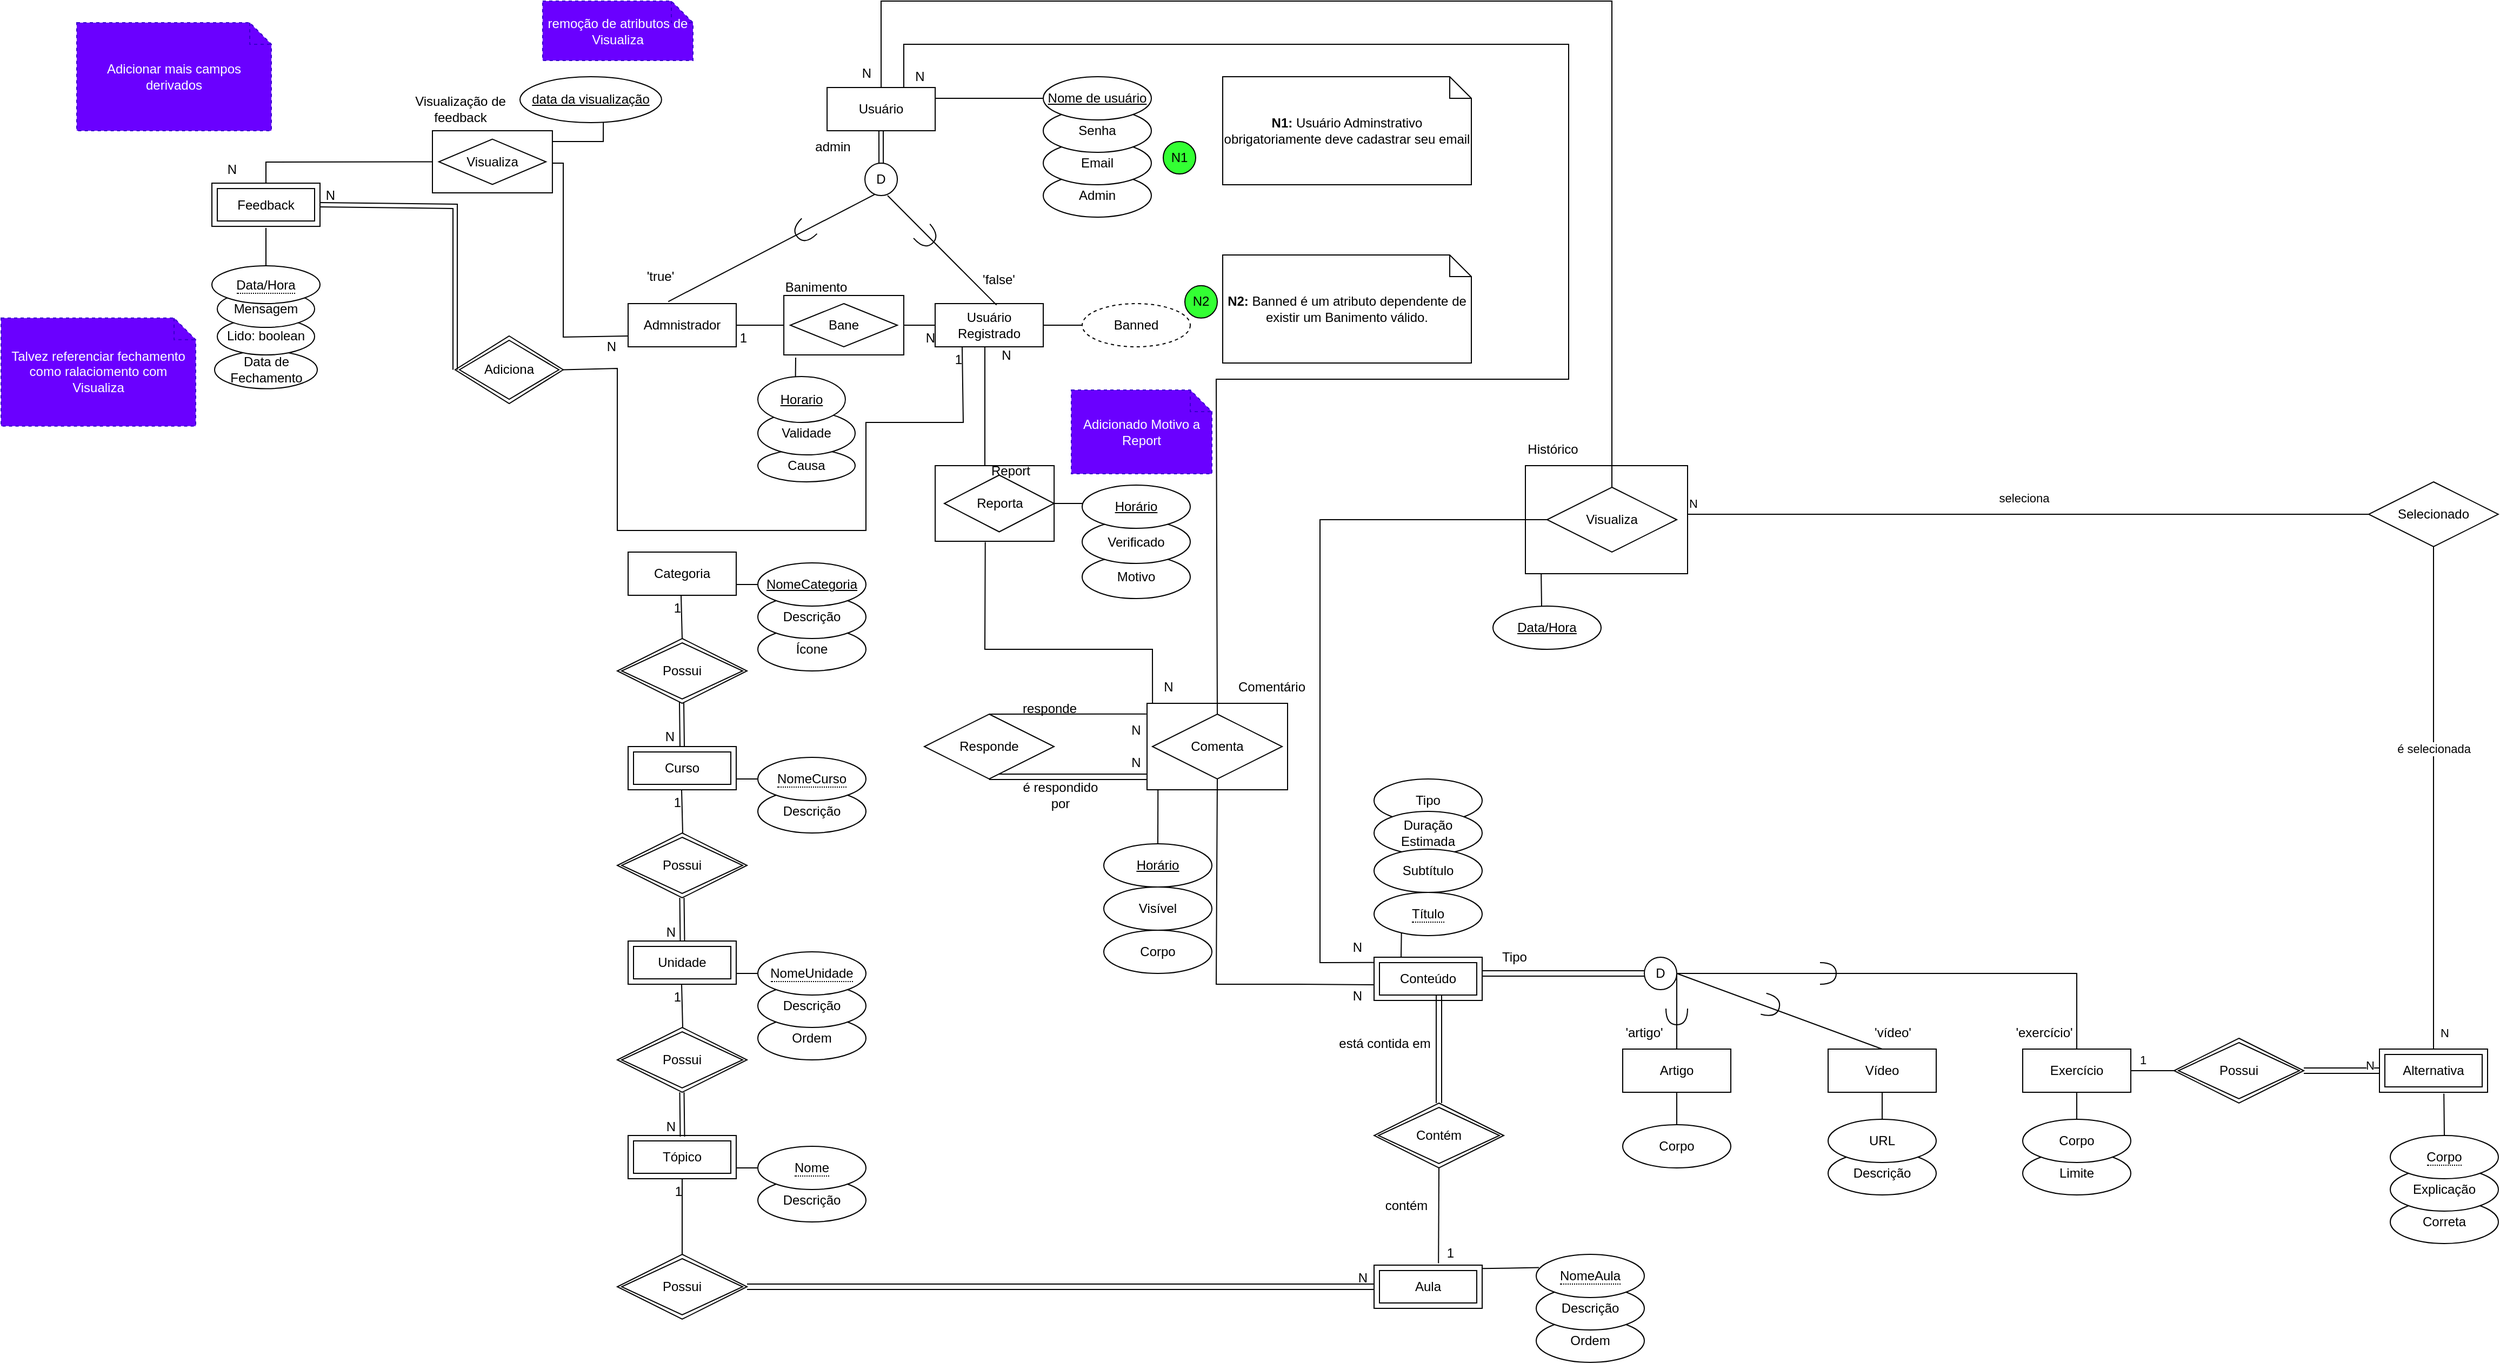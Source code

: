 <mxfile pages="4" scale="8" border="0">
    <diagram name="MER V1" id="bYCYqQ_by_yyoKct0Uqh">
        <mxGraphModel dx="1854" dy="798" grid="1" gridSize="10" guides="1" tooltips="1" connect="1" arrows="1" fold="1" page="1" pageScale="1" pageWidth="980" pageHeight="1390" math="0" shadow="0">
            <root>
                <mxCell id="0"/>
                <mxCell id="1" parent="0"/>
                <mxCell id="INN0BQuG2haS5DPRNryq-19" value="Motivo" style="ellipse;whiteSpace=wrap;html=1;align=center;" parent="1" vertex="1">
                    <mxGeometry x="490" y="593" width="100" height="40" as="geometry"/>
                </mxCell>
                <mxCell id="J55oVKC4PMquLT29s_7N-3" value="Data de Fechamento" style="ellipse;whiteSpace=wrap;html=1;align=center;" parent="1" vertex="1">
                    <mxGeometry x="-312.5" y="403.75" width="95" height="35" as="geometry"/>
                </mxCell>
                <mxCell id="40u4gwJrRjk3SEVjeVn7-7" value="Entity" style="whiteSpace=wrap;html=1;align=center;" parent="1" vertex="1">
                    <mxGeometry x="900" y="510" width="150" height="100" as="geometry"/>
                </mxCell>
                <mxCell id="J55oVKC4PMquLT29s_7N-57" value="Limite" style="ellipse;whiteSpace=wrap;html=1;align=center;" parent="1" vertex="1">
                    <mxGeometry x="1360" y="1145" width="100" height="40" as="geometry"/>
                </mxCell>
                <mxCell id="3DQvrEzCGoNn4awB0RP3-26" value="" style="shape=link;html=1;rounded=0;width=-5;" parent="1" edge="1">
                    <mxGeometry relative="1" as="geometry">
                        <mxPoint x="404" y="798" as="sourcePoint"/>
                        <mxPoint x="550" y="798" as="targetPoint"/>
                        <Array as="points">
                            <mxPoint x="470" y="798"/>
                        </Array>
                    </mxGeometry>
                </mxCell>
                <mxCell id="3DQvrEzCGoNn4awB0RP3-5" value="Tipo" style="ellipse;whiteSpace=wrap;html=1;align=center;" parent="1" vertex="1">
                    <mxGeometry x="760" y="800" width="100" height="40" as="geometry"/>
                </mxCell>
                <mxCell id="8WMW-NX0UWGvbq-obv2K-16" value="" style="endArrow=none;html=1;rounded=0;exitX=0.596;exitY=1.03;exitDx=0;exitDy=0;exitPerimeter=0;" parent="1" source="J55oVKC4PMquLT29s_7N-61" target="8WMW-NX0UWGvbq-obv2K-15" edge="1">
                    <mxGeometry relative="1" as="geometry">
                        <mxPoint x="1749.8" y="1105" as="sourcePoint"/>
                        <mxPoint x="1750" y="1130" as="targetPoint"/>
                        <Array as="points"/>
                    </mxGeometry>
                </mxCell>
                <mxCell id="Y-10CWYYT_kmZ9Uakxb3-6" value="Entity" style="whiteSpace=wrap;html=1;align=center;" parent="1" vertex="1">
                    <mxGeometry x="550" y="730" width="130" height="80" as="geometry"/>
                </mxCell>
                <mxCell id="Qbv-bYcQCeVFxtvQ4ILa-1" value="Causa" style="ellipse;whiteSpace=wrap;html=1;align=center;" parent="1" vertex="1">
                    <mxGeometry x="190" y="495" width="90" height="30" as="geometry"/>
                </mxCell>
                <mxCell id="rEYalKZukA9uqml7gg23-5" value="Lido: boolean" style="ellipse;whiteSpace=wrap;html=1;align=center;" parent="1" vertex="1">
                    <mxGeometry x="-310" y="373.41" width="90" height="34.09" as="geometry"/>
                </mxCell>
                <mxCell id="Slq9e1BfcSBqMzfR_UCS-1" value="Ordem" style="ellipse;whiteSpace=wrap;html=1;align=center;" parent="1" vertex="1">
                    <mxGeometry x="190" y="1020" width="100" height="40" as="geometry"/>
                </mxCell>
                <mxCell id="6UuFB6X89-1sXW4NqQo8-5" value="Validade" style="ellipse;whiteSpace=wrap;html=1;align=center;" parent="1" vertex="1">
                    <mxGeometry x="190" y="460" width="90" height="40" as="geometry"/>
                </mxCell>
                <mxCell id="GdRWm3BLsb7Oitv-ta4k-31" value="Descrição" style="ellipse;whiteSpace=wrap;html=1;align=center;" parent="1" vertex="1">
                    <mxGeometry x="190" y="990" width="100" height="40" as="geometry"/>
                </mxCell>
                <mxCell id="GdRWm3BLsb7Oitv-ta4k-29" value="Descrição" style="ellipse;whiteSpace=wrap;html=1;align=center;" parent="1" vertex="1">
                    <mxGeometry x="190" y="810" width="100" height="40" as="geometry"/>
                </mxCell>
                <mxCell id="GdRWm3BLsb7Oitv-ta4k-52" value="" style="endArrow=none;html=1;rounded=0;exitX=0.5;exitY=0;exitDx=0;exitDy=0;" parent="1" source="GdRWm3BLsb7Oitv-ta4k-37" edge="1">
                    <mxGeometry relative="1" as="geometry">
                        <mxPoint x="119" y="660" as="sourcePoint"/>
                        <mxPoint x="119" y="630" as="targetPoint"/>
                    </mxGeometry>
                </mxCell>
                <mxCell id="GdRWm3BLsb7Oitv-ta4k-53" value="1" style="resizable=0;html=1;align=right;verticalAlign=bottom;" parent="GdRWm3BLsb7Oitv-ta4k-52" connectable="0" vertex="1">
                    <mxGeometry x="1" relative="1" as="geometry">
                        <mxPoint y="20" as="offset"/>
                    </mxGeometry>
                </mxCell>
                <mxCell id="GdRWm3BLsb7Oitv-ta4k-14" value="Ícone" style="ellipse;whiteSpace=wrap;html=1;align=center;" parent="1" vertex="1">
                    <mxGeometry x="190" y="660" width="100" height="40" as="geometry"/>
                </mxCell>
                <mxCell id="GdRWm3BLsb7Oitv-ta4k-54" value="" style="endArrow=none;html=1;rounded=0;exitX=0.5;exitY=0;exitDx=0;exitDy=0;" parent="1" edge="1">
                    <mxGeometry relative="1" as="geometry">
                        <mxPoint x="120.5" y="850" as="sourcePoint"/>
                        <mxPoint x="119.5" y="810" as="targetPoint"/>
                    </mxGeometry>
                </mxCell>
                <mxCell id="GdRWm3BLsb7Oitv-ta4k-55" value="1" style="resizable=0;html=1;align=right;verticalAlign=bottom;" parent="GdRWm3BLsb7Oitv-ta4k-54" connectable="0" vertex="1">
                    <mxGeometry x="1" relative="1" as="geometry">
                        <mxPoint y="20" as="offset"/>
                    </mxGeometry>
                </mxCell>
                <mxCell id="GdRWm3BLsb7Oitv-ta4k-56" value="" style="shape=link;html=1;rounded=0;width=-4;" parent="1" edge="1">
                    <mxGeometry relative="1" as="geometry">
                        <mxPoint x="119.75" y="910" as="sourcePoint"/>
                        <mxPoint x="120.25" y="951" as="targetPoint"/>
                    </mxGeometry>
                </mxCell>
                <mxCell id="GdRWm3BLsb7Oitv-ta4k-57" value="N" style="resizable=0;html=1;align=right;verticalAlign=bottom;" parent="GdRWm3BLsb7Oitv-ta4k-56" connectable="0" vertex="1">
                    <mxGeometry x="1" relative="1" as="geometry">
                        <mxPoint x="-6" as="offset"/>
                    </mxGeometry>
                </mxCell>
                <mxCell id="GdRWm3BLsb7Oitv-ta4k-3" value="Categoria&lt;br&gt;" style="whiteSpace=wrap;html=1;align=center;" parent="1" vertex="1">
                    <mxGeometry x="70" y="590" width="100" height="40" as="geometry"/>
                </mxCell>
                <mxCell id="GdRWm3BLsb7Oitv-ta4k-16" value="" style="verticalLabelPosition=bottom;verticalAlign=top;html=1;shape=mxgraph.flowchart.on-page_reference;" parent="1" vertex="1">
                    <mxGeometry x="289.05" y="230" width="30" height="30" as="geometry"/>
                </mxCell>
                <mxCell id="GdRWm3BLsb7Oitv-ta4k-12" value="Descrição" style="ellipse;whiteSpace=wrap;html=1;align=center;" parent="1" vertex="1">
                    <mxGeometry x="190" y="630" width="100" height="40" as="geometry"/>
                </mxCell>
                <mxCell id="GdRWm3BLsb7Oitv-ta4k-13" value="NomeCategoria" style="ellipse;whiteSpace=wrap;html=1;align=center;fontStyle=4;" parent="1" vertex="1">
                    <mxGeometry x="190" y="600" width="100" height="40" as="geometry"/>
                </mxCell>
                <mxCell id="GdRWm3BLsb7Oitv-ta4k-21" value="Curso" style="shape=ext;margin=3;double=1;whiteSpace=wrap;html=1;align=center;" parent="1" vertex="1">
                    <mxGeometry x="70" y="770" width="100" height="40" as="geometry"/>
                </mxCell>
                <mxCell id="GdRWm3BLsb7Oitv-ta4k-34" value="Descrição" style="ellipse;whiteSpace=wrap;html=1;align=center;" parent="1" vertex="1">
                    <mxGeometry x="190.0" y="1170" width="100" height="40" as="geometry"/>
                </mxCell>
                <mxCell id="GdRWm3BLsb7Oitv-ta4k-23" value="Unidade" style="shape=ext;margin=3;double=1;whiteSpace=wrap;html=1;align=center;" parent="1" vertex="1">
                    <mxGeometry x="70" y="950" width="100" height="40" as="geometry"/>
                </mxCell>
                <mxCell id="GdRWm3BLsb7Oitv-ta4k-35" value="&lt;span style=&quot;border-bottom: 1px dotted&quot;&gt;Nome&lt;/span&gt;" style="ellipse;whiteSpace=wrap;html=1;align=center;" parent="1" vertex="1">
                    <mxGeometry x="190.0" y="1140" width="100" height="40" as="geometry"/>
                </mxCell>
                <mxCell id="Pe6Izr252T53Ibh1f2OH-23" value="Usuário Registrado" style="html=1;whiteSpace=wrap;" parent="1" vertex="1">
                    <mxGeometry x="354" y="360" width="100" height="40" as="geometry"/>
                </mxCell>
                <mxCell id="GdRWm3BLsb7Oitv-ta4k-36" value="" style="endArrow=none;html=1;rounded=0;" parent="1" edge="1">
                    <mxGeometry relative="1" as="geometry">
                        <mxPoint x="170.0" y="1160" as="sourcePoint"/>
                        <mxPoint x="190.0" y="1160" as="targetPoint"/>
                        <Array as="points">
                            <mxPoint x="190.0" y="1160"/>
                        </Array>
                    </mxGeometry>
                </mxCell>
                <mxCell id="GdRWm3BLsb7Oitv-ta4k-27" value="Tópico" style="shape=ext;margin=3;double=1;whiteSpace=wrap;html=1;align=center;" parent="1" vertex="1">
                    <mxGeometry x="70" y="1130" width="100" height="40" as="geometry"/>
                </mxCell>
                <mxCell id="GdRWm3BLsb7Oitv-ta4k-37" value="Possui" style="shape=rhombus;double=1;perimeter=rhombusPerimeter;whiteSpace=wrap;html=1;align=center;strokeColor=default;" parent="1" vertex="1">
                    <mxGeometry x="60" y="670" width="120" height="60" as="geometry"/>
                </mxCell>
                <mxCell id="GdRWm3BLsb7Oitv-ta4k-38" value="Possui" style="shape=rhombus;double=1;perimeter=rhombusPerimeter;whiteSpace=wrap;html=1;align=center;" parent="1" vertex="1">
                    <mxGeometry x="60" y="850" width="120" height="60" as="geometry"/>
                </mxCell>
                <mxCell id="GdRWm3BLsb7Oitv-ta4k-32" value="&lt;span style=&quot;border-bottom: 1px dotted&quot;&gt;NomeUnidade&lt;/span&gt;" style="ellipse;whiteSpace=wrap;html=1;align=center;" parent="1" vertex="1">
                    <mxGeometry x="190" y="960" width="100" height="40" as="geometry"/>
                </mxCell>
                <mxCell id="GdRWm3BLsb7Oitv-ta4k-30" value="" style="endArrow=none;html=1;rounded=0;" parent="1" edge="1">
                    <mxGeometry relative="1" as="geometry">
                        <mxPoint x="170" y="800" as="sourcePoint"/>
                        <mxPoint x="190" y="800" as="targetPoint"/>
                        <Array as="points">
                            <mxPoint x="190" y="800"/>
                        </Array>
                    </mxGeometry>
                </mxCell>
                <mxCell id="GdRWm3BLsb7Oitv-ta4k-39" value="Possui" style="shape=rhombus;double=1;perimeter=rhombusPerimeter;whiteSpace=wrap;html=1;align=center;" parent="1" vertex="1">
                    <mxGeometry x="60" y="1030" width="120" height="60" as="geometry"/>
                </mxCell>
                <mxCell id="GdRWm3BLsb7Oitv-ta4k-20" value="" style="endArrow=none;html=1;rounded=0;" parent="1" edge="1">
                    <mxGeometry relative="1" as="geometry">
                        <mxPoint x="170" y="619.94" as="sourcePoint"/>
                        <mxPoint x="190" y="619.94" as="targetPoint"/>
                        <Array as="points">
                            <mxPoint x="190" y="619.94"/>
                        </Array>
                    </mxGeometry>
                </mxCell>
                <mxCell id="GdRWm3BLsb7Oitv-ta4k-33" value="" style="endArrow=none;html=1;rounded=0;" parent="1" edge="1">
                    <mxGeometry relative="1" as="geometry">
                        <mxPoint x="170" y="980" as="sourcePoint"/>
                        <mxPoint x="190" y="980" as="targetPoint"/>
                        <Array as="points">
                            <mxPoint x="190" y="980"/>
                        </Array>
                    </mxGeometry>
                </mxCell>
                <mxCell id="Pe6Izr252T53Ibh1f2OH-29" value="" style="group" parent="1" connectable="0" vertex="1">
                    <mxGeometry x="219.996" y="281.166" width="24.749" height="24.749" as="geometry"/>
                </mxCell>
                <mxCell id="GdRWm3BLsb7Oitv-ta4k-19" value="" style="shape=requiredInterface;html=1;verticalLabelPosition=bottom;sketch=0;rotation=135;" parent="Pe6Izr252T53Ibh1f2OH-29" vertex="1">
                    <mxGeometry x="4.874" y="2.374" width="15" height="20" as="geometry"/>
                </mxCell>
                <mxCell id="Pe6Izr252T53Ibh1f2OH-15" value="" style="endArrow=none;html=1;rounded=0;exitX=0.568;exitY=0.033;exitDx=0;exitDy=0;exitPerimeter=0;" parent="1" source="Pe6Izr252T53Ibh1f2OH-23" edge="1">
                    <mxGeometry relative="1" as="geometry">
                        <mxPoint x="310" y="360" as="sourcePoint"/>
                        <mxPoint x="310" y="260" as="targetPoint"/>
                        <Array as="points"/>
                    </mxGeometry>
                </mxCell>
                <mxCell id="Pe6Izr252T53Ibh1f2OH-24" value="" style="shape=requiredInterface;html=1;verticalLabelPosition=bottom;sketch=0;rotation=49;" parent="1" vertex="1">
                    <mxGeometry x="339" y="288.54" width="15" height="20" as="geometry"/>
                </mxCell>
                <mxCell id="GdRWm3BLsb7Oitv-ta4k-28" value="&lt;span style=&quot;border-bottom: 1px dotted&quot;&gt;NomeCurso&lt;/span&gt;" style="ellipse;whiteSpace=wrap;html=1;align=center;" parent="1" vertex="1">
                    <mxGeometry x="190" y="780" width="100" height="40" as="geometry"/>
                </mxCell>
                <mxCell id="GdRWm3BLsb7Oitv-ta4k-48" value="" style="shape=link;html=1;rounded=0;width=-4;" parent="1" edge="1">
                    <mxGeometry relative="1" as="geometry">
                        <mxPoint x="119.5" y="729" as="sourcePoint"/>
                        <mxPoint x="120" y="770" as="targetPoint"/>
                    </mxGeometry>
                </mxCell>
                <mxCell id="GdRWm3BLsb7Oitv-ta4k-49" value="N" style="resizable=0;html=1;align=right;verticalAlign=bottom;" parent="GdRWm3BLsb7Oitv-ta4k-48" connectable="0" vertex="1">
                    <mxGeometry x="1" relative="1" as="geometry">
                        <mxPoint x="-6" as="offset"/>
                    </mxGeometry>
                </mxCell>
                <mxCell id="GdRWm3BLsb7Oitv-ta4k-1" value="Usuário" style="whiteSpace=wrap;html=1;align=center;" parent="1" vertex="1">
                    <mxGeometry x="254.05" y="160" width="100" height="40" as="geometry"/>
                </mxCell>
                <mxCell id="GdRWm3BLsb7Oitv-ta4k-60" value="" style="shape=link;html=1;rounded=0;width=-4;" parent="1" edge="1">
                    <mxGeometry relative="1" as="geometry">
                        <mxPoint x="119.75" y="1090" as="sourcePoint"/>
                        <mxPoint x="120.25" y="1131" as="targetPoint"/>
                    </mxGeometry>
                </mxCell>
                <mxCell id="GdRWm3BLsb7Oitv-ta4k-61" value="N" style="resizable=0;html=1;align=right;verticalAlign=bottom;" parent="GdRWm3BLsb7Oitv-ta4k-60" connectable="0" vertex="1">
                    <mxGeometry x="1" relative="1" as="geometry">
                        <mxPoint x="-6" as="offset"/>
                    </mxGeometry>
                </mxCell>
                <mxCell id="GdRWm3BLsb7Oitv-ta4k-58" value="" style="endArrow=none;html=1;rounded=0;exitX=0.5;exitY=0;exitDx=0;exitDy=0;" parent="1" edge="1">
                    <mxGeometry relative="1" as="geometry">
                        <mxPoint x="120.5" y="1030" as="sourcePoint"/>
                        <mxPoint x="119.5" y="990" as="targetPoint"/>
                    </mxGeometry>
                </mxCell>
                <mxCell id="GdRWm3BLsb7Oitv-ta4k-59" value="1" style="resizable=0;html=1;align=right;verticalAlign=bottom;" parent="GdRWm3BLsb7Oitv-ta4k-58" connectable="0" vertex="1">
                    <mxGeometry x="1" relative="1" as="geometry">
                        <mxPoint y="20" as="offset"/>
                    </mxGeometry>
                </mxCell>
                <mxCell id="GdRWm3BLsb7Oitv-ta4k-62" value="&lt;b&gt;N1:&amp;nbsp;&lt;/b&gt;Usuário Adminstrativo obrigatoriamente deve cadastrar seu email" style="shape=note;size=20;whiteSpace=wrap;html=1;" parent="1" vertex="1">
                    <mxGeometry x="620" y="150" width="230" height="100" as="geometry"/>
                </mxCell>
                <mxCell id="Pe6Izr252T53Ibh1f2OH-39" value="" style="endArrow=none;html=1;rounded=0;entryX=0;entryY=0.5;entryDx=0;entryDy=0;exitX=1;exitY=0.25;exitDx=0;exitDy=0;" parent="1" source="GdRWm3BLsb7Oitv-ta4k-1" target="GdRWm3BLsb7Oitv-ta4k-6" edge="1">
                    <mxGeometry width="50" height="50" relative="1" as="geometry">
                        <mxPoint x="360" y="250" as="sourcePoint"/>
                        <mxPoint x="410" y="200" as="targetPoint"/>
                    </mxGeometry>
                </mxCell>
                <mxCell id="Pe6Izr252T53Ibh1f2OH-43" value="Banned" style="ellipse;whiteSpace=wrap;html=1;align=center;dashed=1;" parent="1" vertex="1">
                    <mxGeometry x="490" y="360" width="100" height="40" as="geometry"/>
                </mxCell>
                <mxCell id="Pe6Izr252T53Ibh1f2OH-45" value="" style="endArrow=none;html=1;rounded=0;exitX=1;exitY=0.5;exitDx=0;exitDy=0;entryX=0;entryY=0.5;entryDx=0;entryDy=0;" parent="1" source="Pe6Izr252T53Ibh1f2OH-23" target="Pe6Izr252T53Ibh1f2OH-43" edge="1">
                    <mxGeometry width="50" height="50" relative="1" as="geometry">
                        <mxPoint x="420" y="470" as="sourcePoint"/>
                        <mxPoint x="520" y="370" as="targetPoint"/>
                    </mxGeometry>
                </mxCell>
                <mxCell id="Pe6Izr252T53Ibh1f2OH-46" value="" style="group" parent="1" connectable="0" vertex="1">
                    <mxGeometry x="454" y="150" width="100" height="130" as="geometry"/>
                </mxCell>
                <mxCell id="Pe6Izr252T53Ibh1f2OH-31" value="Admin" style="ellipse;whiteSpace=wrap;html=1;align=center;" parent="Pe6Izr252T53Ibh1f2OH-46" vertex="1">
                    <mxGeometry y="90" width="100" height="40" as="geometry"/>
                </mxCell>
                <mxCell id="Pe6Izr252T53Ibh1f2OH-42" value="" style="group" parent="Pe6Izr252T53Ibh1f2OH-46" connectable="0" vertex="1">
                    <mxGeometry width="100" height="100" as="geometry"/>
                </mxCell>
                <mxCell id="Pe6Izr252T53Ibh1f2OH-41" value="Email" style="ellipse;whiteSpace=wrap;html=1;align=center;" parent="Pe6Izr252T53Ibh1f2OH-42" vertex="1">
                    <mxGeometry y="60" width="100" height="40" as="geometry"/>
                </mxCell>
                <mxCell id="GdRWm3BLsb7Oitv-ta4k-7" value="Senha" style="ellipse;whiteSpace=wrap;html=1;align=center;" parent="Pe6Izr252T53Ibh1f2OH-42" vertex="1">
                    <mxGeometry y="30" width="100" height="40" as="geometry"/>
                </mxCell>
                <mxCell id="GdRWm3BLsb7Oitv-ta4k-6" value="Nome de usuário" style="ellipse;whiteSpace=wrap;html=1;align=center;fontStyle=4;" parent="Pe6Izr252T53Ibh1f2OH-42" vertex="1">
                    <mxGeometry width="100" height="40" as="geometry"/>
                </mxCell>
                <mxCell id="Pe6Izr252T53Ibh1f2OH-48" value="'false'" style="text;html=1;strokeColor=none;fillColor=none;align=center;verticalAlign=middle;whiteSpace=wrap;rounded=0;" parent="1" vertex="1">
                    <mxGeometry x="370.5" y="322.5" width="83.5" height="30" as="geometry"/>
                </mxCell>
                <mxCell id="2yXxmhFtfJ9aJfrswkK5-4" value="D" style="text;html=1;strokeColor=none;fillColor=none;align=center;verticalAlign=middle;whiteSpace=wrap;rounded=0;" parent="1" vertex="1">
                    <mxGeometry x="274.05" y="230" width="60" height="30" as="geometry"/>
                </mxCell>
                <mxCell id="2yXxmhFtfJ9aJfrswkK5-5" value="" style="group" parent="1" connectable="0" vertex="1">
                    <mxGeometry x="550" y="210" width="60" height="30" as="geometry"/>
                </mxCell>
                <mxCell id="GdRWm3BLsb7Oitv-ta4k-65" value="" style="ellipse;whiteSpace=wrap;html=1;rounded=0;shadow=0;glass=0;sketch=0;fillStyle=auto;fillColor=#33FF33;gradientColor=none;" parent="2yXxmhFtfJ9aJfrswkK5-5" vertex="1">
                    <mxGeometry x="15" width="30" height="30" as="geometry"/>
                </mxCell>
                <mxCell id="GdRWm3BLsb7Oitv-ta4k-66" value="N1" style="text;html=1;strokeColor=none;fillColor=none;align=center;verticalAlign=middle;whiteSpace=wrap;rounded=0;shadow=0;glass=0;sketch=0;fillStyle=auto;" parent="2yXxmhFtfJ9aJfrswkK5-5" vertex="1">
                    <mxGeometry width="60" height="30" as="geometry"/>
                </mxCell>
                <mxCell id="lXnRxbQ6z8qOdP4yt3nu-14" value="" style="group" parent="1" connectable="0" vertex="1">
                    <mxGeometry x="60" y="330" width="110" height="70" as="geometry"/>
                </mxCell>
                <mxCell id="Pe6Izr252T53Ibh1f2OH-18" value="Admnistrador" style="html=1;whiteSpace=wrap;" parent="lXnRxbQ6z8qOdP4yt3nu-14" vertex="1">
                    <mxGeometry x="10" y="30" width="100" height="40" as="geometry"/>
                </mxCell>
                <mxCell id="Pe6Izr252T53Ibh1f2OH-47" value="'true'" style="text;html=1;strokeColor=none;fillColor=none;align=center;verticalAlign=middle;whiteSpace=wrap;rounded=0;" parent="lXnRxbQ6z8qOdP4yt3nu-14" vertex="1">
                    <mxGeometry x="10" y="-10" width="60" height="30" as="geometry"/>
                </mxCell>
                <mxCell id="GdRWm3BLsb7Oitv-ta4k-17" value="" style="endArrow=none;html=1;rounded=0;entryX=0.295;entryY=0.967;entryDx=0;entryDy=0;entryPerimeter=0;exitX=0.371;exitY=-0.046;exitDx=0;exitDy=0;exitPerimeter=0;" parent="1" source="Pe6Izr252T53Ibh1f2OH-18" target="GdRWm3BLsb7Oitv-ta4k-16" edge="1">
                    <mxGeometry relative="1" as="geometry">
                        <mxPoint x="224" y="350" as="sourcePoint"/>
                        <mxPoint x="240" y="350.32" as="targetPoint"/>
                        <Array as="points"/>
                    </mxGeometry>
                </mxCell>
                <mxCell id="lXnRxbQ6z8qOdP4yt3nu-20" value="" style="endArrow=none;html=1;rounded=0;exitX=1;exitY=0.5;exitDx=0;exitDy=0;entryX=0;entryY=0.5;entryDx=0;entryDy=0;" parent="1" source="Pe6Izr252T53Ibh1f2OH-18" target="lXnRxbQ6z8qOdP4yt3nu-15" edge="1">
                    <mxGeometry relative="1" as="geometry">
                        <mxPoint x="211" y="450" as="sourcePoint"/>
                        <mxPoint x="210" y="410" as="targetPoint"/>
                    </mxGeometry>
                </mxCell>
                <mxCell id="lXnRxbQ6z8qOdP4yt3nu-21" value="1" style="resizable=0;html=1;align=right;verticalAlign=bottom;" parent="lXnRxbQ6z8qOdP4yt3nu-20" connectable="0" vertex="1">
                    <mxGeometry x="1" relative="1" as="geometry">
                        <mxPoint x="-40" y="20" as="offset"/>
                    </mxGeometry>
                </mxCell>
                <mxCell id="lXnRxbQ6z8qOdP4yt3nu-24" value="" style="endArrow=none;html=1;rounded=0;exitX=1;exitY=0.5;exitDx=0;exitDy=0;entryX=0;entryY=0.5;entryDx=0;entryDy=0;" parent="1" source="lXnRxbQ6z8qOdP4yt3nu-15" target="Pe6Izr252T53Ibh1f2OH-23" edge="1">
                    <mxGeometry relative="1" as="geometry">
                        <mxPoint x="335.05" y="450" as="sourcePoint"/>
                        <mxPoint x="334.05" y="410" as="targetPoint"/>
                    </mxGeometry>
                </mxCell>
                <mxCell id="lXnRxbQ6z8qOdP4yt3nu-25" value="N" style="resizable=0;html=1;align=right;verticalAlign=bottom;" parent="lXnRxbQ6z8qOdP4yt3nu-24" connectable="0" vertex="1">
                    <mxGeometry x="1" relative="1" as="geometry">
                        <mxPoint y="20" as="offset"/>
                    </mxGeometry>
                </mxCell>
                <mxCell id="6UuFB6X89-1sXW4NqQo8-3" value="" style="group" parent="1" connectable="0" vertex="1">
                    <mxGeometry x="214.05" y="352.5" width="110.95" height="55" as="geometry"/>
                </mxCell>
                <mxCell id="6UuFB6X89-1sXW4NqQo8-2" value="" style="whiteSpace=wrap;html=1;align=center;" parent="6UuFB6X89-1sXW4NqQo8-3" vertex="1">
                    <mxGeometry width="110.95" height="55" as="geometry"/>
                </mxCell>
                <mxCell id="lXnRxbQ6z8qOdP4yt3nu-15" value="Bane" style="shape=rhombus;perimeter=rhombusPerimeter;whiteSpace=wrap;html=1;align=center;" parent="6UuFB6X89-1sXW4NqQo8-3" vertex="1">
                    <mxGeometry x="5.95" y="7.5" width="99.05" height="40" as="geometry"/>
                </mxCell>
                <mxCell id="6UuFB6X89-1sXW4NqQo8-4" value="Horario" style="ellipse;whiteSpace=wrap;html=1;align=center;fontStyle=4;" parent="1" vertex="1">
                    <mxGeometry x="190.0" y="427.5" width="80.95" height="42.5" as="geometry"/>
                </mxCell>
                <mxCell id="6UuFB6X89-1sXW4NqQo8-6" value="" style="endArrow=none;html=1;rounded=0;entryX=0.43;entryY=0.003;entryDx=0;entryDy=0;entryPerimeter=0;" parent="1" target="6UuFB6X89-1sXW4NqQo8-4" edge="1">
                    <mxGeometry width="50" height="50" relative="1" as="geometry">
                        <mxPoint x="225" y="410" as="sourcePoint"/>
                        <mxPoint x="270" y="420" as="targetPoint"/>
                    </mxGeometry>
                </mxCell>
                <mxCell id="6UuFB6X89-1sXW4NqQo8-18" value="" style="endArrow=none;html=1;rounded=0;exitX=0.5;exitY=1;exitDx=0;exitDy=0;entryX=0.596;entryY=-0.044;entryDx=0;entryDy=0;entryPerimeter=0;" parent="1" source="6UuFB6X89-1sXW4NqQo8-63" target="6UuFB6X89-1sXW4NqQo8-56" edge="1">
                    <mxGeometry relative="1" as="geometry">
                        <mxPoint x="820" y="1160" as="sourcePoint"/>
                        <mxPoint x="820" y="1240" as="targetPoint"/>
                    </mxGeometry>
                </mxCell>
                <mxCell id="6UuFB6X89-1sXW4NqQo8-19" value="1" style="resizable=0;html=1;align=right;verticalAlign=bottom;" parent="6UuFB6X89-1sXW4NqQo8-18" connectable="0" vertex="1">
                    <mxGeometry x="1" relative="1" as="geometry">
                        <mxPoint x="15" as="offset"/>
                    </mxGeometry>
                </mxCell>
                <mxCell id="6UuFB6X89-1sXW4NqQo8-36" value="Possui" style="shape=rhombus;double=1;perimeter=rhombusPerimeter;whiteSpace=wrap;html=1;align=center;" parent="1" vertex="1">
                    <mxGeometry x="60" y="1240" width="120" height="60" as="geometry"/>
                </mxCell>
                <mxCell id="6UuFB6X89-1sXW4NqQo8-39" value="" style="shape=link;html=1;rounded=0;width=-5;entryX=0;entryY=0.5;entryDx=0;entryDy=0;exitX=1;exitY=0.5;exitDx=0;exitDy=0;" parent="1" source="6UuFB6X89-1sXW4NqQo8-36" target="6UuFB6X89-1sXW4NqQo8-56" edge="1">
                    <mxGeometry relative="1" as="geometry">
                        <mxPoint x="430" y="1300" as="sourcePoint"/>
                        <mxPoint x="770" y="1270.0" as="targetPoint"/>
                        <Array as="points">
                            <mxPoint x="610" y="1270"/>
                            <mxPoint x="700" y="1270"/>
                            <mxPoint x="730" y="1270"/>
                        </Array>
                    </mxGeometry>
                </mxCell>
                <mxCell id="6UuFB6X89-1sXW4NqQo8-40" value="N" style="resizable=0;html=1;align=right;verticalAlign=bottom;" parent="6UuFB6X89-1sXW4NqQo8-39" connectable="0" vertex="1">
                    <mxGeometry x="1" relative="1" as="geometry">
                        <mxPoint x="-6" as="offset"/>
                    </mxGeometry>
                </mxCell>
                <mxCell id="6UuFB6X89-1sXW4NqQo8-42" value="" style="endArrow=none;html=1;rounded=0;exitX=0.5;exitY=0;exitDx=0;exitDy=0;entryX=0.5;entryY=1;entryDx=0;entryDy=0;" parent="1" source="6UuFB6X89-1sXW4NqQo8-36" target="GdRWm3BLsb7Oitv-ta4k-27" edge="1">
                    <mxGeometry relative="1" as="geometry">
                        <mxPoint x="131" y="1230" as="sourcePoint"/>
                        <mxPoint x="130" y="1190" as="targetPoint"/>
                    </mxGeometry>
                </mxCell>
                <mxCell id="6UuFB6X89-1sXW4NqQo8-43" value="1" style="resizable=0;html=1;align=right;verticalAlign=bottom;" parent="6UuFB6X89-1sXW4NqQo8-42" connectable="0" vertex="1">
                    <mxGeometry x="1" relative="1" as="geometry">
                        <mxPoint y="20" as="offset"/>
                    </mxGeometry>
                </mxCell>
                <mxCell id="6UuFB6X89-1sXW4NqQo8-45" value="está contida em" style="text;html=1;strokeColor=none;fillColor=none;align=center;verticalAlign=middle;whiteSpace=wrap;rounded=0;" parent="1" vertex="1">
                    <mxGeometry x="720" y="1030" width="100" height="30" as="geometry"/>
                </mxCell>
                <mxCell id="6UuFB6X89-1sXW4NqQo8-54" value="" style="endArrow=none;html=1;rounded=0;exitX=1.005;exitY=0.079;exitDx=0;exitDy=0;entryX=0.025;entryY=0.307;entryDx=0;entryDy=0;entryPerimeter=0;exitPerimeter=0;" parent="1" source="6UuFB6X89-1sXW4NqQo8-56" target="6UuFB6X89-1sXW4NqQo8-52" edge="1">
                    <mxGeometry relative="1" as="geometry">
                        <mxPoint x="870.2" y="1251.8" as="sourcePoint"/>
                        <mxPoint x="900" y="1260" as="targetPoint"/>
                        <Array as="points"/>
                    </mxGeometry>
                </mxCell>
                <mxCell id="6UuFB6X89-1sXW4NqQo8-56" value="Aula" style="shape=ext;margin=3;double=1;whiteSpace=wrap;html=1;align=center;" parent="1" vertex="1">
                    <mxGeometry x="760" y="1250" width="100" height="40" as="geometry"/>
                </mxCell>
                <mxCell id="6UuFB6X89-1sXW4NqQo8-58" value="contém" style="text;html=1;strokeColor=none;fillColor=none;align=center;verticalAlign=middle;whiteSpace=wrap;rounded=0;" parent="1" vertex="1">
                    <mxGeometry x="740" y="1180" width="100" height="30" as="geometry"/>
                </mxCell>
                <mxCell id="6UuFB6X89-1sXW4NqQo8-59" value="" style="group" parent="1" connectable="0" vertex="1">
                    <mxGeometry x="910" y="1240" width="100" height="100" as="geometry"/>
                </mxCell>
                <mxCell id="6UuFB6X89-1sXW4NqQo8-55" value="Ordem" style="ellipse;whiteSpace=wrap;html=1;align=center;" parent="6UuFB6X89-1sXW4NqQo8-59" vertex="1">
                    <mxGeometry y="60" width="100" height="40" as="geometry"/>
                </mxCell>
                <mxCell id="6UuFB6X89-1sXW4NqQo8-51" value="Descrição" style="ellipse;whiteSpace=wrap;html=1;align=center;" parent="6UuFB6X89-1sXW4NqQo8-59" vertex="1">
                    <mxGeometry y="30" width="100" height="40" as="geometry"/>
                </mxCell>
                <mxCell id="6UuFB6X89-1sXW4NqQo8-52" value="&lt;span style=&quot;border-bottom: 1px dotted&quot;&gt;NomeAula&lt;/span&gt;" style="ellipse;whiteSpace=wrap;html=1;align=center;" parent="6UuFB6X89-1sXW4NqQo8-59" vertex="1">
                    <mxGeometry width="100" height="40" as="geometry"/>
                </mxCell>
                <mxCell id="6UuFB6X89-1sXW4NqQo8-63" value="Contém" style="shape=rhombus;double=1;perimeter=rhombusPerimeter;whiteSpace=wrap;html=1;align=center;" parent="1" vertex="1">
                    <mxGeometry x="760" y="1100" width="120" height="60" as="geometry"/>
                </mxCell>
                <mxCell id="6UuFB6X89-1sXW4NqQo8-68" value="" style="endArrow=none;html=1;rounded=0;entryX=0.25;entryY=0;entryDx=0;entryDy=0;exitX=0.255;exitY=0.923;exitDx=0;exitDy=0;exitPerimeter=0;" parent="1" target="8WMW-NX0UWGvbq-obv2K-5" edge="1">
                    <mxGeometry relative="1" as="geometry">
                        <mxPoint x="785.5" y="931.92" as="sourcePoint"/>
                        <mxPoint x="785" y="960" as="targetPoint"/>
                    </mxGeometry>
                </mxCell>
                <mxCell id="6UuFB6X89-1sXW4NqQo8-70" value="" style="group" parent="1" connectable="0" vertex="1">
                    <mxGeometry x="760" y="825" width="100" height="120" as="geometry"/>
                </mxCell>
                <mxCell id="6UuFB6X89-1sXW4NqQo8-67" value="Duração Estimada" style="ellipse;whiteSpace=wrap;html=1;align=center;" parent="6UuFB6X89-1sXW4NqQo8-70" vertex="1">
                    <mxGeometry y="5" width="100" height="40" as="geometry"/>
                </mxCell>
                <mxCell id="6UuFB6X89-1sXW4NqQo8-66" value="Subtítulo" style="ellipse;whiteSpace=wrap;html=1;align=center;" parent="6UuFB6X89-1sXW4NqQo8-70" vertex="1">
                    <mxGeometry y="40" width="100" height="40" as="geometry"/>
                </mxCell>
                <mxCell id="8WMW-NX0UWGvbq-obv2K-9" value="&lt;span style=&quot;border-bottom: 1px dotted&quot;&gt;Título&lt;/span&gt;" style="ellipse;whiteSpace=wrap;html=1;align=center;" parent="6UuFB6X89-1sXW4NqQo8-70" vertex="1">
                    <mxGeometry y="80" width="100" height="40" as="geometry"/>
                </mxCell>
                <mxCell id="6UuFB6X89-1sXW4NqQo8-85" value="" style="endArrow=none;html=1;rounded=0;exitX=0.5;exitY=1;exitDx=0;exitDy=0;" parent="1" source="J55oVKC4PMquLT29s_7N-36" target="6UuFB6X89-1sXW4NqQo8-78" edge="1">
                    <mxGeometry relative="1" as="geometry">
                        <mxPoint x="1230" y="1090.0" as="sourcePoint"/>
                        <mxPoint x="1259.83" y="1220" as="targetPoint"/>
                        <Array as="points"/>
                    </mxGeometry>
                </mxCell>
                <mxCell id="6UuFB6X89-1sXW4NqQo8-86" value="" style="endArrow=none;html=1;rounded=0;exitX=0.5;exitY=1;exitDx=0;exitDy=0;entryX=0.5;entryY=0;entryDx=0;entryDy=0;" parent="1" source="J55oVKC4PMquLT29s_7N-37" target="9jEZSYx0DzSSNfG58ffk-4" edge="1">
                    <mxGeometry relative="1" as="geometry">
                        <mxPoint x="1406.3" y="1090.16" as="sourcePoint"/>
                        <mxPoint x="1410" y="1115" as="targetPoint"/>
                        <Array as="points"/>
                    </mxGeometry>
                </mxCell>
                <mxCell id="6UuFB6X89-1sXW4NqQo8-93" value="" style="group" parent="1" connectable="0" vertex="1">
                    <mxGeometry x="1180" y="1115" width="100" height="70" as="geometry"/>
                </mxCell>
                <mxCell id="6UuFB6X89-1sXW4NqQo8-79" value="Descrição" style="ellipse;whiteSpace=wrap;html=1;align=center;" parent="6UuFB6X89-1sXW4NqQo8-93" vertex="1">
                    <mxGeometry y="30" width="100" height="40" as="geometry"/>
                </mxCell>
                <mxCell id="6UuFB6X89-1sXW4NqQo8-78" value="URL" style="ellipse;whiteSpace=wrap;html=1;align=center;" parent="6UuFB6X89-1sXW4NqQo8-93" vertex="1">
                    <mxGeometry width="100" height="40" as="geometry"/>
                </mxCell>
                <mxCell id="J_pSVOZ5GPlZ8hwBuXcD-1" value="Banimento" style="text;html=1;strokeColor=none;fillColor=none;align=center;verticalAlign=middle;whiteSpace=wrap;rounded=0;" parent="1" vertex="1">
                    <mxGeometry x="214.05" y="330" width="60" height="30" as="geometry"/>
                </mxCell>
                <mxCell id="rEYalKZukA9uqml7gg23-4" value="Mensagem" style="ellipse;whiteSpace=wrap;html=1;align=center;" parent="1" vertex="1">
                    <mxGeometry x="-310" y="347.95" width="90" height="34.09" as="geometry"/>
                </mxCell>
                <mxCell id="rEYalKZukA9uqml7gg23-7" value="" style="endArrow=none;html=1;rounded=0;entryX=0.25;entryY=1;entryDx=0;entryDy=0;exitX=1;exitY=0.5;exitDx=0;exitDy=0;" parent="1" source="rEYalKZukA9uqml7gg23-12" target="Pe6Izr252T53Ibh1f2OH-23" edge="1">
                    <mxGeometry relative="1" as="geometry">
                        <mxPoint x="9.05" y="420" as="sourcePoint"/>
                        <mxPoint x="58.95" y="460" as="targetPoint"/>
                        <Array as="points">
                            <mxPoint x="60" y="420"/>
                            <mxPoint x="60" y="570"/>
                            <mxPoint x="290" y="570"/>
                            <mxPoint x="290" y="470"/>
                            <mxPoint x="380" y="470"/>
                        </Array>
                    </mxGeometry>
                </mxCell>
                <mxCell id="rEYalKZukA9uqml7gg23-8" value="1" style="resizable=0;html=1;align=right;verticalAlign=bottom;" parent="rEYalKZukA9uqml7gg23-7" connectable="0" vertex="1">
                    <mxGeometry x="1" relative="1" as="geometry">
                        <mxPoint y="20" as="offset"/>
                    </mxGeometry>
                </mxCell>
                <mxCell id="rEYalKZukA9uqml7gg23-10" value="" style="endArrow=none;html=1;rounded=0;entryX=0.5;entryY=0;entryDx=0;entryDy=0;" parent="1" target="rEYalKZukA9uqml7gg23-14" edge="1">
                    <mxGeometry width="50" height="50" relative="1" as="geometry">
                        <mxPoint x="-265" y="290" as="sourcePoint"/>
                        <mxPoint x="-260" y="320" as="targetPoint"/>
                    </mxGeometry>
                </mxCell>
                <mxCell id="rEYalKZukA9uqml7gg23-11" value="Feedback" style="shape=ext;margin=3;double=1;whiteSpace=wrap;html=1;align=center;" parent="1" vertex="1">
                    <mxGeometry x="-315" y="248.54" width="100" height="40" as="geometry"/>
                </mxCell>
                <mxCell id="rEYalKZukA9uqml7gg23-12" value="Adiciona" style="shape=rhombus;double=1;perimeter=rhombusPerimeter;whiteSpace=wrap;html=1;align=center;" parent="1" vertex="1">
                    <mxGeometry x="-90" y="390" width="100" height="62.5" as="geometry"/>
                </mxCell>
                <mxCell id="rEYalKZukA9uqml7gg23-14" value="&lt;span style=&quot;border-bottom: 1px dotted&quot;&gt;Data/Hora&lt;/span&gt;" style="ellipse;whiteSpace=wrap;html=1;align=center;" parent="1" vertex="1">
                    <mxGeometry x="-315" y="325" width="100" height="35" as="geometry"/>
                </mxCell>
                <mxCell id="rEYalKZukA9uqml7gg23-19" value="" style="shape=link;html=1;rounded=0;width=-4;exitX=0;exitY=0.5;exitDx=0;exitDy=0;entryX=1;entryY=0.5;entryDx=0;entryDy=0;" parent="1" source="rEYalKZukA9uqml7gg23-12" target="rEYalKZukA9uqml7gg23-11" edge="1">
                    <mxGeometry relative="1" as="geometry">
                        <mxPoint x="-100" y="462.5" as="sourcePoint"/>
                        <mxPoint x="-120" y="582.5" as="targetPoint"/>
                        <Array as="points">
                            <mxPoint x="-90" y="270"/>
                        </Array>
                    </mxGeometry>
                </mxCell>
                <mxCell id="rEYalKZukA9uqml7gg23-20" value="N" style="resizable=0;html=1;align=right;verticalAlign=bottom;" parent="rEYalKZukA9uqml7gg23-19" connectable="0" vertex="1">
                    <mxGeometry x="1" relative="1" as="geometry">
                        <mxPoint x="15" as="offset"/>
                    </mxGeometry>
                </mxCell>
                <mxCell id="rEYalKZukA9uqml7gg23-22" value="" style="endArrow=none;html=1;rounded=0;entryX=0;entryY=0.75;entryDx=0;entryDy=0;strokeColor=default;" parent="1" target="Pe6Izr252T53Ibh1f2OH-18" edge="1">
                    <mxGeometry relative="1" as="geometry">
                        <mxPoint y="230" as="sourcePoint"/>
                        <mxPoint x="40" y="391" as="targetPoint"/>
                        <Array as="points">
                            <mxPoint x="10" y="230"/>
                            <mxPoint x="10" y="291"/>
                            <mxPoint x="10" y="391"/>
                        </Array>
                    </mxGeometry>
                </mxCell>
                <mxCell id="rEYalKZukA9uqml7gg23-23" value="N" style="resizable=0;html=1;align=right;verticalAlign=bottom;" parent="rEYalKZukA9uqml7gg23-22" connectable="0" vertex="1">
                    <mxGeometry x="1" relative="1" as="geometry">
                        <mxPoint x="-10" y="18" as="offset"/>
                    </mxGeometry>
                </mxCell>
                <mxCell id="rEYalKZukA9uqml7gg23-28" value="" style="endArrow=none;html=1;rounded=0;exitX=0.5;exitY=0;exitDx=0;exitDy=0;entryX=0;entryY=0.5;entryDx=0;entryDy=0;" parent="1" source="rEYalKZukA9uqml7gg23-11" target="J55oVKC4PMquLT29s_7N-8" edge="1">
                    <mxGeometry relative="1" as="geometry">
                        <mxPoint x="-95" y="281.17" as="sourcePoint"/>
                        <mxPoint x="-90" y="228.54" as="targetPoint"/>
                        <Array as="points">
                            <mxPoint x="-265" y="229"/>
                        </Array>
                    </mxGeometry>
                </mxCell>
                <mxCell id="rEYalKZukA9uqml7gg23-29" value="N" style="resizable=0;html=1;align=right;verticalAlign=bottom;" parent="rEYalKZukA9uqml7gg23-28" connectable="0" vertex="1">
                    <mxGeometry x="1" relative="1" as="geometry">
                        <mxPoint x="-180" y="16" as="offset"/>
                    </mxGeometry>
                </mxCell>
                <mxCell id="zHw-numRdDRiRXbGaIBM-1" value="&amp;nbsp;" style="text;whiteSpace=wrap;html=1;" parent="1" vertex="1">
                    <mxGeometry x="-210" y="750" width="40" height="40" as="geometry"/>
                </mxCell>
                <mxCell id="40u4gwJrRjk3SEVjeVn7-3" value="Visualiza" style="shape=rhombus;perimeter=rhombusPerimeter;whiteSpace=wrap;html=1;align=center;" parent="1" vertex="1">
                    <mxGeometry x="920" y="530" width="120" height="60" as="geometry"/>
                </mxCell>
                <mxCell id="40u4gwJrRjk3SEVjeVn7-6" value="" style="endArrow=none;html=1;rounded=0;exitX=0.5;exitY=0;exitDx=0;exitDy=0;entryX=0.5;entryY=0;entryDx=0;entryDy=0;" parent="1" source="GdRWm3BLsb7Oitv-ta4k-1" target="40u4gwJrRjk3SEVjeVn7-3" edge="1">
                    <mxGeometry width="50" height="50" relative="1" as="geometry">
                        <mxPoint x="293.5" y="100" as="sourcePoint"/>
                        <mxPoint x="1060" y="90" as="targetPoint"/>
                        <Array as="points">
                            <mxPoint x="304" y="80"/>
                            <mxPoint x="980" y="80"/>
                        </Array>
                    </mxGeometry>
                </mxCell>
                <mxCell id="9jEZSYx0DzSSNfG58ffk-5" style="edgeStyle=orthogonalEdgeStyle;rounded=0;orthogonalLoop=1;jettySize=auto;html=1;entryX=0.5;entryY=0;entryDx=0;entryDy=0;fontColor=none;endArrow=none;endFill=0;" parent="1" source="40u4gwJrRjk3SEVjeVn7-10" target="J55oVKC4PMquLT29s_7N-61" edge="1">
                    <mxGeometry relative="1" as="geometry"/>
                </mxCell>
                <mxCell id="9jEZSYx0DzSSNfG58ffk-6" value="N" style="edgeLabel;html=1;align=center;verticalAlign=middle;resizable=0;points=[];fontColor=none;" parent="9jEZSYx0DzSSNfG58ffk-5" connectable="0" vertex="1">
                    <mxGeometry x="0.901" relative="1" as="geometry">
                        <mxPoint x="10" y="8" as="offset"/>
                    </mxGeometry>
                </mxCell>
                <mxCell id="9jEZSYx0DzSSNfG58ffk-8" value="&lt;div&gt;é selecionada&lt;/div&gt;" style="edgeLabel;html=1;align=center;verticalAlign=middle;resizable=0;points=[];fontColor=none;" parent="9jEZSYx0DzSSNfG58ffk-5" connectable="0" vertex="1">
                    <mxGeometry x="-0.195" relative="1" as="geometry">
                        <mxPoint as="offset"/>
                    </mxGeometry>
                </mxCell>
                <mxCell id="40u4gwJrRjk3SEVjeVn7-10" value="&lt;div&gt;Selecionado&lt;/div&gt;" style="shape=rhombus;perimeter=rhombusPerimeter;whiteSpace=wrap;html=1;align=center;strokeColor=default;perimeterSpacing=0;" parent="1" vertex="1">
                    <mxGeometry x="1680" y="525" width="120" height="60" as="geometry"/>
                </mxCell>
                <mxCell id="40u4gwJrRjk3SEVjeVn7-11" value="" style="endArrow=none;html=1;rounded=0;entryX=0;entryY=0.5;entryDx=0;entryDy=0;" parent="1" target="40u4gwJrRjk3SEVjeVn7-10" edge="1">
                    <mxGeometry width="50" height="50" relative="1" as="geometry">
                        <mxPoint x="1050" y="555" as="sourcePoint"/>
                        <mxPoint x="464" y="180" as="targetPoint"/>
                        <Array as="points">
                            <mxPoint x="1210" y="555"/>
                        </Array>
                    </mxGeometry>
                </mxCell>
                <mxCell id="9jEZSYx0DzSSNfG58ffk-7" value="N" style="edgeLabel;html=1;align=center;verticalAlign=middle;resizable=0;points=[];fontColor=none;" parent="40u4gwJrRjk3SEVjeVn7-11" connectable="0" vertex="1">
                    <mxGeometry x="-0.92" y="2" relative="1" as="geometry">
                        <mxPoint x="-20" y="-8" as="offset"/>
                    </mxGeometry>
                </mxCell>
                <mxCell id="9jEZSYx0DzSSNfG58ffk-9" value="&lt;div&gt;seleciona&lt;/div&gt;" style="edgeLabel;html=1;align=center;verticalAlign=middle;resizable=0;points=[];fontColor=none;" parent="40u4gwJrRjk3SEVjeVn7-11" connectable="0" vertex="1">
                    <mxGeometry x="-0.012" y="-3" relative="1" as="geometry">
                        <mxPoint y="-18" as="offset"/>
                    </mxGeometry>
                </mxCell>
                <mxCell id="J55oVKC4PMquLT29s_7N-7" value="" style="group" parent="1" connectable="0" vertex="1">
                    <mxGeometry x="-111" y="200" width="110.95" height="57.5" as="geometry"/>
                </mxCell>
                <mxCell id="J55oVKC4PMquLT29s_7N-8" value="" style="whiteSpace=wrap;html=1;align=center;" parent="J55oVKC4PMquLT29s_7N-7" vertex="1">
                    <mxGeometry width="110.95" height="57.5" as="geometry"/>
                </mxCell>
                <mxCell id="J55oVKC4PMquLT29s_7N-9" value="Visualiza" style="shape=rhombus;perimeter=rhombusPerimeter;whiteSpace=wrap;html=1;align=center;" parent="J55oVKC4PMquLT29s_7N-7" vertex="1">
                    <mxGeometry x="5.95" y="7.841" width="99.05" height="41.818" as="geometry"/>
                </mxCell>
                <mxCell id="J55oVKC4PMquLT29s_7N-11" value="Visualização de &lt;br&gt;feedback" style="text;html=1;strokeColor=none;fillColor=none;align=center;verticalAlign=middle;whiteSpace=wrap;rounded=0;" parent="1" vertex="1">
                    <mxGeometry x="-170" y="165" width="170" height="30" as="geometry"/>
                </mxCell>
                <mxCell id="J55oVKC4PMquLT29s_7N-12" value="" style="endArrow=none;html=1;rounded=0;exitX=1;exitY=0.5;exitDx=0;exitDy=0;entryX=0.589;entryY=0.977;entryDx=0;entryDy=0;entryPerimeter=0;" parent="1" edge="1">
                    <mxGeometry relative="1" as="geometry">
                        <mxPoint x="-0.05" y="210" as="sourcePoint"/>
                        <mxPoint x="47.13" y="184.195" as="targetPoint"/>
                        <Array as="points">
                            <mxPoint x="47" y="210"/>
                        </Array>
                    </mxGeometry>
                </mxCell>
                <mxCell id="J55oVKC4PMquLT29s_7N-14" value="data da visualização" style="ellipse;whiteSpace=wrap;html=1;align=center;fontStyle=4;" parent="1" vertex="1">
                    <mxGeometry x="-30" y="150" width="130.95" height="42.5" as="geometry"/>
                </mxCell>
                <mxCell id="J55oVKC4PMquLT29s_7N-27" value="" style="verticalLabelPosition=bottom;verticalAlign=top;html=1;shape=mxgraph.flowchart.on-page_reference;" parent="1" vertex="1">
                    <mxGeometry x="1010" y="965" width="30" height="30" as="geometry"/>
                </mxCell>
                <mxCell id="J55oVKC4PMquLT29s_7N-30" value="" style="endArrow=none;html=1;rounded=0;exitX=1;exitY=0.5;exitDx=0;exitDy=0;exitPerimeter=0;entryX=0.5;entryY=0;entryDx=0;entryDy=0;" parent="1" target="J55oVKC4PMquLT29s_7N-34" edge="1">
                    <mxGeometry relative="1" as="geometry">
                        <mxPoint x="1040" y="1027.5" as="sourcePoint"/>
                        <mxPoint x="1040" y="1050.0" as="targetPoint"/>
                        <Array as="points"/>
                    </mxGeometry>
                </mxCell>
                <mxCell id="J55oVKC4PMquLT29s_7N-32" value="" style="endArrow=none;html=1;rounded=0;exitX=1;exitY=0.5;exitDx=0;exitDy=0;exitPerimeter=0;entryX=0.5;entryY=0;entryDx=0;entryDy=0;" parent="1" source="J55oVKC4PMquLT29s_7N-27" target="J55oVKC4PMquLT29s_7N-36" edge="1">
                    <mxGeometry relative="1" as="geometry">
                        <mxPoint x="1050" y="990" as="sourcePoint"/>
                        <mxPoint x="1230" y="1050.0" as="targetPoint"/>
                        <Array as="points"/>
                    </mxGeometry>
                </mxCell>
                <mxCell id="J55oVKC4PMquLT29s_7N-33" value="" style="endArrow=none;html=1;rounded=0;exitX=1;exitY=0.5;exitDx=0;exitDy=0;exitPerimeter=0;entryX=0.5;entryY=0;entryDx=0;entryDy=0;" parent="1" source="J55oVKC4PMquLT29s_7N-27" target="J55oVKC4PMquLT29s_7N-37" edge="1">
                    <mxGeometry relative="1" as="geometry">
                        <mxPoint x="1060" y="1000" as="sourcePoint"/>
                        <mxPoint x="1410.4" y="1047.36" as="targetPoint"/>
                        <Array as="points">
                            <mxPoint x="1410" y="980"/>
                        </Array>
                    </mxGeometry>
                </mxCell>
                <mxCell id="J55oVKC4PMquLT29s_7N-34" value="Artigo" style="html=1;whiteSpace=wrap;" parent="1" vertex="1">
                    <mxGeometry x="990" y="1050" width="100" height="40" as="geometry"/>
                </mxCell>
                <mxCell id="J55oVKC4PMquLT29s_7N-36" value="Vídeo" style="html=1;whiteSpace=wrap;" parent="1" vertex="1">
                    <mxGeometry x="1180" y="1050" width="100" height="40" as="geometry"/>
                </mxCell>
                <mxCell id="J55oVKC4PMquLT29s_7N-37" value="Exercício" style="html=1;whiteSpace=wrap;" parent="1" vertex="1">
                    <mxGeometry x="1360" y="1050" width="100" height="40" as="geometry"/>
                </mxCell>
                <mxCell id="J55oVKC4PMquLT29s_7N-39" value="Corpo" style="ellipse;whiteSpace=wrap;html=1;align=center;" parent="1" vertex="1">
                    <mxGeometry x="990" y="1120" width="100" height="40" as="geometry"/>
                </mxCell>
                <mxCell id="J55oVKC4PMquLT29s_7N-46" value="" style="endArrow=none;html=1;rounded=0;exitX=1;exitY=0.5;exitDx=0;exitDy=0;exitPerimeter=0;" parent="1" source="J55oVKC4PMquLT29s_7N-27" edge="1">
                    <mxGeometry relative="1" as="geometry">
                        <mxPoint x="1040" y="980" as="sourcePoint"/>
                        <mxPoint x="1040" y="1030" as="targetPoint"/>
                        <Array as="points"/>
                    </mxGeometry>
                </mxCell>
                <mxCell id="J55oVKC4PMquLT29s_7N-47" value="" style="shape=requiredInterface;html=1;verticalLabelPosition=bottom;sketch=0;rotation=90;" parent="1" vertex="1">
                    <mxGeometry x="1032.5" y="1010" width="15" height="20" as="geometry"/>
                </mxCell>
                <mxCell id="J55oVKC4PMquLT29s_7N-48" value="" style="shape=requiredInterface;html=1;verticalLabelPosition=bottom;sketch=0;rotation=15;" parent="1" vertex="1">
                    <mxGeometry x="1120" y="1000" width="15" height="20" as="geometry"/>
                </mxCell>
                <mxCell id="J55oVKC4PMquLT29s_7N-49" value="" style="shape=requiredInterface;html=1;verticalLabelPosition=bottom;sketch=0;rotation=0;" parent="1" vertex="1">
                    <mxGeometry x="1172.5" y="970" width="15" height="20" as="geometry"/>
                </mxCell>
                <mxCell id="J55oVKC4PMquLT29s_7N-53" value="" style="shape=link;html=1;rounded=0;width=-5;entryX=0;entryY=0.5;entryDx=0;entryDy=0;exitX=0;exitY=1;exitDx=0;exitDy=0;entryPerimeter=0;" parent="1" source="3DQvrEzCGoNn4awB0RP3-2" target="J55oVKC4PMquLT29s_7N-27" edge="1">
                    <mxGeometry relative="1" as="geometry">
                        <mxPoint x="860" y="980" as="sourcePoint"/>
                        <mxPoint x="1240" y="740" as="targetPoint"/>
                        <Array as="points">
                            <mxPoint x="890" y="980"/>
                            <mxPoint x="930" y="980"/>
                        </Array>
                    </mxGeometry>
                </mxCell>
                <mxCell id="J55oVKC4PMquLT29s_7N-61" value="Alternativa" style="shape=ext;margin=3;double=1;whiteSpace=wrap;html=1;align=center;" parent="1" vertex="1">
                    <mxGeometry x="1690" y="1050" width="100" height="40" as="geometry"/>
                </mxCell>
                <mxCell id="J55oVKC4PMquLT29s_7N-62" value="Possui" style="shape=rhombus;double=1;perimeter=rhombusPerimeter;whiteSpace=wrap;html=1;align=center;" parent="1" vertex="1">
                    <mxGeometry x="1500" y="1040" width="120" height="60" as="geometry"/>
                </mxCell>
                <mxCell id="J55oVKC4PMquLT29s_7N-64" value="" style="endArrow=none;html=1;rounded=0;exitX=1;exitY=0.5;exitDx=0;exitDy=0;entryX=0;entryY=0.5;entryDx=0;entryDy=0;" parent="1" source="J55oVKC4PMquLT29s_7N-37" target="J55oVKC4PMquLT29s_7N-62" edge="1">
                    <mxGeometry relative="1" as="geometry">
                        <mxPoint x="1500" y="1140" as="sourcePoint"/>
                        <mxPoint x="1500" y="1228" as="targetPoint"/>
                    </mxGeometry>
                </mxCell>
                <mxCell id="9jEZSYx0DzSSNfG58ffk-2" value="1" style="edgeLabel;html=1;align=center;verticalAlign=middle;resizable=0;points=[];" parent="J55oVKC4PMquLT29s_7N-64" connectable="0" vertex="1">
                    <mxGeometry x="-0.575" y="1" relative="1" as="geometry">
                        <mxPoint x="2" y="-9" as="offset"/>
                    </mxGeometry>
                </mxCell>
                <mxCell id="Y-10CWYYT_kmZ9Uakxb3-1" value="Histórico" style="text;html=1;align=center;verticalAlign=middle;resizable=0;points=[];autosize=1;strokeColor=none;fillColor=none;" parent="1" vertex="1">
                    <mxGeometry x="890" y="480" width="70" height="30" as="geometry"/>
                </mxCell>
                <mxCell id="Y-10CWYYT_kmZ9Uakxb3-4" value="" style="endArrow=none;html=1;rounded=0;entryX=0.5;entryY=0;entryDx=0;entryDy=0;" parent="1" target="Y-10CWYYT_kmZ9Uakxb3-3" edge="1">
                    <mxGeometry width="50" height="50" relative="1" as="geometry">
                        <mxPoint x="325" y="160" as="sourcePoint"/>
                        <mxPoint x="785" y="1250" as="targetPoint"/>
                        <Array as="points">
                            <mxPoint x="325" y="120"/>
                            <mxPoint x="940" y="120"/>
                            <mxPoint x="940" y="430"/>
                            <mxPoint x="614" y="430"/>
                        </Array>
                    </mxGeometry>
                </mxCell>
                <mxCell id="Y-10CWYYT_kmZ9Uakxb3-3" value="Comenta" style="shape=rhombus;perimeter=rhombusPerimeter;whiteSpace=wrap;html=1;align=center;" parent="1" vertex="1">
                    <mxGeometry x="555" y="740" width="120" height="60" as="geometry"/>
                </mxCell>
                <mxCell id="Y-10CWYYT_kmZ9Uakxb3-5" value="" style="endArrow=none;html=1;rounded=0;entryX=0.5;entryY=1;entryDx=0;entryDy=0;exitX=-0.001;exitY=0.636;exitDx=0;exitDy=0;exitPerimeter=0;" parent="1" source="8WMW-NX0UWGvbq-obv2K-5" target="Y-10CWYYT_kmZ9Uakxb3-3" edge="1">
                    <mxGeometry width="50" height="50" relative="1" as="geometry">
                        <mxPoint x="760" y="990" as="sourcePoint"/>
                        <mxPoint x="890" y="564.17" as="targetPoint"/>
                        <Array as="points">
                            <mxPoint x="690" y="990"/>
                            <mxPoint x="614" y="990"/>
                        </Array>
                    </mxGeometry>
                </mxCell>
                <mxCell id="Y-10CWYYT_kmZ9Uakxb3-7" value="Comentário" style="text;html=1;align=center;verticalAlign=middle;resizable=0;points=[];autosize=1;strokeColor=none;fillColor=none;" parent="1" vertex="1">
                    <mxGeometry x="620" y="700" width="90" height="30" as="geometry"/>
                </mxCell>
                <mxCell id="Y-10CWYYT_kmZ9Uakxb3-9" value="" style="endArrow=none;html=1;rounded=0;entryX=0.45;entryY=0.025;entryDx=0;entryDy=0;entryPerimeter=0;" parent="1" target="8WMW-NX0UWGvbq-obv2K-25" edge="1">
                    <mxGeometry width="50" height="50" relative="1" as="geometry">
                        <mxPoint x="914.58" y="610" as="sourcePoint"/>
                        <mxPoint x="915" y="640" as="targetPoint"/>
                    </mxGeometry>
                </mxCell>
                <mxCell id="jnWvbturZzCO4VDRnHLc-1" value="admin" style="text;html=1;align=center;verticalAlign=middle;resizable=0;points=[];autosize=1;strokeColor=none;fillColor=none;" parent="1" vertex="1">
                    <mxGeometry x="229.05" y="200" width="60" height="30" as="geometry"/>
                </mxCell>
                <mxCell id="3DQvrEzCGoNn4awB0RP3-1" value="" style="endArrow=none;html=1;rounded=0;exitX=0.5;exitY=1;exitDx=0;exitDy=0;entryX=0.5;entryY=0;entryDx=0;entryDy=0;" parent="1" source="J55oVKC4PMquLT29s_7N-34" target="J55oVKC4PMquLT29s_7N-39" edge="1">
                    <mxGeometry relative="1" as="geometry">
                        <mxPoint x="1240" y="1100" as="sourcePoint"/>
                        <mxPoint x="1240" y="1150" as="targetPoint"/>
                        <Array as="points"/>
                    </mxGeometry>
                </mxCell>
                <mxCell id="3DQvrEzCGoNn4awB0RP3-2" value="Tipo" style="text;html=1;strokeColor=none;fillColor=none;align=center;verticalAlign=middle;whiteSpace=wrap;rounded=0;" parent="1" vertex="1">
                    <mxGeometry x="860" y="950" width="60" height="30" as="geometry"/>
                </mxCell>
                <mxCell id="3DQvrEzCGoNn4awB0RP3-6" value="D" style="text;html=1;strokeColor=none;fillColor=none;align=center;verticalAlign=middle;whiteSpace=wrap;rounded=0;" parent="1" vertex="1">
                    <mxGeometry x="995" y="965" width="60" height="30" as="geometry"/>
                </mxCell>
                <mxCell id="3DQvrEzCGoNn4awB0RP3-7" value="'artigo'" style="text;html=1;strokeColor=none;fillColor=none;align=center;verticalAlign=middle;whiteSpace=wrap;rounded=0;" parent="1" vertex="1">
                    <mxGeometry x="980" y="1020" width="60" height="30" as="geometry"/>
                </mxCell>
                <mxCell id="3DQvrEzCGoNn4awB0RP3-9" value="'vídeo'" style="text;html=1;strokeColor=none;fillColor=none;align=center;verticalAlign=middle;whiteSpace=wrap;rounded=0;" parent="1" vertex="1">
                    <mxGeometry x="1210" y="1020" width="60" height="30" as="geometry"/>
                </mxCell>
                <mxCell id="3DQvrEzCGoNn4awB0RP3-10" value="'exercício'" style="text;html=1;strokeColor=none;fillColor=none;align=center;verticalAlign=middle;whiteSpace=wrap;rounded=0;" parent="1" vertex="1">
                    <mxGeometry x="1350" y="1020" width="60" height="30" as="geometry"/>
                </mxCell>
                <mxCell id="3DQvrEzCGoNn4awB0RP3-11" value="N" style="resizable=0;html=1;align=right;verticalAlign=bottom;" parent="1" connectable="0" vertex="1">
                    <mxGeometry x="749.997" y="1009.996" as="geometry"/>
                </mxCell>
                <mxCell id="3DQvrEzCGoNn4awB0RP3-12" value="N" style="text;html=1;strokeColor=none;fillColor=none;align=center;verticalAlign=middle;whiteSpace=wrap;rounded=0;" parent="1" vertex="1">
                    <mxGeometry x="310" y="135" width="60" height="30" as="geometry"/>
                </mxCell>
                <mxCell id="3DQvrEzCGoNn4awB0RP3-17" value="" style="endArrow=none;html=1;rounded=0;entryX=0.078;entryY=0.992;entryDx=0;entryDy=0;entryPerimeter=0;" parent="1" source="3DQvrEzCGoNn4awB0RP3-16" target="Y-10CWYYT_kmZ9Uakxb3-6" edge="1">
                    <mxGeometry width="50" height="50" relative="1" as="geometry">
                        <mxPoint x="580" y="900" as="sourcePoint"/>
                        <mxPoint x="630" y="850" as="targetPoint"/>
                    </mxGeometry>
                </mxCell>
                <mxCell id="3DQvrEzCGoNn4awB0RP3-18" value="" style="group" parent="1" connectable="0" vertex="1">
                    <mxGeometry x="510" y="860" width="100" height="65" as="geometry"/>
                </mxCell>
                <mxCell id="3DQvrEzCGoNn4awB0RP3-14" value="Visível" style="ellipse;whiteSpace=wrap;html=1;align=center;" parent="3DQvrEzCGoNn4awB0RP3-18" vertex="1">
                    <mxGeometry y="40" width="100" height="40" as="geometry"/>
                </mxCell>
                <mxCell id="3DQvrEzCGoNn4awB0RP3-16" value="&lt;u&gt;Horário&lt;/u&gt;" style="ellipse;whiteSpace=wrap;html=1;align=center;fontStyle=4;" parent="3DQvrEzCGoNn4awB0RP3-18" vertex="1">
                    <mxGeometry width="100" height="40" as="geometry"/>
                </mxCell>
                <mxCell id="9jEZSYx0DzSSNfG58ffk-11" style="edgeStyle=orthogonalEdgeStyle;rounded=0;orthogonalLoop=1;jettySize=auto;html=1;exitX=0.5;exitY=1;exitDx=0;exitDy=0;strokeColor=default;fontColor=none;endArrow=none;endFill=0;" parent="3DQvrEzCGoNn4awB0RP3-18" source="3DQvrEzCGoNn4awB0RP3-14" target="3DQvrEzCGoNn4awB0RP3-14" edge="1">
                    <mxGeometry relative="1" as="geometry"/>
                </mxCell>
                <mxCell id="3DQvrEzCGoNn4awB0RP3-19" value="Responde" style="shape=rhombus;perimeter=rhombusPerimeter;whiteSpace=wrap;html=1;align=center;" parent="1" vertex="1">
                    <mxGeometry x="344" y="740" width="120" height="60" as="geometry"/>
                </mxCell>
                <mxCell id="3DQvrEzCGoNn4awB0RP3-20" value="" style="endArrow=none;html=1;rounded=0;entryX=0.656;entryY=-0.006;entryDx=0;entryDy=0;exitX=0.5;exitY=0;exitDx=0;exitDy=0;entryPerimeter=0;" parent="1" source="3DQvrEzCGoNn4awB0RP3-19" target="3DQvrEzCGoNn4awB0RP3-25" edge="1">
                    <mxGeometry width="50" height="50" relative="1" as="geometry">
                        <mxPoint x="470" y="850" as="sourcePoint"/>
                        <mxPoint x="520" y="800" as="targetPoint"/>
                    </mxGeometry>
                </mxCell>
                <mxCell id="3DQvrEzCGoNn4awB0RP3-22" value="responde" style="text;html=1;strokeColor=none;fillColor=none;align=center;verticalAlign=middle;whiteSpace=wrap;rounded=0;" parent="1" vertex="1">
                    <mxGeometry x="430" y="720" width="60" height="30" as="geometry"/>
                </mxCell>
                <mxCell id="3DQvrEzCGoNn4awB0RP3-23" value="é respondido por" style="text;html=1;strokeColor=none;fillColor=none;align=center;verticalAlign=middle;whiteSpace=wrap;rounded=0;" parent="1" vertex="1">
                    <mxGeometry x="430" y="800" width="80" height="30" as="geometry"/>
                </mxCell>
                <mxCell id="3DQvrEzCGoNn4awB0RP3-24" value="N" style="text;html=1;strokeColor=none;fillColor=none;align=center;verticalAlign=middle;whiteSpace=wrap;rounded=0;" parent="1" vertex="1">
                    <mxGeometry x="510" y="770" width="60" height="30" as="geometry"/>
                </mxCell>
                <mxCell id="3DQvrEzCGoNn4awB0RP3-25" value="N" style="text;html=1;strokeColor=none;fillColor=none;align=center;verticalAlign=middle;whiteSpace=wrap;rounded=0;" parent="1" vertex="1">
                    <mxGeometry x="510" y="740" width="60" height="30" as="geometry"/>
                </mxCell>
                <mxCell id="3DQvrEzCGoNn4awB0RP3-28" value="" style="endArrow=none;html=1;rounded=0;" parent="1" edge="1">
                    <mxGeometry width="50" height="50" relative="1" as="geometry">
                        <mxPoint x="400" y="530" as="sourcePoint"/>
                        <mxPoint x="400" y="400" as="targetPoint"/>
                        <Array as="points">
                            <mxPoint x="400" y="460"/>
                        </Array>
                    </mxGeometry>
                </mxCell>
                <mxCell id="3DQvrEzCGoNn4awB0RP3-29" value="" style="endArrow=none;html=1;rounded=0;entryX=0.421;entryY=1.01;entryDx=0;entryDy=0;exitX=0.039;exitY=0;exitDx=0;exitDy=0;exitPerimeter=0;entryPerimeter=0;" parent="1" source="Y-10CWYYT_kmZ9Uakxb3-6" target="3DQvrEzCGoNn4awB0RP3-34" edge="1">
                    <mxGeometry width="50" height="50" relative="1" as="geometry">
                        <mxPoint x="560" y="720" as="sourcePoint"/>
                        <mxPoint x="640" y="560" as="targetPoint"/>
                        <Array as="points">
                            <mxPoint x="555" y="680"/>
                            <mxPoint x="400" y="680"/>
                        </Array>
                    </mxGeometry>
                </mxCell>
                <mxCell id="3DQvrEzCGoNn4awB0RP3-31" value="N" style="text;html=1;strokeColor=none;fillColor=none;align=center;verticalAlign=middle;whiteSpace=wrap;rounded=0;" parent="1" vertex="1">
                    <mxGeometry x="540" y="700" width="60" height="30" as="geometry"/>
                </mxCell>
                <mxCell id="3DQvrEzCGoNn4awB0RP3-32" value="N" style="text;html=1;strokeColor=none;fillColor=none;align=center;verticalAlign=middle;whiteSpace=wrap;rounded=0;" parent="1" vertex="1">
                    <mxGeometry x="390" y="392.5" width="60" height="30" as="geometry"/>
                </mxCell>
                <mxCell id="3DQvrEzCGoNn4awB0RP3-35" value="" style="group" parent="1" connectable="0" vertex="1">
                    <mxGeometry x="354.05" y="510" width="110" height="70" as="geometry"/>
                </mxCell>
                <mxCell id="3DQvrEzCGoNn4awB0RP3-34" value="Entity" style="whiteSpace=wrap;html=1;align=center;" parent="3DQvrEzCGoNn4awB0RP3-35" vertex="1">
                    <mxGeometry width="110.0" height="70" as="geometry"/>
                </mxCell>
                <mxCell id="3DQvrEzCGoNn4awB0RP3-27" value="Reporta" style="shape=rhombus;perimeter=rhombusPerimeter;whiteSpace=wrap;html=1;align=center;" parent="3DQvrEzCGoNn4awB0RP3-35" vertex="1">
                    <mxGeometry x="8.462" y="8.75" width="101.538" height="52.5" as="geometry"/>
                </mxCell>
                <mxCell id="3DQvrEzCGoNn4awB0RP3-40" value="" style="group" parent="1" connectable="0" vertex="1">
                    <mxGeometry x="490" y="528" width="100" height="72.5" as="geometry"/>
                </mxCell>
                <mxCell id="3DQvrEzCGoNn4awB0RP3-43" value="Verificado" style="ellipse;whiteSpace=wrap;html=1;align=center;" parent="3DQvrEzCGoNn4awB0RP3-40" vertex="1">
                    <mxGeometry y="32.5" width="100" height="40" as="geometry"/>
                </mxCell>
                <mxCell id="3DQvrEzCGoNn4awB0RP3-42" value="Horário" style="ellipse;whiteSpace=wrap;html=1;align=center;fontStyle=4;" parent="3DQvrEzCGoNn4awB0RP3-40" vertex="1">
                    <mxGeometry width="100" height="40" as="geometry"/>
                </mxCell>
                <mxCell id="3DQvrEzCGoNn4awB0RP3-44" value="" style="endArrow=none;html=1;rounded=0;exitX=1;exitY=0.5;exitDx=0;exitDy=0;entryX=0;entryY=0.425;entryDx=0;entryDy=0;entryPerimeter=0;" parent="1" source="3DQvrEzCGoNn4awB0RP3-34" target="3DQvrEzCGoNn4awB0RP3-42" edge="1">
                    <mxGeometry width="50" height="50" relative="1" as="geometry">
                        <mxPoint x="480" y="510" as="sourcePoint"/>
                        <mxPoint x="540" y="480" as="targetPoint"/>
                    </mxGeometry>
                </mxCell>
                <mxCell id="8WMW-NX0UWGvbq-obv2K-1" value="" style="shape=link;html=1;rounded=0;width=-5;entryX=0;entryY=0.5;entryDx=0;entryDy=0;exitX=1;exitY=0.5;exitDx=0;exitDy=0;" parent="1" source="J55oVKC4PMquLT29s_7N-62" target="J55oVKC4PMquLT29s_7N-61" edge="1">
                    <mxGeometry relative="1" as="geometry">
                        <mxPoint x="1550" y="1185" as="sourcePoint"/>
                        <mxPoint x="1700" y="1185" as="targetPoint"/>
                        <Array as="points">
                            <mxPoint x="1650" y="1070"/>
                        </Array>
                    </mxGeometry>
                </mxCell>
                <mxCell id="9jEZSYx0DzSSNfG58ffk-3" value="&lt;div&gt;N&lt;/div&gt;" style="edgeLabel;html=1;align=center;verticalAlign=middle;resizable=0;points=[];" parent="8WMW-NX0UWGvbq-obv2K-1" connectable="0" vertex="1">
                    <mxGeometry x="0.731" y="5" relative="1" as="geometry">
                        <mxPoint as="offset"/>
                    </mxGeometry>
                </mxCell>
                <mxCell id="8WMW-NX0UWGvbq-obv2K-5" value="Conteúdo" style="shape=ext;margin=3;double=1;whiteSpace=wrap;html=1;align=center;" parent="1" vertex="1">
                    <mxGeometry x="760" y="965" width="100" height="40" as="geometry"/>
                </mxCell>
                <mxCell id="8WMW-NX0UWGvbq-obv2K-8" value="" style="shape=link;html=1;rounded=0;width=-5;exitX=0.5;exitY=0;exitDx=0;exitDy=0;" parent="1" source="6UuFB6X89-1sXW4NqQo8-63" edge="1">
                    <mxGeometry relative="1" as="geometry">
                        <mxPoint x="790" y="1069.8" as="sourcePoint"/>
                        <mxPoint x="820" y="1000" as="targetPoint"/>
                        <Array as="points">
                            <mxPoint x="820" y="1069.8"/>
                        </Array>
                    </mxGeometry>
                </mxCell>
                <mxCell id="8WMW-NX0UWGvbq-obv2K-19" value="" style="group" parent="1" connectable="0" vertex="1">
                    <mxGeometry x="1700" y="1130" width="100" height="100" as="geometry"/>
                </mxCell>
                <mxCell id="8WMW-NX0UWGvbq-obv2K-18" value="Correta" style="ellipse;whiteSpace=wrap;html=1;align=center;" parent="8WMW-NX0UWGvbq-obv2K-19" vertex="1">
                    <mxGeometry y="60" width="100" height="40" as="geometry"/>
                </mxCell>
                <mxCell id="8WMW-NX0UWGvbq-obv2K-17" value="Explicação" style="ellipse;whiteSpace=wrap;html=1;align=center;" parent="8WMW-NX0UWGvbq-obv2K-19" vertex="1">
                    <mxGeometry y="30" width="100" height="40" as="geometry"/>
                </mxCell>
                <mxCell id="8WMW-NX0UWGvbq-obv2K-15" value="&lt;span style=&quot;border-bottom: 1px dotted&quot;&gt;Corpo&lt;/span&gt;" style="ellipse;whiteSpace=wrap;html=1;align=center;" parent="8WMW-NX0UWGvbq-obv2K-19" vertex="1">
                    <mxGeometry width="100" height="40" as="geometry"/>
                </mxCell>
                <mxCell id="9jEZSYx0DzSSNfG58ffk-4" value="Corpo" style="ellipse;whiteSpace=wrap;html=1;align=center;" parent="1" vertex="1">
                    <mxGeometry x="1360" y="1115" width="100" height="40" as="geometry"/>
                </mxCell>
                <mxCell id="40u4gwJrRjk3SEVjeVn7-8" value="" style="endArrow=none;html=1;rounded=0;exitX=0.004;exitY=0.121;exitDx=0;exitDy=0;exitPerimeter=0;entryX=0;entryY=0.5;entryDx=0;entryDy=0;" parent="1" source="8WMW-NX0UWGvbq-obv2K-5" target="40u4gwJrRjk3SEVjeVn7-3" edge="1">
                    <mxGeometry width="50" height="50" relative="1" as="geometry">
                        <mxPoint x="760" y="970" as="sourcePoint"/>
                        <mxPoint x="1090" y="610" as="targetPoint"/>
                        <Array as="points">
                            <mxPoint x="710" y="970"/>
                            <mxPoint x="710" y="560"/>
                        </Array>
                    </mxGeometry>
                </mxCell>
                <mxCell id="8WMW-NX0UWGvbq-obv2K-23" value="N" style="resizable=0;html=1;align=right;verticalAlign=bottom;" parent="1" connectable="0" vertex="1">
                    <mxGeometry x="749.997" y="964.996" as="geometry"/>
                </mxCell>
                <mxCell id="8WMW-NX0UWGvbq-obv2K-24" value="N" style="resizable=0;html=1;align=right;verticalAlign=bottom;" parent="1" connectable="0" vertex="1">
                    <mxGeometry x="769.997" y="639.996" as="geometry">
                        <mxPoint x="-474" y="-484" as="offset"/>
                    </mxGeometry>
                </mxCell>
                <mxCell id="8WMW-NX0UWGvbq-obv2K-25" value="&lt;u&gt;Data/Hora&lt;/u&gt;" style="ellipse;whiteSpace=wrap;html=1;align=center;fontStyle=4;" parent="1" vertex="1">
                    <mxGeometry x="870" y="640" width="100" height="40" as="geometry"/>
                </mxCell>
                <mxCell id="8WMW-NX0UWGvbq-obv2K-26" value="" style="shape=link;html=1;rounded=0;width=-4;entryX=0.5;entryY=0;entryDx=0;entryDy=0;" parent="1" target="2yXxmhFtfJ9aJfrswkK5-4" edge="1">
                    <mxGeometry relative="1" as="geometry">
                        <mxPoint x="304" y="200" as="sourcePoint"/>
                        <mxPoint x="304.3" y="236" as="targetPoint"/>
                    </mxGeometry>
                </mxCell>
                <mxCell id="9jEZSYx0DzSSNfG58ffk-10" value="&lt;div&gt;Talvez referenciar fechamento como ralaciomento com Visualiza&lt;/div&gt;" style="shape=note;size=20;whiteSpace=wrap;html=1;dashed=1;strokeColor=#3700CC;fillColor=#6a00ff;fontColor=#ffffff;" parent="1" vertex="1">
                    <mxGeometry x="-510" y="373.41" width="180" height="100" as="geometry"/>
                </mxCell>
                <mxCell id="INN0BQuG2haS5DPRNryq-2" value="" style="group" parent="1" connectable="0" vertex="1">
                    <mxGeometry x="570" y="343.41" width="60" height="30" as="geometry"/>
                </mxCell>
                <mxCell id="INN0BQuG2haS5DPRNryq-3" value="" style="ellipse;whiteSpace=wrap;html=1;rounded=0;shadow=0;glass=0;sketch=0;fillStyle=auto;fillColor=#33FF33;gradientColor=none;" parent="INN0BQuG2haS5DPRNryq-2" vertex="1">
                    <mxGeometry x="15" width="30" height="30" as="geometry"/>
                </mxCell>
                <mxCell id="INN0BQuG2haS5DPRNryq-4" value="N2" style="text;html=1;strokeColor=none;fillColor=none;align=center;verticalAlign=middle;whiteSpace=wrap;rounded=0;shadow=0;glass=0;sketch=0;fillStyle=auto;" parent="INN0BQuG2haS5DPRNryq-2" vertex="1">
                    <mxGeometry width="60" height="30" as="geometry"/>
                </mxCell>
                <mxCell id="INN0BQuG2haS5DPRNryq-5" value="&lt;b&gt;N2:&lt;/b&gt; Banned é um atributo dependente de existir um Banimento válido." style="shape=note;size=20;whiteSpace=wrap;html=1;" parent="1" vertex="1">
                    <mxGeometry x="620" y="315" width="230" height="100" as="geometry"/>
                </mxCell>
                <mxCell id="9jEZSYx0DzSSNfG58ffk-16" value="Corpo" style="ellipse;whiteSpace=wrap;html=1;align=center;" parent="1" vertex="1">
                    <mxGeometry x="510" y="940" width="100" height="40" as="geometry"/>
                </mxCell>
                <mxCell id="INN0BQuG2haS5DPRNryq-10" value="Report" style="text;html=1;strokeColor=none;fillColor=none;align=center;verticalAlign=middle;whiteSpace=wrap;rounded=0;rotation=0;" parent="1" vertex="1">
                    <mxGeometry x="394" y="500" width="60" height="30" as="geometry"/>
                </mxCell>
                <mxCell id="INN0BQuG2haS5DPRNryq-20" value="Adicionado Motivo a Report" style="shape=note;size=20;whiteSpace=wrap;html=1;dashed=1;strokeColor=#3700CC;fillColor=#6a00ff;fontColor=#ffffff;" parent="1" vertex="1">
                    <mxGeometry x="480" y="440" width="130" height="77.5" as="geometry"/>
                </mxCell>
                <mxCell id="INN0BQuG2haS5DPRNryq-21" value="remoção de atributos de Visualiza" style="shape=note;size=20;whiteSpace=wrap;html=1;dashed=1;strokeColor=#3700CC;fillColor=#6a00ff;fontColor=#ffffff;" parent="1" vertex="1">
                    <mxGeometry x="-9.05" y="80" width="139.05" height="55" as="geometry"/>
                </mxCell>
                <mxCell id="LUel99cgYojB2mZcYk-n-2" value="Adicionar mais campos derivados" style="shape=note;size=20;whiteSpace=wrap;html=1;dashed=1;strokeColor=#3700CC;fillColor=#6a00ff;fontColor=#ffffff;" parent="1" vertex="1">
                    <mxGeometry x="-440" y="100" width="180" height="100" as="geometry"/>
                </mxCell>
                <mxCell id="SdA6EicD_IhuDZRAZzGM-1" value="&amp;nbsp;" style="text;whiteSpace=wrap;html=1;" parent="1" vertex="1">
                    <mxGeometry x="330" y="80" width="40" height="40" as="geometry"/>
                </mxCell>
            </root>
        </mxGraphModel>
    </diagram>
    <diagram id="T8szkuyMrJj8TwIc4MxG" name="MER V2">
        <mxGraphModel grid="1" page="1" gridSize="10" guides="1" tooltips="1" connect="1" arrows="1" fold="1" pageScale="1.25" pageWidth="1169" pageHeight="827" math="0" shadow="0">
            <root>
                <mxCell id="0"/>
                <mxCell id="1" parent="0"/>
                <mxCell id="ERBwjnAr3tvgD6lo57ye-38" style="edgeStyle=orthogonalEdgeStyle;rounded=0;orthogonalLoop=1;jettySize=auto;html=1;strokeColor=default;endArrow=none;endFill=0;entryX=0.5;entryY=0;entryDx=0;entryDy=0;" edge="1" parent="1" source="Wy-yLy2sM77Rxn6C7_RJ-1" target="ERBwjnAr3tvgD6lo57ye-39">
                    <mxGeometry relative="1" as="geometry">
                        <mxPoint x="188.995" y="310.0" as="targetPoint"/>
                        <mxPoint x="189.6" y="280.8" as="sourcePoint"/>
                        <Array as="points">
                            <mxPoint x="120" y="260"/>
                        </Array>
                    </mxGeometry>
                </mxCell>
                <mxCell id="D1R-QYJTlhHj6bIuUNr3-139" value="" style="edgeStyle=orthogonalEdgeStyle;rounded=0;orthogonalLoop=1;jettySize=auto;html=1;exitX=0.5;exitY=0;exitDx=0;exitDy=0;entryX=0.5;entryY=1;entryDx=0;entryDy=0;endArrow=none;endFill=0;" edge="1" parent="1" source="Wy-yLy2sM77Rxn6C7_RJ-1" target="D1R-QYJTlhHj6bIuUNr3-138">
                    <mxGeometry x="-0.494" y="-10" relative="1" as="geometry">
                        <mxPoint x="230" y="242" as="sourcePoint"/>
                        <mxPoint x="230" y="202" as="targetPoint"/>
                        <mxPoint as="offset"/>
                    </mxGeometry>
                </mxCell>
                <mxCell id="D1R-QYJTlhHj6bIuUNr3-142" value="1" style="edgeLabel;html=1;align=center;verticalAlign=middle;resizable=0;points=[];" connectable="0" vertex="1" parent="D1R-QYJTlhHj6bIuUNr3-139">
                    <mxGeometry x="-0.225" y="1" relative="1" as="geometry">
                        <mxPoint x="8" y="6" as="offset"/>
                    </mxGeometry>
                </mxCell>
                <mxCell id="D1R-QYJTlhHj6bIuUNr3-161" style="edgeStyle=orthogonalEdgeStyle;rounded=0;orthogonalLoop=1;jettySize=auto;html=1;exitX=0.25;exitY=1;exitDx=0;exitDy=0;entryX=0.5;entryY=0;entryDx=0;entryDy=0;endArrow=none;endFill=0;" edge="1" parent="1" source="Wy-yLy2sM77Rxn6C7_RJ-1" target="D1R-QYJTlhHj6bIuUNr3-160">
                    <mxGeometry relative="1" as="geometry"/>
                </mxCell>
                <mxCell id="D1R-QYJTlhHj6bIuUNr3-162" value="1" style="edgeLabel;html=1;align=center;verticalAlign=middle;resizable=0;points=[];" connectable="0" vertex="1" parent="D1R-QYJTlhHj6bIuUNr3-161">
                    <mxGeometry x="-0.948" y="-3" relative="1" as="geometry">
                        <mxPoint x="-5" as="offset"/>
                    </mxGeometry>
                </mxCell>
                <mxCell id="D1R-QYJTlhHj6bIuUNr3-173" style="edgeStyle=orthogonalEdgeStyle;rounded=0;orthogonalLoop=1;jettySize=auto;html=1;exitX=0.75;exitY=1;exitDx=0;exitDy=0;entryX=0;entryY=0.5;entryDx=0;entryDy=0;endArrow=none;endFill=0;" edge="1" parent="1" source="Wy-yLy2sM77Rxn6C7_RJ-1" target="D1R-QYJTlhHj6bIuUNr3-172">
                    <mxGeometry relative="1" as="geometry"/>
                </mxCell>
                <mxCell id="D1R-QYJTlhHj6bIuUNr3-174" value="1" style="edgeLabel;html=1;align=center;verticalAlign=middle;resizable=0;points=[];" connectable="0" vertex="1" parent="D1R-QYJTlhHj6bIuUNr3-173">
                    <mxGeometry x="-0.966" relative="1" as="geometry">
                        <mxPoint x="-5" y="-6" as="offset"/>
                    </mxGeometry>
                </mxCell>
                <mxCell id="Wy-yLy2sM77Rxn6C7_RJ-1" value="&lt;div&gt;Usuário&lt;/div&gt;" style="whiteSpace=wrap;html=1;align=center;" vertex="1" parent="1">
                    <mxGeometry x="180" y="240" width="100" height="40" as="geometry"/>
                </mxCell>
                <mxCell id="ERBwjnAr3tvgD6lo57ye-48" style="rounded=0;orthogonalLoop=1;jettySize=auto;html=1;exitX=1;exitY=0.5;exitDx=0;exitDy=0;entryX=0;entryY=0;entryDx=0;entryDy=0;endArrow=none;endFill=0;" edge="1" parent="1" source="ERBwjnAr3tvgD6lo57ye-2" target="ERBwjnAr3tvgD6lo57ye-47">
                    <mxGeometry relative="1" as="geometry"/>
                </mxCell>
                <mxCell id="ERBwjnAr3tvgD6lo57ye-49" value="responsável" style="edgeLabel;html=1;align=center;verticalAlign=middle;resizable=0;points=[];" connectable="0" vertex="1" parent="ERBwjnAr3tvgD6lo57ye-48">
                    <mxGeometry x="0.3" y="-1" relative="1" as="geometry">
                        <mxPoint x="-38" y="2" as="offset"/>
                    </mxGeometry>
                </mxCell>
                <mxCell id="D1R-QYJTlhHj6bIuUNr3-19" value="1" style="edgeLabel;html=1;align=center;verticalAlign=middle;resizable=0;points=[];" connectable="0" vertex="1" parent="ERBwjnAr3tvgD6lo57ye-48">
                    <mxGeometry x="-0.791" y="1" relative="1" as="geometry">
                        <mxPoint y="-13" as="offset"/>
                    </mxGeometry>
                </mxCell>
                <mxCell id="D1R-QYJTlhHj6bIuUNr3-152" style="edgeStyle=orthogonalEdgeStyle;rounded=0;orthogonalLoop=1;jettySize=auto;html=1;exitX=0.5;exitY=0;exitDx=0;exitDy=0;entryX=0.5;entryY=1;entryDx=0;entryDy=0;endArrow=none;endFill=0;" edge="1" parent="1" source="ERBwjnAr3tvgD6lo57ye-2" target="D1R-QYJTlhHj6bIuUNr3-150">
                    <mxGeometry relative="1" as="geometry"/>
                </mxCell>
                <mxCell id="D1R-QYJTlhHj6bIuUNr3-154" value="1" style="edgeLabel;html=1;align=center;verticalAlign=middle;resizable=0;points=[];" connectable="0" vertex="1" parent="D1R-QYJTlhHj6bIuUNr3-152">
                    <mxGeometry x="-0.725" y="2" relative="1" as="geometry">
                        <mxPoint x="8" as="offset"/>
                    </mxGeometry>
                </mxCell>
                <mxCell id="ERBwjnAr3tvgD6lo57ye-2" value="Administrador" style="whiteSpace=wrap;html=1;align=center;" vertex="1" parent="1">
                    <mxGeometry x="400" y="180" width="100" height="40" as="geometry"/>
                </mxCell>
                <mxCell id="ERBwjnAr3tvgD6lo57ye-50" style="rounded=0;orthogonalLoop=1;jettySize=auto;html=1;exitX=1;exitY=0.5;exitDx=0;exitDy=0;entryX=0;entryY=1;entryDx=0;entryDy=0;endArrow=none;endFill=0;" edge="1" parent="1" source="ERBwjnAr3tvgD6lo57ye-3" target="ERBwjnAr3tvgD6lo57ye-47">
                    <mxGeometry relative="1" as="geometry"/>
                </mxCell>
                <mxCell id="ERBwjnAr3tvgD6lo57ye-51" value="banido" style="edgeLabel;html=1;align=center;verticalAlign=middle;resizable=0;points=[];" connectable="0" vertex="1" parent="ERBwjnAr3tvgD6lo57ye-50">
                    <mxGeometry x="0.256" relative="1" as="geometry">
                        <mxPoint x="-24" y="-6" as="offset"/>
                    </mxGeometry>
                </mxCell>
                <mxCell id="D1R-QYJTlhHj6bIuUNr3-18" value="1" style="edgeLabel;html=1;align=center;verticalAlign=middle;resizable=0;points=[];" connectable="0" vertex="1" parent="ERBwjnAr3tvgD6lo57ye-50">
                    <mxGeometry x="-0.843" y="-1" relative="1" as="geometry">
                        <mxPoint x="-282" y="-29" as="offset"/>
                    </mxGeometry>
                </mxCell>
                <mxCell id="QhFiOcxMmMmTiofow3I--7" value="1" style="edgeLabel;html=1;align=center;verticalAlign=middle;resizable=0;points=[];" connectable="0" vertex="1" parent="ERBwjnAr3tvgD6lo57ye-50">
                    <mxGeometry x="-0.595" relative="1" as="geometry">
                        <mxPoint x="-4" y="18" as="offset"/>
                    </mxGeometry>
                </mxCell>
                <mxCell id="D1R-QYJTlhHj6bIuUNr3-10" style="edgeStyle=orthogonalEdgeStyle;rounded=0;orthogonalLoop=1;jettySize=auto;html=1;endArrow=none;endFill=0;" edge="1" parent="1" source="ERBwjnAr3tvgD6lo57ye-3" target="D1R-QYJTlhHj6bIuUNr3-11">
                    <mxGeometry relative="1" as="geometry">
                        <mxPoint x="450" y="380" as="targetPoint"/>
                    </mxGeometry>
                </mxCell>
                <mxCell id="ERBwjnAr3tvgD6lo57ye-3" value="&lt;div&gt;Usuário&lt;/div&gt;&lt;div&gt;Convencional&lt;br&gt;&lt;/div&gt;" style="whiteSpace=wrap;html=1;align=center;" vertex="1" parent="1">
                    <mxGeometry x="400" y="300" width="100" height="40" as="geometry"/>
                </mxCell>
                <mxCell id="ERBwjnAr3tvgD6lo57ye-26" value="" style="shape=link;html=1;rounded=0;edgeStyle=orthogonalEdgeStyle;elbow=vertical;exitX=1;exitY=0.5;exitDx=0;exitDy=0;entryX=0;entryY=0.5;entryDx=0;entryDy=0;" edge="1" parent="1" source="Wy-yLy2sM77Rxn6C7_RJ-1" target="ERBwjnAr3tvgD6lo57ye-28">
                    <mxGeometry relative="1" as="geometry">
                        <mxPoint x="290" y="260" as="sourcePoint"/>
                        <mxPoint x="380" y="260" as="targetPoint"/>
                    </mxGeometry>
                </mxCell>
                <mxCell id="ERBwjnAr3tvgD6lo57ye-27" value="" style="resizable=0;html=1;whiteSpace=wrap;align=right;verticalAlign=bottom;" connectable="0" vertex="1" parent="ERBwjnAr3tvgD6lo57ye-26">
                    <mxGeometry x="1" relative="1" as="geometry"/>
                </mxCell>
                <mxCell id="ERBwjnAr3tvgD6lo57ye-44" value="Admin" style="edgeLabel;html=1;align=center;verticalAlign=middle;resizable=0;points=[];" connectable="0" vertex="1" parent="ERBwjnAr3tvgD6lo57ye-26">
                    <mxGeometry x="0.133" y="2" relative="1" as="geometry">
                        <mxPoint y="-8" as="offset"/>
                    </mxGeometry>
                </mxCell>
                <mxCell id="ERBwjnAr3tvgD6lo57ye-28" value="d" style="ellipse;whiteSpace=wrap;html=1;aspect=fixed;align=center;verticalAlign=middle;spacingTop=2;" vertex="1" parent="1">
                    <mxGeometry x="340" y="250" width="20" height="20" as="geometry"/>
                </mxCell>
                <mxCell id="ERBwjnAr3tvgD6lo57ye-29" value="" style="endArrow=none;html=1;rounded=0;exitX=1;exitY=0.5;exitDx=0;exitDy=0;exitPerimeter=0;entryX=0;entryY=0.5;entryDx=0;entryDy=0;" edge="1" parent="1" source="ERBwjnAr3tvgD6lo57ye-32" target="ERBwjnAr3tvgD6lo57ye-2">
                    <mxGeometry relative="1" as="geometry">
                        <mxPoint x="400" y="259.88" as="sourcePoint"/>
                        <mxPoint x="440" y="210" as="targetPoint"/>
                    </mxGeometry>
                </mxCell>
                <mxCell id="ERBwjnAr3tvgD6lo57ye-45" value="true" style="edgeLabel;html=1;align=center;verticalAlign=middle;resizable=0;points=[];" connectable="0" vertex="1" parent="ERBwjnAr3tvgD6lo57ye-29">
                    <mxGeometry x="-0.308" relative="1" as="geometry">
                        <mxPoint x="-23" y="-1" as="offset"/>
                    </mxGeometry>
                </mxCell>
                <mxCell id="ERBwjnAr3tvgD6lo57ye-31" value="" style="endArrow=none;html=1;rounded=0;exitX=1;exitY=0;exitDx=0;exitDy=0;entryX=1;entryY=0.5;entryDx=0;entryDy=0;entryPerimeter=0;" edge="1" parent="1" source="ERBwjnAr3tvgD6lo57ye-28" target="ERBwjnAr3tvgD6lo57ye-32">
                    <mxGeometry relative="1" as="geometry">
                        <mxPoint x="397" y="253" as="sourcePoint"/>
                        <mxPoint x="430" y="230" as="targetPoint"/>
                    </mxGeometry>
                </mxCell>
                <mxCell id="ERBwjnAr3tvgD6lo57ye-32" value="" style="shape=requiredInterface;html=1;verticalLabelPosition=bottom;sketch=0;rotation=-50;" vertex="1" parent="1">
                    <mxGeometry x="372" y="222" width="10" height="10" as="geometry"/>
                </mxCell>
                <mxCell id="ERBwjnAr3tvgD6lo57ye-35" value="" style="endArrow=none;html=1;rounded=0;exitX=1;exitY=0.5;exitDx=0;exitDy=0;exitPerimeter=0;entryX=0;entryY=0.5;entryDx=0;entryDy=0;" edge="1" parent="1" source="ERBwjnAr3tvgD6lo57ye-37" target="ERBwjnAr3tvgD6lo57ye-3">
                    <mxGeometry relative="1" as="geometry">
                        <mxPoint x="410" y="269.88" as="sourcePoint"/>
                        <mxPoint x="410" y="210" as="targetPoint"/>
                    </mxGeometry>
                </mxCell>
                <mxCell id="ERBwjnAr3tvgD6lo57ye-46" value="false" style="edgeLabel;html=1;align=center;verticalAlign=middle;resizable=0;points=[];" connectable="0" vertex="1" parent="ERBwjnAr3tvgD6lo57ye-35">
                    <mxGeometry x="-0.478" y="-1" relative="1" as="geometry">
                        <mxPoint x="-13" y="6" as="offset"/>
                    </mxGeometry>
                </mxCell>
                <mxCell id="ERBwjnAr3tvgD6lo57ye-36" value="" style="endArrow=none;html=1;rounded=0;exitX=1;exitY=1;exitDx=0;exitDy=0;entryX=1;entryY=0.5;entryDx=0;entryDy=0;entryPerimeter=0;" edge="1" parent="1" source="ERBwjnAr3tvgD6lo57ye-28" target="ERBwjnAr3tvgD6lo57ye-37">
                    <mxGeometry relative="1" as="geometry">
                        <mxPoint x="367" y="263" as="sourcePoint"/>
                        <mxPoint x="440" y="240" as="targetPoint"/>
                    </mxGeometry>
                </mxCell>
                <mxCell id="ERBwjnAr3tvgD6lo57ye-37" value="" style="shape=requiredInterface;html=1;verticalLabelPosition=bottom;sketch=0;rotation=50;" vertex="1" parent="1">
                    <mxGeometry x="373" y="289" width="10" height="10" as="geometry"/>
                </mxCell>
                <mxCell id="ERBwjnAr3tvgD6lo57ye-39" value="Nome de usuário" style="ellipse;whiteSpace=wrap;html=1;align=center;fontStyle=4;" vertex="1" parent="1">
                    <mxGeometry x="69.995" y="280" width="100" height="40" as="geometry"/>
                </mxCell>
                <mxCell id="ERBwjnAr3tvgD6lo57ye-41" value="Senha" style="ellipse;whiteSpace=wrap;html=1;align=center;" vertex="1" parent="1">
                    <mxGeometry x="70" y="320" width="100" height="40" as="geometry"/>
                </mxCell>
                <mxCell id="ERBwjnAr3tvgD6lo57ye-42" value="Email" style="ellipse;whiteSpace=wrap;html=1;align=center;" vertex="1" parent="1">
                    <mxGeometry x="70" y="360" width="100" height="40" as="geometry"/>
                </mxCell>
                <mxCell id="ERBwjnAr3tvgD6lo57ye-43" value="Admin" style="ellipse;whiteSpace=wrap;html=1;align=center;" vertex="1" parent="1">
                    <mxGeometry x="70" y="400" width="100" height="40" as="geometry"/>
                </mxCell>
                <mxCell id="ERBwjnAr3tvgD6lo57ye-47" value="Bane" style="shape=rhombus;double=1;perimeter=rhombusPerimeter;whiteSpace=wrap;html=1;align=center;" vertex="1" parent="1">
                    <mxGeometry x="550" y="223" width="80" height="74.5" as="geometry"/>
                </mxCell>
                <mxCell id="D1R-QYJTlhHj6bIuUNr3-1" value="" style="shape=link;html=1;rounded=0;exitX=1;exitY=0.5;exitDx=0;exitDy=0;entryX=0;entryY=0.5;entryDx=0;entryDy=0;" edge="1" parent="1" source="ERBwjnAr3tvgD6lo57ye-47" target="D1R-QYJTlhHj6bIuUNr3-4">
                    <mxGeometry relative="1" as="geometry">
                        <mxPoint x="670" y="280" as="sourcePoint"/>
                        <mxPoint x="700" y="260" as="targetPoint"/>
                    </mxGeometry>
                </mxCell>
                <mxCell id="D1R-QYJTlhHj6bIuUNr3-20" value="N" style="edgeLabel;html=1;align=center;verticalAlign=middle;resizable=0;points=[];" connectable="0" vertex="1" parent="D1R-QYJTlhHj6bIuUNr3-1">
                    <mxGeometry x="0.726" y="4" relative="1" as="geometry">
                        <mxPoint y="-6" as="offset"/>
                    </mxGeometry>
                </mxCell>
                <mxCell id="D1R-QYJTlhHj6bIuUNr3-5" style="edgeStyle=orthogonalEdgeStyle;rounded=0;orthogonalLoop=1;jettySize=auto;html=1;exitX=0.5;exitY=1;exitDx=0;exitDy=0;endArrow=none;endFill=0;entryX=0.5;entryY=0;entryDx=0;entryDy=0;" edge="1" parent="1" source="D1R-QYJTlhHj6bIuUNr3-4" target="D1R-QYJTlhHj6bIuUNr3-6">
                    <mxGeometry relative="1" as="geometry">
                        <mxPoint x="750" y="200" as="targetPoint"/>
                    </mxGeometry>
                </mxCell>
                <mxCell id="D1R-QYJTlhHj6bIuUNr3-4" value="Banimento" style="shape=ext;margin=3;double=1;whiteSpace=wrap;html=1;align=center;" vertex="1" parent="1">
                    <mxGeometry x="700" y="240" width="100" height="40" as="geometry"/>
                </mxCell>
                <mxCell id="D1R-QYJTlhHj6bIuUNr3-6" value="&lt;span style=&quot;border-bottom: 1px dotted&quot;&gt;Horário&lt;/span&gt;" style="ellipse;whiteSpace=wrap;html=1;align=center;" vertex="1" parent="1">
                    <mxGeometry x="700" y="310" width="100" height="40" as="geometry"/>
                </mxCell>
                <mxCell id="D1R-QYJTlhHj6bIuUNr3-8" value="Causa" style="ellipse;whiteSpace=wrap;html=1;align=center;" vertex="1" parent="1">
                    <mxGeometry x="700" y="390" width="100" height="40" as="geometry"/>
                </mxCell>
                <mxCell id="D1R-QYJTlhHj6bIuUNr3-9" value="Validade" style="ellipse;whiteSpace=wrap;html=1;align=center;" vertex="1" parent="1">
                    <mxGeometry x="700" y="350" width="100" height="40" as="geometry"/>
                </mxCell>
                <mxCell id="D1R-QYJTlhHj6bIuUNr3-11" value="Banido" style="ellipse;whiteSpace=wrap;html=1;align=center;dashed=1;" vertex="1" parent="1">
                    <mxGeometry x="400" y="380" width="100" height="40" as="geometry"/>
                </mxCell>
                <mxCell id="D1R-QYJTlhHj6bIuUNr3-13" style="edgeStyle=orthogonalEdgeStyle;rounded=0;orthogonalLoop=1;jettySize=auto;html=1;endArrow=none;endFill=0;" edge="1" parent="1" source="D1R-QYJTlhHj6bIuUNr3-12" target="D1R-QYJTlhHj6bIuUNr3-14">
                    <mxGeometry relative="1" as="geometry">
                        <mxPoint x="90" y="897.25" as="targetPoint"/>
                    </mxGeometry>
                </mxCell>
                <mxCell id="D1R-QYJTlhHj6bIuUNr3-21" style="edgeStyle=orthogonalEdgeStyle;rounded=0;orthogonalLoop=1;jettySize=auto;html=1;entryX=0;entryY=0.5;entryDx=0;entryDy=0;endArrow=none;endFill=0;" edge="1" parent="1" source="D1R-QYJTlhHj6bIuUNr3-12" target="D1R-QYJTlhHj6bIuUNr3-17">
                    <mxGeometry relative="1" as="geometry"/>
                </mxCell>
                <mxCell id="D1R-QYJTlhHj6bIuUNr3-29" value="1" style="edgeLabel;html=1;align=center;verticalAlign=middle;resizable=0;points=[];" connectable="0" vertex="1" parent="D1R-QYJTlhHj6bIuUNr3-21">
                    <mxGeometry x="-0.846" relative="1" as="geometry">
                        <mxPoint x="1" y="-10" as="offset"/>
                    </mxGeometry>
                </mxCell>
                <mxCell id="D1R-QYJTlhHj6bIuUNr3-12" value="Categoria" style="whiteSpace=wrap;html=1;align=center;" vertex="1" parent="1">
                    <mxGeometry x="40" y="797.25" width="100" height="40" as="geometry"/>
                </mxCell>
                <mxCell id="D1R-QYJTlhHj6bIuUNr3-14" value="Nome" style="ellipse;whiteSpace=wrap;html=1;align=center;fontStyle=4;" vertex="1" parent="1">
                    <mxGeometry x="40" y="877.25" width="100" height="40" as="geometry"/>
                </mxCell>
                <mxCell id="D1R-QYJTlhHj6bIuUNr3-15" value="Descrição" style="ellipse;whiteSpace=wrap;html=1;align=center;" vertex="1" parent="1">
                    <mxGeometry x="40" y="917.25" width="100" height="40" as="geometry"/>
                </mxCell>
                <mxCell id="D1R-QYJTlhHj6bIuUNr3-16" value="Ícone" style="ellipse;whiteSpace=wrap;html=1;align=center;" vertex="1" parent="1">
                    <mxGeometry x="40" y="957.25" width="100" height="40" as="geometry"/>
                </mxCell>
                <mxCell id="D1R-QYJTlhHj6bIuUNr3-17" value="Possui" style="shape=rhombus;double=1;perimeter=rhombusPerimeter;whiteSpace=wrap;html=1;align=center;" vertex="1" parent="1">
                    <mxGeometry x="190" y="780" width="80" height="74.5" as="geometry"/>
                </mxCell>
                <mxCell id="D1R-QYJTlhHj6bIuUNr3-22" value="" style="shape=link;html=1;rounded=0;exitX=1;exitY=0.5;exitDx=0;exitDy=0;" edge="1" parent="1" source="D1R-QYJTlhHj6bIuUNr3-17" target="D1R-QYJTlhHj6bIuUNr3-24">
                    <mxGeometry relative="1" as="geometry">
                        <mxPoint x="320" y="814.25" as="sourcePoint"/>
                        <mxPoint x="340" y="817.25" as="targetPoint"/>
                    </mxGeometry>
                </mxCell>
                <mxCell id="D1R-QYJTlhHj6bIuUNr3-23" value="N" style="resizable=0;html=1;whiteSpace=wrap;align=right;verticalAlign=bottom;" connectable="0" vertex="1" parent="D1R-QYJTlhHj6bIuUNr3-22">
                    <mxGeometry x="1" relative="1" as="geometry">
                        <mxPoint x="-2" as="offset"/>
                    </mxGeometry>
                </mxCell>
                <mxCell id="D1R-QYJTlhHj6bIuUNr3-25" style="edgeStyle=orthogonalEdgeStyle;rounded=0;orthogonalLoop=1;jettySize=auto;html=1;exitX=0.5;exitY=1;exitDx=0;exitDy=0;endArrow=none;endFill=0;entryX=0.5;entryY=0;entryDx=0;entryDy=0;" edge="1" parent="1" source="D1R-QYJTlhHj6bIuUNr3-24" target="D1R-QYJTlhHj6bIuUNr3-189">
                    <mxGeometry relative="1" as="geometry">
                        <mxPoint x="380.143" y="877.25" as="targetPoint"/>
                    </mxGeometry>
                </mxCell>
                <mxCell id="D1R-QYJTlhHj6bIuUNr3-24" value="Curso" style="shape=ext;margin=3;double=1;whiteSpace=wrap;html=1;align=center;" vertex="1" parent="1">
                    <mxGeometry x="330" y="797.25" width="100" height="40" as="geometry"/>
                </mxCell>
                <mxCell id="D1R-QYJTlhHj6bIuUNr3-28" value="Descrição" style="ellipse;whiteSpace=wrap;html=1;align=center;" vertex="1" parent="1">
                    <mxGeometry x="330.14" y="917.25" width="100" height="40" as="geometry"/>
                </mxCell>
                <mxCell id="D1R-QYJTlhHj6bIuUNr3-38" style="edgeStyle=orthogonalEdgeStyle;rounded=0;orthogonalLoop=1;jettySize=auto;html=1;entryX=0;entryY=0.5;entryDx=0;entryDy=0;endArrow=none;endFill=0;exitX=1;exitY=0.5;exitDx=0;exitDy=0;" edge="1" parent="1" source="D1R-QYJTlhHj6bIuUNr3-24" target="D1R-QYJTlhHj6bIuUNr3-40">
                    <mxGeometry relative="1" as="geometry">
                        <mxPoint x="430.14" y="817.25" as="sourcePoint"/>
                    </mxGeometry>
                </mxCell>
                <mxCell id="D1R-QYJTlhHj6bIuUNr3-39" value="1" style="edgeLabel;html=1;align=center;verticalAlign=middle;resizable=0;points=[];" connectable="0" vertex="1" parent="D1R-QYJTlhHj6bIuUNr3-38">
                    <mxGeometry x="-0.846" relative="1" as="geometry">
                        <mxPoint x="1" y="-10" as="offset"/>
                    </mxGeometry>
                </mxCell>
                <mxCell id="D1R-QYJTlhHj6bIuUNr3-40" value="Possui" style="shape=rhombus;double=1;perimeter=rhombusPerimeter;whiteSpace=wrap;html=1;align=center;" vertex="1" parent="1">
                    <mxGeometry x="480.14" y="780" width="80" height="74.5" as="geometry"/>
                </mxCell>
                <mxCell id="D1R-QYJTlhHj6bIuUNr3-41" value="" style="shape=link;html=1;rounded=0;exitX=1;exitY=0.5;exitDx=0;exitDy=0;" edge="1" parent="1" source="D1R-QYJTlhHj6bIuUNr3-40" target="D1R-QYJTlhHj6bIuUNr3-44">
                    <mxGeometry relative="1" as="geometry">
                        <mxPoint x="610.14" y="814.25" as="sourcePoint"/>
                        <mxPoint x="630.14" y="817.25" as="targetPoint"/>
                    </mxGeometry>
                </mxCell>
                <mxCell id="D1R-QYJTlhHj6bIuUNr3-42" value="N" style="resizable=0;html=1;whiteSpace=wrap;align=right;verticalAlign=bottom;" connectable="0" vertex="1" parent="D1R-QYJTlhHj6bIuUNr3-41">
                    <mxGeometry x="1" relative="1" as="geometry">
                        <mxPoint x="-2" as="offset"/>
                    </mxGeometry>
                </mxCell>
                <mxCell id="D1R-QYJTlhHj6bIuUNr3-43" style="edgeStyle=orthogonalEdgeStyle;rounded=0;orthogonalLoop=1;jettySize=auto;html=1;exitX=0.5;exitY=1;exitDx=0;exitDy=0;endArrow=none;endFill=0;entryX=0.5;entryY=0;entryDx=0;entryDy=0;" edge="1" parent="1" source="D1R-QYJTlhHj6bIuUNr3-44" target="D1R-QYJTlhHj6bIuUNr3-188">
                    <mxGeometry relative="1" as="geometry">
                        <mxPoint x="670.283" y="877.25" as="targetPoint"/>
                    </mxGeometry>
                </mxCell>
                <mxCell id="D1R-QYJTlhHj6bIuUNr3-44" value="Unidade" style="shape=ext;margin=3;double=1;whiteSpace=wrap;html=1;align=center;" vertex="1" parent="1">
                    <mxGeometry x="620.14" y="797.25" width="100" height="40" as="geometry"/>
                </mxCell>
                <mxCell id="D1R-QYJTlhHj6bIuUNr3-46" value="Descrição" style="ellipse;whiteSpace=wrap;html=1;align=center;" vertex="1" parent="1">
                    <mxGeometry x="620.28" y="917.25" width="100" height="40" as="geometry"/>
                </mxCell>
                <mxCell id="D1R-QYJTlhHj6bIuUNr3-47" style="edgeStyle=orthogonalEdgeStyle;rounded=0;orthogonalLoop=1;jettySize=auto;html=1;entryX=0;entryY=0.5;entryDx=0;entryDy=0;endArrow=none;endFill=0;exitX=1;exitY=0.5;exitDx=0;exitDy=0;" edge="1" parent="1" source="D1R-QYJTlhHj6bIuUNr3-44" target="D1R-QYJTlhHj6bIuUNr3-49">
                    <mxGeometry relative="1" as="geometry">
                        <mxPoint x="720" y="817.25" as="sourcePoint"/>
                    </mxGeometry>
                </mxCell>
                <mxCell id="D1R-QYJTlhHj6bIuUNr3-48" value="1" style="edgeLabel;html=1;align=center;verticalAlign=middle;resizable=0;points=[];" connectable="0" vertex="1" parent="D1R-QYJTlhHj6bIuUNr3-47">
                    <mxGeometry x="-0.846" relative="1" as="geometry">
                        <mxPoint x="1" y="-10" as="offset"/>
                    </mxGeometry>
                </mxCell>
                <mxCell id="D1R-QYJTlhHj6bIuUNr3-49" value="Possui" style="shape=rhombus;double=1;perimeter=rhombusPerimeter;whiteSpace=wrap;html=1;align=center;" vertex="1" parent="1">
                    <mxGeometry x="770" y="780" width="80" height="74.5" as="geometry"/>
                </mxCell>
                <mxCell id="D1R-QYJTlhHj6bIuUNr3-50" value="" style="shape=link;html=1;rounded=0;exitX=1;exitY=0.5;exitDx=0;exitDy=0;" edge="1" parent="1" source="D1R-QYJTlhHj6bIuUNr3-49" target="D1R-QYJTlhHj6bIuUNr3-53">
                    <mxGeometry relative="1" as="geometry">
                        <mxPoint x="900" y="814.25" as="sourcePoint"/>
                        <mxPoint x="920" y="817.25" as="targetPoint"/>
                    </mxGeometry>
                </mxCell>
                <mxCell id="D1R-QYJTlhHj6bIuUNr3-51" value="N" style="resizable=0;html=1;whiteSpace=wrap;align=right;verticalAlign=bottom;" connectable="0" vertex="1" parent="D1R-QYJTlhHj6bIuUNr3-50">
                    <mxGeometry x="1" relative="1" as="geometry">
                        <mxPoint x="-2" as="offset"/>
                    </mxGeometry>
                </mxCell>
                <mxCell id="D1R-QYJTlhHj6bIuUNr3-52" style="edgeStyle=orthogonalEdgeStyle;rounded=0;orthogonalLoop=1;jettySize=auto;html=1;exitX=0.5;exitY=1;exitDx=0;exitDy=0;endArrow=none;endFill=0;entryX=0.5;entryY=0;entryDx=0;entryDy=0;" edge="1" parent="1" source="D1R-QYJTlhHj6bIuUNr3-53" target="D1R-QYJTlhHj6bIuUNr3-187">
                    <mxGeometry relative="1" as="geometry">
                        <mxPoint x="960.143" y="877.25" as="targetPoint"/>
                    </mxGeometry>
                </mxCell>
                <mxCell id="D1R-QYJTlhHj6bIuUNr3-53" value="Tópico" style="shape=ext;margin=3;double=1;whiteSpace=wrap;html=1;align=center;" vertex="1" parent="1">
                    <mxGeometry x="910" y="797.25" width="100" height="40" as="geometry"/>
                </mxCell>
                <mxCell id="D1R-QYJTlhHj6bIuUNr3-55" value="Descrição" style="ellipse;whiteSpace=wrap;html=1;align=center;" vertex="1" parent="1">
                    <mxGeometry x="910.14" y="917.25" width="100" height="40" as="geometry"/>
                </mxCell>
                <mxCell id="D1R-QYJTlhHj6bIuUNr3-56" value="Ordem" style="ellipse;whiteSpace=wrap;html=1;align=center;" vertex="1" parent="1">
                    <mxGeometry x="620.14" y="957.25" width="100" height="40" as="geometry"/>
                </mxCell>
                <mxCell id="D1R-QYJTlhHj6bIuUNr3-57" value="Ordem" style="ellipse;whiteSpace=wrap;html=1;align=center;" vertex="1" parent="1">
                    <mxGeometry x="910.14" y="957.25" width="100" height="40" as="geometry"/>
                </mxCell>
                <mxCell id="D1R-QYJTlhHj6bIuUNr3-58" style="edgeStyle=orthogonalEdgeStyle;rounded=0;orthogonalLoop=1;jettySize=auto;html=1;entryX=0.5;entryY=1;entryDx=0;entryDy=0;endArrow=none;endFill=0;exitX=0.5;exitY=0;exitDx=0;exitDy=0;" edge="1" parent="1" source="D1R-QYJTlhHj6bIuUNr3-53" target="D1R-QYJTlhHj6bIuUNr3-60">
                    <mxGeometry relative="1" as="geometry">
                        <mxPoint x="930" y="647" as="sourcePoint"/>
                    </mxGeometry>
                </mxCell>
                <mxCell id="D1R-QYJTlhHj6bIuUNr3-59" value="1" style="edgeLabel;html=1;align=center;verticalAlign=middle;resizable=0;points=[];" connectable="0" vertex="1" parent="D1R-QYJTlhHj6bIuUNr3-58">
                    <mxGeometry x="-0.846" relative="1" as="geometry">
                        <mxPoint x="9" y="-8" as="offset"/>
                    </mxGeometry>
                </mxCell>
                <mxCell id="D1R-QYJTlhHj6bIuUNr3-60" value="Possui" style="shape=rhombus;double=1;perimeter=rhombusPerimeter;whiteSpace=wrap;html=1;align=center;" vertex="1" parent="1">
                    <mxGeometry x="920.14" y="670" width="80" height="74.5" as="geometry"/>
                </mxCell>
                <mxCell id="D1R-QYJTlhHj6bIuUNr3-61" value="" style="shape=link;html=1;rounded=0;exitX=0.5;exitY=0;exitDx=0;exitDy=0;entryX=0.5;entryY=1;entryDx=0;entryDy=0;" edge="1" parent="1" source="D1R-QYJTlhHj6bIuUNr3-60" target="D1R-QYJTlhHj6bIuUNr3-63">
                    <mxGeometry relative="1" as="geometry">
                        <mxPoint x="1110" y="644.25" as="sourcePoint"/>
                        <mxPoint x="960" y="600" as="targetPoint"/>
                    </mxGeometry>
                </mxCell>
                <mxCell id="D1R-QYJTlhHj6bIuUNr3-62" value="N" style="resizable=0;html=1;whiteSpace=wrap;align=right;verticalAlign=bottom;" connectable="0" vertex="1" parent="D1R-QYJTlhHj6bIuUNr3-61">
                    <mxGeometry x="1" relative="1" as="geometry">
                        <mxPoint x="20" y="20" as="offset"/>
                    </mxGeometry>
                </mxCell>
                <mxCell id="D1R-QYJTlhHj6bIuUNr3-83" style="edgeStyle=orthogonalEdgeStyle;rounded=0;orthogonalLoop=1;jettySize=auto;html=1;exitX=0;exitY=0.75;exitDx=0;exitDy=0;endArrow=none;endFill=0;" edge="1" parent="1" source="D1R-QYJTlhHj6bIuUNr3-63">
                    <mxGeometry relative="1" as="geometry">
                        <mxPoint x="860" y="620" as="targetPoint"/>
                        <Array as="points">
                            <mxPoint x="860" y="590"/>
                            <mxPoint x="860" y="620"/>
                        </Array>
                    </mxGeometry>
                </mxCell>
                <mxCell id="D1R-QYJTlhHj6bIuUNr3-63" value="Conteúdo" style="shape=ext;margin=3;double=1;whiteSpace=wrap;html=1;align=center;" vertex="1" parent="1">
                    <mxGeometry x="910.14" y="560" width="100" height="40" as="geometry"/>
                </mxCell>
                <mxCell id="D1R-QYJTlhHj6bIuUNr3-64" value="" style="shape=link;html=1;rounded=0;edgeStyle=orthogonalEdgeStyle;elbow=vertical;exitX=1;exitY=0.5;exitDx=0;exitDy=0;entryX=0;entryY=0.5;entryDx=0;entryDy=0;" edge="1" parent="1" source="D1R-QYJTlhHj6bIuUNr3-63" target="D1R-QYJTlhHj6bIuUNr3-67">
                    <mxGeometry relative="1" as="geometry">
                        <mxPoint x="1010" y="580" as="sourcePoint"/>
                        <mxPoint x="1110" y="580" as="targetPoint"/>
                    </mxGeometry>
                </mxCell>
                <mxCell id="D1R-QYJTlhHj6bIuUNr3-65" value="" style="resizable=0;html=1;whiteSpace=wrap;align=right;verticalAlign=bottom;" connectable="0" vertex="1" parent="D1R-QYJTlhHj6bIuUNr3-64">
                    <mxGeometry x="1" relative="1" as="geometry"/>
                </mxCell>
                <mxCell id="D1R-QYJTlhHj6bIuUNr3-88" value="Tipo" style="edgeLabel;html=1;align=center;verticalAlign=middle;resizable=0;points=[];" connectable="0" vertex="1" parent="D1R-QYJTlhHj6bIuUNr3-64">
                    <mxGeometry x="-0.194" y="3" relative="1" as="geometry">
                        <mxPoint x="-4" y="-7" as="offset"/>
                    </mxGeometry>
                </mxCell>
                <mxCell id="D1R-QYJTlhHj6bIuUNr3-67" value="d" style="ellipse;whiteSpace=wrap;html=1;aspect=fixed;align=center;verticalAlign=middle;spacingTop=2;" vertex="1" parent="1">
                    <mxGeometry x="1070" y="570" width="20" height="20" as="geometry"/>
                </mxCell>
                <mxCell id="D1R-QYJTlhHj6bIuUNr3-68" value="" style="endArrow=none;html=1;rounded=0;exitX=1;exitY=0.5;exitDx=0;exitDy=0;exitPerimeter=0;entryX=0;entryY=0.5;entryDx=0;entryDy=0;" edge="1" parent="1" source="D1R-QYJTlhHj6bIuUNr3-71" target="D1R-QYJTlhHj6bIuUNr3-81">
                    <mxGeometry relative="1" as="geometry">
                        <mxPoint x="1130" y="579.88" as="sourcePoint"/>
                        <mxPoint x="1130" y="520" as="targetPoint"/>
                    </mxGeometry>
                </mxCell>
                <mxCell id="D1R-QYJTlhHj6bIuUNr3-89" value="&quot;exercise&quot;" style="edgeLabel;html=1;align=center;verticalAlign=middle;resizable=0;points=[];" connectable="0" vertex="1" parent="D1R-QYJTlhHj6bIuUNr3-68">
                    <mxGeometry x="-0.464" y="1" relative="1" as="geometry">
                        <mxPoint x="-26" y="-10" as="offset"/>
                    </mxGeometry>
                </mxCell>
                <mxCell id="D1R-QYJTlhHj6bIuUNr3-70" value="" style="endArrow=none;html=1;rounded=0;exitX=1;exitY=0;exitDx=0;exitDy=0;entryX=1;entryY=0.5;entryDx=0;entryDy=0;entryPerimeter=0;" edge="1" parent="1" source="D1R-QYJTlhHj6bIuUNr3-67" target="D1R-QYJTlhHj6bIuUNr3-71">
                    <mxGeometry relative="1" as="geometry">
                        <mxPoint x="1127" y="573" as="sourcePoint"/>
                        <mxPoint x="1160" y="550" as="targetPoint"/>
                    </mxGeometry>
                </mxCell>
                <mxCell id="D1R-QYJTlhHj6bIuUNr3-71" value="" style="shape=requiredInterface;html=1;verticalLabelPosition=bottom;sketch=0;rotation=-45;" vertex="1" parent="1">
                    <mxGeometry x="1108" y="542" width="10" height="10" as="geometry"/>
                </mxCell>
                <mxCell id="D1R-QYJTlhHj6bIuUNr3-72" value="" style="endArrow=none;html=1;rounded=0;exitX=1;exitY=0.5;exitDx=0;exitDy=0;exitPerimeter=0;entryX=0;entryY=0.5;entryDx=0;entryDy=0;" edge="1" parent="1" source="D1R-QYJTlhHj6bIuUNr3-75" target="D1R-QYJTlhHj6bIuUNr3-79">
                    <mxGeometry relative="1" as="geometry">
                        <mxPoint x="1140" y="589.88" as="sourcePoint"/>
                        <mxPoint x="1130" y="640" as="targetPoint"/>
                    </mxGeometry>
                </mxCell>
                <mxCell id="D1R-QYJTlhHj6bIuUNr3-74" value="" style="endArrow=none;html=1;rounded=0;exitX=1;exitY=1;exitDx=0;exitDy=0;entryX=1;entryY=0.5;entryDx=0;entryDy=0;entryPerimeter=0;" edge="1" parent="1" source="D1R-QYJTlhHj6bIuUNr3-67" target="D1R-QYJTlhHj6bIuUNr3-75">
                    <mxGeometry relative="1" as="geometry">
                        <mxPoint x="1097" y="583" as="sourcePoint"/>
                        <mxPoint x="1170" y="560" as="targetPoint"/>
                    </mxGeometry>
                </mxCell>
                <mxCell id="D1R-QYJTlhHj6bIuUNr3-98" value="&lt;div&gt;&quot;article&quot;&lt;/div&gt;" style="edgeLabel;html=1;align=center;verticalAlign=middle;resizable=0;points=[];" connectable="0" vertex="1" parent="D1R-QYJTlhHj6bIuUNr3-74">
                    <mxGeometry x="-0.599" relative="1" as="geometry">
                        <mxPoint x="-14" y="21" as="offset"/>
                    </mxGeometry>
                </mxCell>
                <mxCell id="D1R-QYJTlhHj6bIuUNr3-75" value="" style="shape=requiredInterface;html=1;verticalLabelPosition=bottom;sketch=0;rotation=45;" vertex="1" parent="1">
                    <mxGeometry x="1111" y="609" width="10" height="10" as="geometry"/>
                </mxCell>
                <mxCell id="D1R-QYJTlhHj6bIuUNr3-76" value="" style="endArrow=none;html=1;rounded=0;exitX=1;exitY=0.5;exitDx=0;exitDy=0;exitPerimeter=0;entryX=0;entryY=0.5;entryDx=0;entryDy=0;" edge="1" parent="1" source="D1R-QYJTlhHj6bIuUNr3-78" target="D1R-QYJTlhHj6bIuUNr3-80">
                    <mxGeometry relative="1" as="geometry">
                        <mxPoint x="1183" y="562.88" as="sourcePoint"/>
                        <mxPoint x="1140" y="580" as="targetPoint"/>
                    </mxGeometry>
                </mxCell>
                <mxCell id="D1R-QYJTlhHj6bIuUNr3-99" value="&quot;video&quot;" style="edgeLabel;html=1;align=center;verticalAlign=middle;resizable=0;points=[];" connectable="0" vertex="1" parent="D1R-QYJTlhHj6bIuUNr3-76">
                    <mxGeometry x="-0.404" y="-1" relative="1" as="geometry">
                        <mxPoint y="-11" as="offset"/>
                    </mxGeometry>
                </mxCell>
                <mxCell id="D1R-QYJTlhHj6bIuUNr3-77" value="" style="endArrow=none;html=1;rounded=0;exitX=1;exitY=0.5;exitDx=0;exitDy=0;entryX=1;entryY=0.5;entryDx=0;entryDy=0;entryPerimeter=0;" edge="1" parent="1" source="D1R-QYJTlhHj6bIuUNr3-67" target="D1R-QYJTlhHj6bIuUNr3-78">
                    <mxGeometry relative="1" as="geometry">
                        <mxPoint x="1130" y="560" as="sourcePoint"/>
                        <mxPoint x="1213" y="533" as="targetPoint"/>
                    </mxGeometry>
                </mxCell>
                <mxCell id="D1R-QYJTlhHj6bIuUNr3-78" value="" style="shape=requiredInterface;html=1;verticalLabelPosition=bottom;sketch=0;rotation=0;" vertex="1" parent="1">
                    <mxGeometry x="1103" y="575" width="10" height="10" as="geometry"/>
                </mxCell>
                <mxCell id="D1R-QYJTlhHj6bIuUNr3-90" style="edgeStyle=orthogonalEdgeStyle;rounded=0;orthogonalLoop=1;jettySize=auto;html=1;exitX=0.5;exitY=1;exitDx=0;exitDy=0;endArrow=none;endFill=0;" edge="1" parent="1" source="D1R-QYJTlhHj6bIuUNr3-79" target="D1R-QYJTlhHj6bIuUNr3-91">
                    <mxGeometry relative="1" as="geometry">
                        <mxPoint x="1190.095" y="700" as="targetPoint"/>
                    </mxGeometry>
                </mxCell>
                <mxCell id="D1R-QYJTlhHj6bIuUNr3-79" value="Artigo" style="shape=ext;margin=3;double=1;whiteSpace=wrap;html=1;align=center;" vertex="1" parent="1">
                    <mxGeometry x="1140" y="619" width="100" height="40" as="geometry"/>
                </mxCell>
                <mxCell id="D1R-QYJTlhHj6bIuUNr3-92" style="edgeStyle=orthogonalEdgeStyle;rounded=0;orthogonalLoop=1;jettySize=auto;html=1;exitX=1;exitY=0.5;exitDx=0;exitDy=0;endArrow=none;endFill=0;" edge="1" parent="1" source="D1R-QYJTlhHj6bIuUNr3-80" target="D1R-QYJTlhHj6bIuUNr3-93">
                    <mxGeometry relative="1" as="geometry">
                        <mxPoint x="1300" y="580" as="targetPoint"/>
                    </mxGeometry>
                </mxCell>
                <mxCell id="D1R-QYJTlhHj6bIuUNr3-80" value="Vídeo" style="shape=ext;margin=3;double=1;whiteSpace=wrap;html=1;align=center;" vertex="1" parent="1">
                    <mxGeometry x="1140" y="560" width="100" height="40" as="geometry"/>
                </mxCell>
                <mxCell id="D1R-QYJTlhHj6bIuUNr3-95" style="edgeStyle=orthogonalEdgeStyle;rounded=0;orthogonalLoop=1;jettySize=auto;html=1;entryX=0;entryY=0.5;entryDx=0;entryDy=0;endArrow=none;endFill=0;" edge="1" parent="1" source="D1R-QYJTlhHj6bIuUNr3-81" target="D1R-QYJTlhHj6bIuUNr3-96">
                    <mxGeometry relative="1" as="geometry">
                        <mxPoint x="1310" y="517" as="targetPoint"/>
                    </mxGeometry>
                </mxCell>
                <mxCell id="D1R-QYJTlhHj6bIuUNr3-81" value="Exercício" style="shape=ext;margin=3;double=1;whiteSpace=wrap;html=1;align=center;" vertex="1" parent="1">
                    <mxGeometry x="1140" y="497" width="100" height="40" as="geometry"/>
                </mxCell>
                <mxCell id="D1R-QYJTlhHj6bIuUNr3-84" value="&lt;span style=&quot;border-bottom: 1px dotted&quot;&gt;Título&lt;/span&gt;" style="ellipse;whiteSpace=wrap;html=1;align=center;" vertex="1" parent="1">
                    <mxGeometry x="810.14" y="600" width="100" height="40" as="geometry"/>
                </mxCell>
                <mxCell id="D1R-QYJTlhHj6bIuUNr3-85" value="Subtítulo" style="ellipse;whiteSpace=wrap;html=1;align=center;" vertex="1" parent="1">
                    <mxGeometry x="810" y="640" width="100" height="40" as="geometry"/>
                </mxCell>
                <mxCell id="D1R-QYJTlhHj6bIuUNr3-86" value="&lt;div&gt;Duração&lt;/div&gt;&lt;div&gt;Estimada&lt;br&gt;&lt;/div&gt;" style="ellipse;whiteSpace=wrap;html=1;align=center;" vertex="1" parent="1">
                    <mxGeometry x="810.14" y="680" width="100" height="40" as="geometry"/>
                </mxCell>
                <mxCell id="D1R-QYJTlhHj6bIuUNr3-87" value="Tipo" style="ellipse;whiteSpace=wrap;html=1;align=center;" vertex="1" parent="1">
                    <mxGeometry x="810.14" y="720" width="100" height="40" as="geometry"/>
                </mxCell>
                <mxCell id="D1R-QYJTlhHj6bIuUNr3-91" value="Corpo" style="ellipse;whiteSpace=wrap;html=1;align=center;" vertex="1" parent="1">
                    <mxGeometry x="1140.095" y="680" width="100" height="40" as="geometry"/>
                </mxCell>
                <mxCell id="D1R-QYJTlhHj6bIuUNr3-93" value="URL" style="ellipse;whiteSpace=wrap;html=1;align=center;" vertex="1" parent="1">
                    <mxGeometry x="1280" y="560" width="100" height="40" as="geometry"/>
                </mxCell>
                <mxCell id="D1R-QYJTlhHj6bIuUNr3-94" value="Descrição" style="ellipse;whiteSpace=wrap;html=1;align=center;" vertex="1" parent="1">
                    <mxGeometry x="1280" y="600" width="100" height="40" as="geometry"/>
                </mxCell>
                <mxCell id="D1R-QYJTlhHj6bIuUNr3-96" value="Corpo" style="ellipse;whiteSpace=wrap;html=1;align=center;" vertex="1" parent="1">
                    <mxGeometry x="1280" y="497" width="100" height="40" as="geometry"/>
                </mxCell>
                <mxCell id="D1R-QYJTlhHj6bIuUNr3-97" value="Limite" style="ellipse;whiteSpace=wrap;html=1;align=center;" vertex="1" parent="1">
                    <mxGeometry x="1280" y="457" width="100" height="40" as="geometry"/>
                </mxCell>
                <mxCell id="D1R-QYJTlhHj6bIuUNr3-101" style="edgeStyle=orthogonalEdgeStyle;rounded=0;orthogonalLoop=1;jettySize=auto;html=1;entryX=0.5;entryY=0;entryDx=0;entryDy=0;endArrow=none;endFill=0;" edge="1" parent="1" source="D1R-QYJTlhHj6bIuUNr3-100" target="D1R-QYJTlhHj6bIuUNr3-81">
                    <mxGeometry relative="1" as="geometry"/>
                </mxCell>
                <mxCell id="D1R-QYJTlhHj6bIuUNr3-102" value="1" style="edgeLabel;html=1;align=center;verticalAlign=middle;resizable=0;points=[];" connectable="0" vertex="1" parent="D1R-QYJTlhHj6bIuUNr3-101">
                    <mxGeometry x="0.609" relative="1" as="geometry">
                        <mxPoint x="6" y="-4" as="offset"/>
                    </mxGeometry>
                </mxCell>
                <mxCell id="D1R-QYJTlhHj6bIuUNr3-100" value="Possui" style="shape=rhombus;double=1;perimeter=rhombusPerimeter;whiteSpace=wrap;html=1;align=center;" vertex="1" parent="1">
                    <mxGeometry x="1150.1" y="400" width="80" height="74.5" as="geometry"/>
                </mxCell>
                <mxCell id="D1R-QYJTlhHj6bIuUNr3-103" value="" style="shape=link;html=1;rounded=0;exitX=0.5;exitY=0;exitDx=0;exitDy=0;entryX=0.5;entryY=1;entryDx=0;entryDy=0;" edge="1" parent="1" source="D1R-QYJTlhHj6bIuUNr3-100" target="D1R-QYJTlhHj6bIuUNr3-105">
                    <mxGeometry relative="1" as="geometry">
                        <mxPoint x="1080" y="330" as="sourcePoint"/>
                        <mxPoint x="1190" y="330" as="targetPoint"/>
                    </mxGeometry>
                </mxCell>
                <mxCell id="D1R-QYJTlhHj6bIuUNr3-104" value="N" style="resizable=0;html=1;whiteSpace=wrap;align=right;verticalAlign=bottom;" connectable="0" vertex="1" parent="D1R-QYJTlhHj6bIuUNr3-103">
                    <mxGeometry x="1" relative="1" as="geometry">
                        <mxPoint x="16" y="19" as="offset"/>
                    </mxGeometry>
                </mxCell>
                <mxCell id="D1R-QYJTlhHj6bIuUNr3-106" style="edgeStyle=orthogonalEdgeStyle;rounded=0;orthogonalLoop=1;jettySize=auto;html=1;exitX=1;exitY=0.5;exitDx=0;exitDy=0;endArrow=none;endFill=0;entryX=0;entryY=0.5;entryDx=0;entryDy=0;" edge="1" parent="1" source="D1R-QYJTlhHj6bIuUNr3-105" target="D1R-QYJTlhHj6bIuUNr3-107">
                    <mxGeometry relative="1" as="geometry">
                        <mxPoint x="1280" y="349.897" as="targetPoint"/>
                    </mxGeometry>
                </mxCell>
                <mxCell id="D1R-QYJTlhHj6bIuUNr3-105" value="Alternativa" style="shape=ext;margin=3;double=1;whiteSpace=wrap;html=1;align=center;" vertex="1" parent="1">
                    <mxGeometry x="1140" y="330" width="100" height="40" as="geometry"/>
                </mxCell>
                <mxCell id="D1R-QYJTlhHj6bIuUNr3-107" value="&lt;span style=&quot;border-bottom: 1px dotted&quot;&gt;Corpo&lt;/span&gt;" style="ellipse;whiteSpace=wrap;html=1;align=center;" vertex="1" parent="1">
                    <mxGeometry x="1280" y="330" width="100" height="40" as="geometry"/>
                </mxCell>
                <mxCell id="D1R-QYJTlhHj6bIuUNr3-108" value="Explicação" style="ellipse;whiteSpace=wrap;html=1;align=center;" vertex="1" parent="1">
                    <mxGeometry x="1280" y="289" width="100" height="40" as="geometry"/>
                </mxCell>
                <mxCell id="D1R-QYJTlhHj6bIuUNr3-109" value="Correta" style="ellipse;whiteSpace=wrap;html=1;align=center;" vertex="1" parent="1">
                    <mxGeometry x="1280" y="249" width="100" height="40" as="geometry"/>
                </mxCell>
                <mxCell id="D1R-QYJTlhHj6bIuUNr3-119" style="edgeStyle=orthogonalEdgeStyle;rounded=0;orthogonalLoop=1;jettySize=auto;html=1;entryX=0;entryY=0.5;entryDx=0;entryDy=0;endArrow=none;endFill=0;exitX=1;exitY=0.25;exitDx=0;exitDy=0;" edge="1" parent="1" source="D1R-QYJTlhHj6bIuUNr3-110" target="D1R-QYJTlhHj6bIuUNr3-118">
                    <mxGeometry relative="1" as="geometry"/>
                </mxCell>
                <mxCell id="D1R-QYJTlhHj6bIuUNr3-110" value="Comentário" style="shape=ext;margin=3;double=1;whiteSpace=wrap;html=1;align=center;" vertex="1" parent="1">
                    <mxGeometry x="499.86" y="645.5" width="100" height="40" as="geometry"/>
                </mxCell>
                <mxCell id="D1R-QYJTlhHj6bIuUNr3-112" style="rounded=0;orthogonalLoop=1;jettySize=auto;html=1;exitX=1;exitY=0.5;exitDx=0;exitDy=0;entryX=0;entryY=0.25;entryDx=0;entryDy=0;endArrow=none;endFill=0;" edge="1" parent="1" source="D1R-QYJTlhHj6bIuUNr3-111" target="D1R-QYJTlhHj6bIuUNr3-63">
                    <mxGeometry relative="1" as="geometry"/>
                </mxCell>
                <mxCell id="D1R-QYJTlhHj6bIuUNr3-113" value="1" style="edgeLabel;html=1;align=center;verticalAlign=middle;resizable=0;points=[];" connectable="0" vertex="1" parent="D1R-QYJTlhHj6bIuUNr3-112">
                    <mxGeometry x="0.718" y="1" relative="1" as="geometry">
                        <mxPoint x="35" y="-9" as="offset"/>
                    </mxGeometry>
                </mxCell>
                <mxCell id="D1R-QYJTlhHj6bIuUNr3-114" style="rounded=0;orthogonalLoop=1;jettySize=auto;html=1;exitX=0;exitY=0.5;exitDx=0;exitDy=0;entryX=0.5;entryY=1;entryDx=0;entryDy=0;endArrow=none;endFill=0;edgeStyle=orthogonalEdgeStyle;" edge="1" parent="1" source="D1R-QYJTlhHj6bIuUNr3-111" target="Wy-yLy2sM77Rxn6C7_RJ-1">
                    <mxGeometry relative="1" as="geometry">
                        <Array as="points">
                            <mxPoint x="230" y="570"/>
                        </Array>
                    </mxGeometry>
                </mxCell>
                <mxCell id="D1R-QYJTlhHj6bIuUNr3-111" value="Comenta" style="shape=rhombus;double=1;perimeter=rhombusPerimeter;whiteSpace=wrap;html=1;align=center;" vertex="1" parent="1">
                    <mxGeometry x="509.86" y="532.5" width="80" height="74.5" as="geometry"/>
                </mxCell>
                <mxCell id="D1R-QYJTlhHj6bIuUNr3-116" value="" style="shape=link;html=1;rounded=0;entryX=0.5;entryY=0;entryDx=0;entryDy=0;edgeStyle=orthogonalEdgeStyle;exitX=0.5;exitY=1;exitDx=0;exitDy=0;" edge="1" parent="1" source="D1R-QYJTlhHj6bIuUNr3-111" target="D1R-QYJTlhHj6bIuUNr3-110">
                    <mxGeometry relative="1" as="geometry">
                        <mxPoint x="569.86" y="715.5" as="sourcePoint"/>
                        <mxPoint x="369.86" y="710" as="targetPoint"/>
                    </mxGeometry>
                </mxCell>
                <mxCell id="D1R-QYJTlhHj6bIuUNr3-117" value="N" style="resizable=0;html=1;whiteSpace=wrap;align=right;verticalAlign=bottom;" connectable="0" vertex="1" parent="D1R-QYJTlhHj6bIuUNr3-116">
                    <mxGeometry x="1" relative="1" as="geometry">
                        <mxPoint x="17" as="offset"/>
                    </mxGeometry>
                </mxCell>
                <mxCell id="D1R-QYJTlhHj6bIuUNr3-118" value="&lt;span style=&quot;border-bottom: 1px dotted&quot;&gt;Horário&lt;/span&gt;" style="ellipse;whiteSpace=wrap;html=1;align=center;" vertex="1" parent="1">
                    <mxGeometry x="640" y="590" width="100" height="40" as="geometry"/>
                </mxCell>
                <mxCell id="gBJlVjcVxf9epUaV_q1f-1" style="edgeStyle=orthogonalEdgeStyle;rounded=0;orthogonalLoop=1;jettySize=auto;html=1;entryX=0;entryY=0;entryDx=0;entryDy=0;" edge="1" parent="1" source="D1R-QYJTlhHj6bIuUNr3-121" target="D1R-QYJTlhHj6bIuUNr3-122">
                    <mxGeometry relative="1" as="geometry"/>
                </mxCell>
                <mxCell id="D1R-QYJTlhHj6bIuUNr3-121" value="Corpo" style="ellipse;whiteSpace=wrap;html=1;align=center;" vertex="1" parent="1">
                    <mxGeometry x="640" y="630" width="100" height="40" as="geometry"/>
                </mxCell>
                <mxCell id="D1R-QYJTlhHj6bIuUNr3-122" value="Visível" style="ellipse;whiteSpace=wrap;html=1;align=center;" vertex="1" parent="1">
                    <mxGeometry x="640" y="670" width="100" height="40" as="geometry"/>
                </mxCell>
                <mxCell id="D1R-QYJTlhHj6bIuUNr3-123" value="&lt;div&gt;Nro Reports&lt;/div&gt;&lt;div&gt;Pendentes&lt;br&gt;&lt;/div&gt;" style="ellipse;whiteSpace=wrap;html=1;align=center;dashed=1;" vertex="1" parent="1">
                    <mxGeometry x="640" y="710" width="100" height="40" as="geometry"/>
                </mxCell>
                <mxCell id="D1R-QYJTlhHj6bIuUNr3-125" value="Alternativas" style="ellipse;shape=doubleEllipse;margin=3;whiteSpace=wrap;html=1;align=center;dashed=1;" vertex="1" parent="1">
                    <mxGeometry x="1280" y="417" width="100" height="40" as="geometry"/>
                </mxCell>
                <mxCell id="D1R-QYJTlhHj6bIuUNr3-128" style="edgeStyle=orthogonalEdgeStyle;rounded=0;orthogonalLoop=1;jettySize=auto;html=1;exitX=1;exitY=0;exitDx=0;exitDy=0;entryX=0.75;entryY=1;entryDx=0;entryDy=0;endArrow=none;endFill=0;" edge="1" parent="1" source="D1R-QYJTlhHj6bIuUNr3-127" target="D1R-QYJTlhHj6bIuUNr3-110">
                    <mxGeometry relative="1" as="geometry"/>
                </mxCell>
                <mxCell id="D1R-QYJTlhHj6bIuUNr3-132" value="1" style="edgeLabel;html=1;align=center;verticalAlign=middle;resizable=0;points=[];" connectable="0" vertex="1" parent="D1R-QYJTlhHj6bIuUNr3-128">
                    <mxGeometry x="0.712" relative="1" as="geometry">
                        <mxPoint x="7" y="1" as="offset"/>
                    </mxGeometry>
                </mxCell>
                <mxCell id="D1R-QYJTlhHj6bIuUNr3-133" value="responde" style="edgeLabel;html=1;align=center;verticalAlign=middle;resizable=0;points=[];" connectable="0" vertex="1" parent="D1R-QYJTlhHj6bIuUNr3-128">
                    <mxGeometry x="-0.195" relative="1" as="geometry">
                        <mxPoint x="26" y="-4" as="offset"/>
                    </mxGeometry>
                </mxCell>
                <mxCell id="D1R-QYJTlhHj6bIuUNr3-129" style="edgeStyle=orthogonalEdgeStyle;rounded=0;orthogonalLoop=1;jettySize=auto;html=1;exitX=0;exitY=0;exitDx=0;exitDy=0;entryX=0.25;entryY=1;entryDx=0;entryDy=0;startArrow=none;startFill=0;endArrow=none;endFill=0;" edge="1" parent="1" source="D1R-QYJTlhHj6bIuUNr3-127" target="D1R-QYJTlhHj6bIuUNr3-110">
                    <mxGeometry relative="1" as="geometry"/>
                </mxCell>
                <mxCell id="D1R-QYJTlhHj6bIuUNr3-130" value="N" style="edgeLabel;html=1;align=center;verticalAlign=middle;resizable=0;points=[];" connectable="0" vertex="1" parent="D1R-QYJTlhHj6bIuUNr3-129">
                    <mxGeometry x="0.701" relative="1" as="geometry">
                        <mxPoint x="-9" y="1" as="offset"/>
                    </mxGeometry>
                </mxCell>
                <mxCell id="D1R-QYJTlhHj6bIuUNr3-134" value="respondido por" style="edgeLabel;html=1;align=center;verticalAlign=middle;resizable=0;points=[];" connectable="0" vertex="1" parent="D1R-QYJTlhHj6bIuUNr3-129">
                    <mxGeometry x="0.157" y="1" relative="1" as="geometry">
                        <mxPoint x="-44" y="6" as="offset"/>
                    </mxGeometry>
                </mxCell>
                <mxCell id="D1R-QYJTlhHj6bIuUNr3-127" value="Responde" style="shape=rhombus;perimeter=rhombusPerimeter;whiteSpace=wrap;html=1;align=center;" vertex="1" parent="1">
                    <mxGeometry x="499.86" y="730" width="100" height="40" as="geometry"/>
                </mxCell>
                <mxCell id="D1R-QYJTlhHj6bIuUNr3-145" style="edgeStyle=orthogonalEdgeStyle;rounded=0;orthogonalLoop=1;jettySize=auto;html=1;exitX=0;exitY=0.5;exitDx=0;exitDy=0;entryX=1;entryY=0.5;entryDx=0;entryDy=0;endArrow=none;endFill=0;" edge="1" parent="1" source="D1R-QYJTlhHj6bIuUNr3-137" target="D1R-QYJTlhHj6bIuUNr3-144">
                    <mxGeometry relative="1" as="geometry"/>
                </mxCell>
                <mxCell id="D1R-QYJTlhHj6bIuUNr3-151" style="edgeStyle=orthogonalEdgeStyle;rounded=0;orthogonalLoop=1;jettySize=auto;html=1;exitX=1;exitY=0.5;exitDx=0;exitDy=0;entryX=0;entryY=0.5;entryDx=0;entryDy=0;endArrow=none;endFill=0;" edge="1" parent="1" source="D1R-QYJTlhHj6bIuUNr3-137" target="D1R-QYJTlhHj6bIuUNr3-150">
                    <mxGeometry relative="1" as="geometry"/>
                </mxCell>
                <mxCell id="D1R-QYJTlhHj6bIuUNr3-153" value="1" style="edgeLabel;html=1;align=center;verticalAlign=middle;resizable=0;points=[];" connectable="0" vertex="1" parent="D1R-QYJTlhHj6bIuUNr3-151">
                    <mxGeometry x="-0.723" y="-2" relative="1" as="geometry">
                        <mxPoint x="-10" y="-12" as="offset"/>
                    </mxGeometry>
                </mxCell>
                <mxCell id="D1R-QYJTlhHj6bIuUNr3-137" value="Feedback" style="shape=ext;margin=3;double=1;whiteSpace=wrap;html=1;align=center;" vertex="1" parent="1">
                    <mxGeometry x="180" y="40" width="100" height="40" as="geometry"/>
                </mxCell>
                <mxCell id="D1R-QYJTlhHj6bIuUNr3-138" value="Envia" style="shape=rhombus;double=1;perimeter=rhombusPerimeter;whiteSpace=wrap;html=1;align=center;" vertex="1" parent="1">
                    <mxGeometry x="190" y="125.5" width="80" height="74.5" as="geometry"/>
                </mxCell>
                <mxCell id="D1R-QYJTlhHj6bIuUNr3-140" value="" style="shape=link;html=1;rounded=0;exitX=0.5;exitY=0;exitDx=0;exitDy=0;entryX=0.5;entryY=1;entryDx=0;entryDy=0;" edge="1" parent="1" source="D1R-QYJTlhHj6bIuUNr3-138" target="D1R-QYJTlhHj6bIuUNr3-137">
                    <mxGeometry relative="1" as="geometry">
                        <mxPoint x="270" y="150" as="sourcePoint"/>
                        <mxPoint x="430" y="150" as="targetPoint"/>
                    </mxGeometry>
                </mxCell>
                <mxCell id="D1R-QYJTlhHj6bIuUNr3-141" value="N" style="resizable=0;html=1;whiteSpace=wrap;align=right;verticalAlign=bottom;" connectable="0" vertex="1" parent="D1R-QYJTlhHj6bIuUNr3-140">
                    <mxGeometry x="1" relative="1" as="geometry">
                        <mxPoint x="16" y="18" as="offset"/>
                    </mxGeometry>
                </mxCell>
                <mxCell id="D1R-QYJTlhHj6bIuUNr3-144" value="&lt;span style=&quot;border-bottom: 1px dotted&quot;&gt;Horário&lt;/span&gt;" style="ellipse;whiteSpace=wrap;html=1;align=center;" vertex="1" parent="1">
                    <mxGeometry x="70" y="40" width="100" height="40" as="geometry"/>
                </mxCell>
                <mxCell id="D1R-QYJTlhHj6bIuUNr3-146" value="Mensagem" style="ellipse;whiteSpace=wrap;html=1;align=center;" vertex="1" parent="1">
                    <mxGeometry x="70" y="80" width="100" height="40" as="geometry"/>
                </mxCell>
                <mxCell id="D1R-QYJTlhHj6bIuUNr3-147" value="Fechamento" style="ellipse;whiteSpace=wrap;html=1;align=center;" vertex="1" parent="1">
                    <mxGeometry x="70" y="120" width="100" height="40" as="geometry"/>
                </mxCell>
                <mxCell id="D1R-QYJTlhHj6bIuUNr3-148" value="Visto" style="ellipse;whiteSpace=wrap;html=1;align=center;dashed=1;" vertex="1" parent="1">
                    <mxGeometry x="70" y="160" width="100" height="40" as="geometry"/>
                </mxCell>
                <mxCell id="D1R-QYJTlhHj6bIuUNr3-149" value="&lt;div&gt;Visualização&lt;/div&gt;&lt;div&gt;Feedback&lt;br&gt;&lt;/div&gt;" style="shape=ext;margin=3;double=1;whiteSpace=wrap;html=1;align=center;" vertex="1" parent="1">
                    <mxGeometry x="539.86" y="40" width="100" height="40" as="geometry"/>
                </mxCell>
                <mxCell id="D1R-QYJTlhHj6bIuUNr3-150" value="Visualiza" style="shape=rhombus;double=1;perimeter=rhombusPerimeter;whiteSpace=wrap;html=1;align=center;" vertex="1" parent="1">
                    <mxGeometry x="410" y="22.75" width="80" height="74.5" as="geometry"/>
                </mxCell>
                <mxCell id="D1R-QYJTlhHj6bIuUNr3-155" value="" style="shape=link;html=1;rounded=0;exitX=1;exitY=0.5;exitDx=0;exitDy=0;entryX=0;entryY=0.5;entryDx=0;entryDy=0;" edge="1" parent="1" source="D1R-QYJTlhHj6bIuUNr3-150" target="D1R-QYJTlhHj6bIuUNr3-149">
                    <mxGeometry relative="1" as="geometry">
                        <mxPoint x="490" y="59.6" as="sourcePoint"/>
                        <mxPoint x="560" y="59.6" as="targetPoint"/>
                    </mxGeometry>
                </mxCell>
                <mxCell id="D1R-QYJTlhHj6bIuUNr3-156" value="N" style="edgeLabel;html=1;align=center;verticalAlign=middle;resizable=0;points=[];" connectable="0" vertex="1" parent="D1R-QYJTlhHj6bIuUNr3-155">
                    <mxGeometry x="0.726" y="4" relative="1" as="geometry">
                        <mxPoint y="-7" as="offset"/>
                    </mxGeometry>
                </mxCell>
                <mxCell id="D1R-QYJTlhHj6bIuUNr3-158" style="edgeStyle=orthogonalEdgeStyle;rounded=0;orthogonalLoop=1;jettySize=auto;html=1;exitX=0.5;exitY=0;exitDx=0;exitDy=0;entryX=0.5;entryY=1;entryDx=0;entryDy=0;endArrow=none;endFill=0;" edge="1" parent="1" source="D1R-QYJTlhHj6bIuUNr3-157" target="D1R-QYJTlhHj6bIuUNr3-149">
                    <mxGeometry relative="1" as="geometry"/>
                </mxCell>
                <mxCell id="D1R-QYJTlhHj6bIuUNr3-157" value="&lt;span style=&quot;border-bottom: 1px dotted&quot;&gt;Horário&lt;/span&gt;" style="ellipse;whiteSpace=wrap;html=1;align=center;" vertex="1" parent="1">
                    <mxGeometry x="539.86" y="97.25" width="100" height="40" as="geometry"/>
                </mxCell>
                <mxCell id="D1R-QYJTlhHj6bIuUNr3-168" style="edgeStyle=orthogonalEdgeStyle;rounded=0;orthogonalLoop=1;jettySize=auto;html=1;exitX=0.5;exitY=0;exitDx=0;exitDy=0;entryX=0.5;entryY=1;entryDx=0;entryDy=0;endArrow=none;endFill=0;" edge="1" parent="1" source="D1R-QYJTlhHj6bIuUNr3-159" target="D1R-QYJTlhHj6bIuUNr3-167">
                    <mxGeometry relative="1" as="geometry"/>
                </mxCell>
                <mxCell id="D1R-QYJTlhHj6bIuUNr3-159" value="Report" style="shape=ext;margin=3;double=1;whiteSpace=wrap;html=1;align=center;" vertex="1" parent="1">
                    <mxGeometry x="40" y="645" width="100" height="40" as="geometry"/>
                </mxCell>
                <mxCell id="D1R-QYJTlhHj6bIuUNr3-165" style="edgeStyle=orthogonalEdgeStyle;rounded=0;orthogonalLoop=1;jettySize=auto;html=1;exitX=1;exitY=0.5;exitDx=0;exitDy=0;entryX=0;entryY=0.5;entryDx=0;entryDy=0;endArrow=none;endFill=0;" edge="1" parent="1" source="D1R-QYJTlhHj6bIuUNr3-160" target="D1R-QYJTlhHj6bIuUNr3-110">
                    <mxGeometry relative="1" as="geometry"/>
                </mxCell>
                <mxCell id="D1R-QYJTlhHj6bIuUNr3-166" value="1" style="edgeLabel;html=1;align=center;verticalAlign=middle;resizable=0;points=[];" connectable="0" vertex="1" parent="D1R-QYJTlhHj6bIuUNr3-165">
                    <mxGeometry x="0.799" y="1" relative="1" as="geometry">
                        <mxPoint x="14" y="-9" as="offset"/>
                    </mxGeometry>
                </mxCell>
                <mxCell id="D1R-QYJTlhHj6bIuUNr3-160" value="Reporta" style="shape=rhombus;double=1;perimeter=rhombusPerimeter;whiteSpace=wrap;html=1;align=center;" vertex="1" parent="1">
                    <mxGeometry x="165" y="627.75" width="80" height="74.5" as="geometry"/>
                </mxCell>
                <mxCell id="D1R-QYJTlhHj6bIuUNr3-163" value="" style="shape=link;html=1;rounded=0;exitX=0;exitY=0.5;exitDx=0;exitDy=0;entryX=1;entryY=0.5;entryDx=0;entryDy=0;" edge="1" parent="1" source="D1R-QYJTlhHj6bIuUNr3-160" target="D1R-QYJTlhHj6bIuUNr3-159">
                    <mxGeometry relative="1" as="geometry">
                        <mxPoint x="330" y="620" as="sourcePoint"/>
                        <mxPoint x="490" y="620" as="targetPoint"/>
                    </mxGeometry>
                </mxCell>
                <mxCell id="D1R-QYJTlhHj6bIuUNr3-164" value="N" style="resizable=0;html=1;whiteSpace=wrap;align=right;verticalAlign=bottom;" connectable="0" vertex="1" parent="D1R-QYJTlhHj6bIuUNr3-163">
                    <mxGeometry x="1" relative="1" as="geometry">
                        <mxPoint x="13" y="-2" as="offset"/>
                    </mxGeometry>
                </mxCell>
                <mxCell id="D1R-QYJTlhHj6bIuUNr3-167" value="&lt;span style=&quot;border-bottom: 1px dotted&quot;&gt;Horário&lt;/span&gt;" style="ellipse;whiteSpace=wrap;html=1;align=center;" vertex="1" parent="1">
                    <mxGeometry x="40" y="585" width="100" height="40" as="geometry"/>
                </mxCell>
                <mxCell id="D1R-QYJTlhHj6bIuUNr3-169" value="Motivo" style="ellipse;whiteSpace=wrap;html=1;align=center;" vertex="1" parent="1">
                    <mxGeometry x="40" y="545" width="100" height="40" as="geometry"/>
                </mxCell>
                <mxCell id="D1R-QYJTlhHj6bIuUNr3-170" value="Verificado" style="ellipse;whiteSpace=wrap;html=1;align=center;" vertex="1" parent="1">
                    <mxGeometry x="40" y="505" width="100" height="40" as="geometry"/>
                </mxCell>
                <mxCell id="D1R-QYJTlhHj6bIuUNr3-178" style="edgeStyle=orthogonalEdgeStyle;rounded=0;orthogonalLoop=1;jettySize=auto;html=1;exitX=1;exitY=0.5;exitDx=0;exitDy=0;entryX=0;entryY=0.5;entryDx=0;entryDy=0;endArrow=none;endFill=0;" edge="1" parent="1" source="D1R-QYJTlhHj6bIuUNr3-171" target="D1R-QYJTlhHj6bIuUNr3-179">
                    <mxGeometry relative="1" as="geometry">
                        <mxPoint x="1040" y="349" as="targetPoint"/>
                    </mxGeometry>
                </mxCell>
                <mxCell id="D1R-QYJTlhHj6bIuUNr3-182" style="edgeStyle=orthogonalEdgeStyle;rounded=0;orthogonalLoop=1;jettySize=auto;html=1;exitX=0.5;exitY=0;exitDx=0;exitDy=0;entryX=0;entryY=0.5;entryDx=0;entryDy=0;endArrow=none;endFill=0;" edge="1" parent="1" source="D1R-QYJTlhHj6bIuUNr3-171" target="D1R-QYJTlhHj6bIuUNr3-181">
                    <mxGeometry relative="1" as="geometry"/>
                </mxCell>
                <mxCell id="D1R-QYJTlhHj6bIuUNr3-185" value="M" style="edgeLabel;html=1;align=center;verticalAlign=middle;resizable=0;points=[];" connectable="0" vertex="1" parent="D1R-QYJTlhHj6bIuUNr3-182">
                    <mxGeometry x="-0.863" y="2" relative="1" as="geometry">
                        <mxPoint x="-5" as="offset"/>
                    </mxGeometry>
                </mxCell>
                <mxCell id="D1R-QYJTlhHj6bIuUNr3-171" value="&lt;div&gt;Evento de&lt;/div&gt;&lt;div&gt;Progresso&lt;br&gt;&lt;/div&gt;" style="shape=ext;margin=3;double=1;whiteSpace=wrap;html=1;align=center;" vertex="1" parent="1">
                    <mxGeometry x="910.14" y="329" width="100" height="40" as="geometry"/>
                </mxCell>
                <mxCell id="D1R-QYJTlhHj6bIuUNr3-175" style="edgeStyle=orthogonalEdgeStyle;rounded=0;orthogonalLoop=1;jettySize=auto;html=1;exitX=0.5;exitY=1;exitDx=0;exitDy=0;entryX=0.5;entryY=0;entryDx=0;entryDy=0;endArrow=none;endFill=0;" edge="1" parent="1" source="D1R-QYJTlhHj6bIuUNr3-172" target="D1R-QYJTlhHj6bIuUNr3-63">
                    <mxGeometry relative="1" as="geometry"/>
                </mxCell>
                <mxCell id="QhFiOcxMmMmTiofow3I--1" value="1" style="edgeLabel;html=1;align=center;verticalAlign=middle;resizable=0;points=[];" connectable="0" vertex="1" parent="D1R-QYJTlhHj6bIuUNr3-175">
                    <mxGeometry x="0.407" y="1" relative="1" as="geometry">
                        <mxPoint x="4" y="4" as="offset"/>
                    </mxGeometry>
                </mxCell>
                <mxCell id="D1R-QYJTlhHj6bIuUNr3-172" value="Progride" style="shape=rhombus;double=1;perimeter=rhombusPerimeter;whiteSpace=wrap;html=1;align=center;" vertex="1" parent="1">
                    <mxGeometry x="920" y="439.75" width="80" height="74.5" as="geometry"/>
                </mxCell>
                <mxCell id="D1R-QYJTlhHj6bIuUNr3-176" value="" style="shape=link;html=1;rounded=0;exitX=0.5;exitY=0;exitDx=0;exitDy=0;entryX=0.5;entryY=1;entryDx=0;entryDy=0;" edge="1" parent="1" source="D1R-QYJTlhHj6bIuUNr3-172" target="D1R-QYJTlhHj6bIuUNr3-171">
                    <mxGeometry relative="1" as="geometry">
                        <mxPoint x="959.71" y="440" as="sourcePoint"/>
                        <mxPoint x="960" y="370" as="targetPoint"/>
                    </mxGeometry>
                </mxCell>
                <mxCell id="D1R-QYJTlhHj6bIuUNr3-177" value="N" style="resizable=0;html=1;whiteSpace=wrap;align=right;verticalAlign=bottom;" connectable="0" vertex="1" parent="D1R-QYJTlhHj6bIuUNr3-176">
                    <mxGeometry x="1" relative="1" as="geometry">
                        <mxPoint x="17" y="19" as="offset"/>
                    </mxGeometry>
                </mxCell>
                <mxCell id="D1R-QYJTlhHj6bIuUNr3-179" value="&lt;span style=&quot;border-bottom: 1px dotted&quot;&gt;Horário&lt;/span&gt;" style="ellipse;whiteSpace=wrap;html=1;align=center;" vertex="1" parent="1">
                    <mxGeometry x="1021" y="329" width="100" height="40" as="geometry"/>
                </mxCell>
                <mxCell id="D1R-QYJTlhHj6bIuUNr3-183" style="edgeStyle=orthogonalEdgeStyle;rounded=0;orthogonalLoop=1;jettySize=auto;html=1;exitX=1;exitY=0.5;exitDx=0;exitDy=0;endArrow=none;endFill=0;" edge="1" parent="1" source="D1R-QYJTlhHj6bIuUNr3-181" target="D1R-QYJTlhHj6bIuUNr3-105">
                    <mxGeometry relative="1" as="geometry"/>
                </mxCell>
                <mxCell id="D1R-QYJTlhHj6bIuUNr3-184" value="N" style="edgeLabel;html=1;align=center;verticalAlign=middle;resizable=0;points=[];" connectable="0" vertex="1" parent="D1R-QYJTlhHj6bIuUNr3-183">
                    <mxGeometry x="0.786" y="-1" relative="1" as="geometry">
                        <mxPoint x="9" y="7" as="offset"/>
                    </mxGeometry>
                </mxCell>
                <mxCell id="D1R-QYJTlhHj6bIuUNr3-181" value="Selecionando" style="shape=rhombus;perimeter=rhombusPerimeter;whiteSpace=wrap;html=1;align=center;" vertex="1" parent="1">
                    <mxGeometry x="1013" y="197" width="120" height="60" as="geometry"/>
                </mxCell>
                <mxCell id="D1R-QYJTlhHj6bIuUNr3-186" value="Alternativas" style="ellipse;shape=doubleEllipse;margin=3;whiteSpace=wrap;html=1;align=center;dashed=1;" vertex="1" parent="1">
                    <mxGeometry x="1023" y="370" width="100" height="40" as="geometry"/>
                </mxCell>
                <mxCell id="D1R-QYJTlhHj6bIuUNr3-187" value="&lt;span style=&quot;border-bottom: 1px dotted&quot;&gt;Nome&lt;/span&gt;" style="ellipse;whiteSpace=wrap;html=1;align=center;" vertex="1" parent="1">
                    <mxGeometry x="910" y="877.25" width="100" height="40" as="geometry"/>
                </mxCell>
                <mxCell id="D1R-QYJTlhHj6bIuUNr3-188" value="&lt;span style=&quot;border-bottom: 1px dotted&quot;&gt;Nome&lt;/span&gt;" style="ellipse;whiteSpace=wrap;html=1;align=center;" vertex="1" parent="1">
                    <mxGeometry x="620.14" y="877.25" width="100" height="40" as="geometry"/>
                </mxCell>
                <mxCell id="D1R-QYJTlhHj6bIuUNr3-189" value="&lt;span style=&quot;border-bottom: 1px dotted&quot;&gt;Nome&lt;/span&gt;" style="ellipse;whiteSpace=wrap;html=1;align=center;" vertex="1" parent="1">
                    <mxGeometry x="330.14" y="877.25" width="100" height="40" as="geometry"/>
                </mxCell>
                <mxCell id="D1R-QYJTlhHj6bIuUNr3-190" value="N1" style="ellipse;whiteSpace=wrap;html=1;aspect=fixed;fillColor=#d80073;fontColor=#ffffff;strokeColor=#A50040;" vertex="1" parent="1">
                    <mxGeometry x="469.86" y="725" width="30" height="30" as="geometry"/>
                </mxCell>
                <mxCell id="D1R-QYJTlhHj6bIuUNr3-193" style="edgeStyle=orthogonalEdgeStyle;rounded=0;orthogonalLoop=1;jettySize=auto;html=1;exitX=1;exitY=0.5;exitDx=0;exitDy=0;endArrow=none;endFill=0;" edge="1" parent="1" source="D1R-QYJTlhHj6bIuUNr3-191" target="D1R-QYJTlhHj6bIuUNr3-192">
                    <mxGeometry relative="1" as="geometry"/>
                </mxCell>
                <mxCell id="D1R-QYJTlhHj6bIuUNr3-191" value="N1" style="ellipse;whiteSpace=wrap;html=1;aspect=fixed;fillColor=#d80073;fontColor=#ffffff;strokeColor=#A50040;" vertex="1" parent="1">
                    <mxGeometry x="783" y="67.75" width="30" height="30" as="geometry"/>
                </mxCell>
                <mxCell id="D1R-QYJTlhHj6bIuUNr3-192" value="&lt;div align=&quot;justify&quot;&gt;Ciclo de dependência: é preciso garantir que não forme um ciclo de referências entre as respostas.&lt;/div&gt;&lt;div align=&quot;justify&quot;&gt;&lt;br&gt;&lt;/div&gt;&lt;div align=&quot;justify&quot;&gt;Também é preciso garantir que a resposta tenha o mesma conteúdo que o respondido.&lt;br&gt;&lt;/div&gt;" style="shape=note;size=9;whiteSpace=wrap;html=1;" vertex="1" parent="1">
                    <mxGeometry x="823.14" y="22.75" width="199.86" height="120" as="geometry"/>
                </mxCell>
                <mxCell id="D1R-QYJTlhHj6bIuUNr3-195" value="N2" style="ellipse;whiteSpace=wrap;html=1;aspect=fixed;fillColor=#6a00ff;fontColor=#ffffff;strokeColor=#3700CC;" vertex="1" parent="1">
                    <mxGeometry x="1103" y="245" width="30" height="30" as="geometry"/>
                </mxCell>
                <mxCell id="D1R-QYJTlhHj6bIuUNr3-196" style="edgeStyle=orthogonalEdgeStyle;rounded=0;orthogonalLoop=1;jettySize=auto;html=1;exitX=1;exitY=0.5;exitDx=0;exitDy=0;endArrow=none;endFill=0;" edge="1" parent="1" source="D1R-QYJTlhHj6bIuUNr3-197" target="D1R-QYJTlhHj6bIuUNr3-198">
                    <mxGeometry relative="1" as="geometry"/>
                </mxCell>
                <mxCell id="D1R-QYJTlhHj6bIuUNr3-197" value="N2" style="ellipse;whiteSpace=wrap;html=1;aspect=fixed;fillColor=#6a00ff;fontColor=#ffffff;strokeColor=#3700CC;" vertex="1" parent="1">
                    <mxGeometry x="1040" y="67.75" width="30" height="30" as="geometry"/>
                </mxCell>
                <mxCell id="D1R-QYJTlhHj6bIuUNr3-198" value="&lt;div align=&quot;justify&quot;&gt;Ciclo de dependência: é necessário garantir que o conteúdo referenciado pelo evento de progresso seja o mesmo das alter.nativas selecionadas (caso existam)&lt;br&gt;&lt;/div&gt;" style="shape=note;size=9;whiteSpace=wrap;html=1;" vertex="1" parent="1">
                    <mxGeometry x="1080.14" y="22.75" width="199.86" height="120" as="geometry"/>
                </mxCell>
                <mxCell id="QhFiOcxMmMmTiofow3I--2" value="N3" style="ellipse;whiteSpace=wrap;html=1;aspect=fixed;fillColor=#60a917;fontColor=#ffffff;strokeColor=#2D7600;" vertex="1" parent="1">
                    <mxGeometry x="363" y="150" width="30" height="30" as="geometry"/>
                </mxCell>
                <mxCell id="QhFiOcxMmMmTiofow3I--4" style="edgeStyle=orthogonalEdgeStyle;rounded=0;orthogonalLoop=1;jettySize=auto;html=1;exitX=1;exitY=0.5;exitDx=0;exitDy=0;endArrow=none;endFill=0;" edge="1" parent="1" source="QhFiOcxMmMmTiofow3I--5" target="QhFiOcxMmMmTiofow3I--6">
                    <mxGeometry relative="1" as="geometry"/>
                </mxCell>
                <mxCell id="QhFiOcxMmMmTiofow3I--5" value="N3" style="ellipse;whiteSpace=wrap;html=1;aspect=fixed;fillColor=#60a917;fontColor=#ffffff;strokeColor=#2D7600;" vertex="1" parent="1">
                    <mxGeometry x="1080.14" y="882.25" width="30" height="30" as="geometry"/>
                </mxCell>
                <mxCell id="QhFiOcxMmMmTiofow3I--6" value="O campo de e-mail é obrigatório para administradores." style="shape=note;size=9;whiteSpace=wrap;html=1;" vertex="1" parent="1">
                    <mxGeometry x="1120.28" y="837.25" width="199.86" height="120" as="geometry"/>
                </mxCell>
            </root>
        </mxGraphModel>
    </diagram>
    <diagram id="YlRup2VrpeJ2REuaje4e" name="Relacional V1">
        <mxGraphModel grid="1" page="1" gridSize="10" guides="1" tooltips="1" connect="1" arrows="1" fold="1" pageScale="1" pageWidth="1169" pageHeight="827" math="0" shadow="0">
            <root>
                <mxCell id="0"/>
                <mxCell id="1" parent="0"/>
                <mxCell id="GyQTC8MGehcJWaDeH1jX-1" value="Topico {Id, Nome, Descricao, Ordem, Unidade}" style="text;html=1;align=center;verticalAlign=middle;resizable=0;points=[];autosize=1;strokeColor=none;fillColor=none;fontFamily=Helvetica;" parent="1" vertex="1">
                    <mxGeometry x="-298" y="701" width="270" height="30" as="geometry"/>
                </mxCell>
                <mxCell id="Y8g_aWQS3Eyzk_nuVM8m-1" value="" style="group;fontFamily=Helvetica;" parent="1" connectable="0" vertex="1">
                    <mxGeometry x="-730" y="50" width="280" height="30" as="geometry"/>
                </mxCell>
                <mxCell id="Y8g_aWQS3Eyzk_nuVM8m-2" value="VisualizacaoFeedback {Horario, Feedback, Administrador}" style="text;html=1;align=center;verticalAlign=middle;resizable=0;points=[];autosize=1;strokeColor=none;fillColor=none;fontFamily=Helvetica;" parent="Y8g_aWQS3Eyzk_nuVM8m-1" vertex="1">
                    <mxGeometry x="-50" width="330" height="30" as="geometry"/>
                </mxCell>
                <mxCell id="Xw4jnSarEK8deaM0xgHr-17" value="" style="endArrow=none;html=1;rounded=0;" parent="Y8g_aWQS3Eyzk_nuVM8m-1" edge="1">
                    <mxGeometry width="50" height="50" relative="1" as="geometry">
                        <mxPoint x="89" y="22" as="sourcePoint"/>
                        <mxPoint x="265.522" y="22" as="targetPoint"/>
                    </mxGeometry>
                </mxCell>
                <mxCell id="qP3-8yhbcUPTFG-zzRHE-5" value="&lt;div&gt;Report {Reporter, Comentario, Horario, Motivo, Verificado}&lt;/div&gt;" style="text;html=1;align=center;verticalAlign=middle;resizable=0;points=[];autosize=1;strokeColor=none;fillColor=none;fontFamily=Helvetica;" parent="1" vertex="1">
                    <mxGeometry x="-1080" y="315" width="330" height="30" as="geometry"/>
                </mxCell>
                <mxCell id="qCLz2aXmVosOJtIQcIY4-1" value="" style="group;fontFamily=Helvetica;" parent="1" connectable="0" vertex="1">
                    <mxGeometry x="-14" y="320" width="270" height="30" as="geometry"/>
                </mxCell>
                <mxCell id="qCLz2aXmVosOJtIQcIY4-2" value="Alternativa {Id, Exercicio, Corpo, Explicacao, Correta}" style="text;html=1;align=center;verticalAlign=middle;resizable=0;points=[];autosize=1;strokeColor=none;fillColor=none;fontFamily=Helvetica;" parent="qCLz2aXmVosOJtIQcIY4-1" vertex="1">
                    <mxGeometry x="-40" width="310" height="30" as="geometry"/>
                </mxCell>
                <mxCell id="kb5qgj5ae24j1CCGsXE7-1" value="&lt;font style=&quot;font-size: 12px;&quot;&gt;Feedback {Id, Horario, Mensagem, Fechamento, Usuario}&lt;/font&gt;" style="text;html=1;align=center;verticalAlign=middle;resizable=0;points=[];autosize=1;strokeColor=none;fillColor=none;fontSize=11;fontFamily=Helvetica;fontColor=default;" parent="1" vertex="1">
                    <mxGeometry x="-787" y="130" width="330" height="30" as="geometry"/>
                </mxCell>
                <mxCell id="qP3-8yhbcUPTFG-zzRHE-6" value="Conteudo {Identificador, Titulo, Subtitulo, Topico, DuracaoEstimada, Tipo}" style="text;html=1;align=center;verticalAlign=middle;resizable=0;points=[];autosize=1;strokeColor=none;fillColor=none;fontFamily=Helvetica;" parent="1" vertex="1">
                    <mxGeometry x="-371" y="570" width="410" height="30" as="geometry"/>
                </mxCell>
                <mxCell id="e0y_20EbXTAb2gQ0cDBh-1" value="&lt;div align=&quot;left&quot;&gt;Comentario {Id, Autor, Conteudo, Horario, Corpo, Visivel, Responde}&lt;/div&gt;" style="text;html=1;align=left;verticalAlign=middle;resizable=0;points=[];autosize=1;strokeColor=none;fillColor=none;fontFamily=Helvetica;" parent="1" vertex="1">
                    <mxGeometry x="-729" y="431" width="390" height="30" as="geometry"/>
                </mxCell>
                <mxCell id="3qnHnMy25QoiVPlZPiOy-1" value="Banimento {Responsavel, Banido, Horario, Validade, Causa}" style="text;html=1;align=center;verticalAlign=middle;resizable=0;points=[];autosize=1;strokeColor=none;fillColor=none;fontFamily=Helvetica;" parent="1" vertex="1">
                    <mxGeometry x="-1169" y="130" width="340" height="30" as="geometry"/>
                </mxCell>
                <mxCell id="qP3-8yhbcUPTFG-zzRHE-9" value="ConteudoArtigo {Id, Corpo}" style="text;html=1;align=center;verticalAlign=middle;resizable=0;points=[];autosize=1;strokeColor=none;fillColor=none;fontFamily=Helvetica;" parent="1" vertex="1">
                    <mxGeometry x="-232" y="449" width="170" height="30" as="geometry"/>
                </mxCell>
                <mxCell id="qP3-8yhbcUPTFG-zzRHE-11" value="&lt;h1&gt;J1&lt;/h1&gt;&lt;div&gt;&lt;i&gt;&lt;b&gt;Especialização de &quot;Usuário&quot;&lt;/b&gt;&lt;/i&gt;&lt;/div&gt;&lt;div&gt;&lt;br&gt;&lt;/div&gt;&lt;div&gt;&lt;b&gt;Solução Adotatada:&amp;nbsp; &lt;/b&gt;foi mapeada apenas uma tabela da entidade pai &quot;Usuário&quot;. Isso foi decidido pois não haviam diferenças nas representações de dados para a entidade de &quot;Usuário Covencional&quot; e &quot;Usuário Administrador&quot;.&lt;/div&gt;&lt;div&gt;&lt;br&gt;&lt;/div&gt;&lt;div&gt;&lt;b&gt;Vantagens: &lt;/b&gt;Como não há diferenças nos campos das entidades, a criação de apenas uma tabela irá economizar recursos de armazenamento e, principalmente, processamento.&lt;/div&gt;&lt;div&gt;&lt;br&gt;&lt;/div&gt;&lt;div&gt;&lt;b&gt;Desvantagens: &lt;/b&gt;Devido a existência de relacionamentos associados às especializações, será necessário realizar tratamento em nível de aplicação para manter a integridade do banco quanto a essas especializações.&lt;/div&gt;&lt;div&gt;&lt;br&gt;&lt;/div&gt;&lt;div&gt;&lt;b&gt;Alternativa: &lt;/b&gt;Uma representação alternativa seria criar uma tabela para cada especialização, o que iria previnir esse tratamento em nível de aplicação. Porém, as consequências dessas tabelas adicionais em quesito de armazenamento e processamento não nos pareciam justificáveis.&lt;br&gt;&lt;/div&gt;" style="text;html=1;strokeColor=none;fillColor=none;spacing=5;spacingTop=-20;whiteSpace=wrap;overflow=hidden;rounded=0;" parent="1" vertex="1">
                    <mxGeometry x="-2290" y="-100" width="450" height="320" as="geometry"/>
                </mxCell>
                <mxCell id="C5pd5WLO6s25CVNwXeGp-5" value="" style="group;fontFamily=Helvetica;" parent="1" connectable="0" vertex="1">
                    <mxGeometry x="-780" y="210" width="335" height="30" as="geometry"/>
                </mxCell>
                <mxCell id="PcaX8Am0mhg0j8ago6AT-1" value="Usuario {Nome de Usuário, Senha, Email, Admin}" style="text;html=1;align=center;verticalAlign=middle;resizable=0;points=[];autosize=1;strokeColor=none;fillColor=none;fontFamily=Helvetica;" parent="C5pd5WLO6s25CVNwXeGp-5" vertex="1">
                    <mxGeometry x="14.997" width="290" height="30" as="geometry"/>
                </mxCell>
                <mxCell id="Xw4jnSarEK8deaM0xgHr-2" value="" style="endArrow=none;html=1;rounded=0;" parent="C5pd5WLO6s25CVNwXeGp-5" edge="1">
                    <mxGeometry width="50" height="50" relative="1" as="geometry">
                        <mxPoint x="80" y="22" as="sourcePoint"/>
                        <mxPoint x="167" y="22" as="targetPoint"/>
                    </mxGeometry>
                </mxCell>
                <mxCell id="3fGMdJsAOozOeUWIwXrM-1" value="J1" style="ellipse;whiteSpace=wrap;html=1;aspect=fixed;fillColor=#6a00ff;fontColor=#ffffff;strokeColor=#3700CC;fontSize=10;fontStyle=0" parent="C5pd5WLO6s25CVNwXeGp-5" vertex="1">
                    <mxGeometry x="7.5" y="5" width="20" height="20" as="geometry"/>
                </mxCell>
                <mxCell id="Xw4jnSarEK8deaM0xgHr-11" value="" style="endArrow=classic;html=1;rounded=0;edgeStyle=orthogonalEdgeStyle;" parent="1" edge="1">
                    <mxGeometry width="50" height="50" relative="1" as="geometry">
                        <mxPoint x="-504" y="150" as="sourcePoint"/>
                        <mxPoint x="-660" y="216" as="targetPoint"/>
                        <Array as="points">
                            <mxPoint x="-504" y="180"/>
                            <mxPoint x="-660" y="180"/>
                            <mxPoint x="-660" y="216"/>
                        </Array>
                    </mxGeometry>
                </mxCell>
                <mxCell id="Xw4jnSarEK8deaM0xgHr-14" value="J2" style="ellipse;whiteSpace=wrap;html=1;aspect=fixed;fillColor=#6a00ff;fontColor=#ffffff;strokeColor=#3700CC;fontSize=10;fontStyle=0" parent="1" vertex="1">
                    <mxGeometry x="-800" y="135" width="20" height="20" as="geometry"/>
                </mxCell>
                <mxCell id="x9eW13_cuPzMTxrvVWsa-2" value="" style="endArrow=none;html=1;rounded=0;" parent="1" edge="1">
                    <mxGeometry width="50" height="50" relative="1" as="geometry">
                        <mxPoint x="-714" y="150" as="sourcePoint"/>
                        <mxPoint x="-705" y="150" as="targetPoint"/>
                    </mxGeometry>
                </mxCell>
                <mxCell id="Xw4jnSarEK8deaM0xgHr-16" value="&lt;h1&gt;J2&lt;/h1&gt;&lt;div&gt;&lt;i&gt;&lt;b&gt;Adição de identificador sintético&lt;/b&gt;&lt;/i&gt;&lt;/div&gt;&lt;div&gt;&lt;i&gt;&lt;b&gt;&lt;br&gt;&lt;/b&gt;&lt;/i&gt;&lt;/div&gt;&lt;div&gt;&lt;b&gt;Solução Adotada: &lt;/b&gt;uma vez que o uso de horário juntamente ao usuário como identificadores do feedback foi uma solução mais voltada à semântica do MER, optamos pela adição de um identificador sintético na entidade de feedback a fim&amp;nbsp; de preservar armazenamento.&lt;/div&gt;&lt;div&gt;&lt;br&gt;&lt;/div&gt;&lt;div&gt;&lt;b&gt;Vantagens: &lt;/b&gt;redução dos recursos de armazenamento necessários para manter os índices e chaves estrangeiras, evitando a replicação do nome de usuário e horário.&lt;/div&gt;&lt;div&gt;&lt;br&gt;&lt;/div&gt;&lt;div&gt;&lt;b&gt;Desvantagens: &lt;/b&gt;não vemos desvantagens dessa solução no contexto desta aplicação, já que a restrição entre horário e usuário foi arbitrária a fim de manter a semântica do MER.&lt;/div&gt;&lt;div&gt;&lt;br&gt;&lt;/div&gt;&lt;div&gt;&lt;b&gt;Alternativa: &lt;/b&gt;manter como chave composta a FK de usuário e o horário, o que resultaria em maior demanda de armazenamento sem benefícios claros no contexto desta aplicação.&lt;br&gt;&lt;/div&gt;" style="text;html=1;strokeColor=none;fillColor=none;spacing=5;spacingTop=-20;whiteSpace=wrap;overflow=hidden;rounded=0;" parent="1" vertex="1">
                    <mxGeometry x="-2290" y="250" width="450" height="320" as="geometry"/>
                </mxCell>
                <mxCell id="Xw4jnSarEK8deaM0xgHr-18" value="" style="endArrow=classic;html=1;rounded=0;edgeStyle=orthogonalEdgeStyle;jumpStyle=arc;jumpSize=8;" parent="1" edge="1">
                    <mxGeometry width="50" height="50" relative="1" as="geometry">
                        <mxPoint x="-500" y="75" as="sourcePoint"/>
                        <mxPoint x="-619" y="215" as="targetPoint"/>
                        <Array as="points">
                            <mxPoint x="-500" y="110"/>
                            <mxPoint x="-450" y="110"/>
                            <mxPoint x="-450" y="190"/>
                            <mxPoint x="-619" y="190"/>
                        </Array>
                    </mxGeometry>
                </mxCell>
                <mxCell id="Xw4jnSarEK8deaM0xgHr-21" value="J3" style="ellipse;whiteSpace=wrap;html=1;aspect=fixed;fillColor=#6a00ff;fontColor=#ffffff;strokeColor=#3700CC;fontSize=10;fontStyle=0" parent="1" vertex="1">
                    <mxGeometry x="-790" y="55" width="20" height="20" as="geometry"/>
                </mxCell>
                <mxCell id="Xw4jnSarEK8deaM0xgHr-24" value="*" style="text;html=1;strokeColor=none;fillColor=none;align=center;verticalAlign=middle;whiteSpace=wrap;rounded=0;fontSize=24;" parent="1" vertex="1">
                    <mxGeometry x="-683" y="159" width="10" height="10" as="geometry"/>
                </mxCell>
                <mxCell id="Xw4jnSarEK8deaM0xgHr-28" value="*" style="text;html=1;strokeColor=none;fillColor=none;align=center;verticalAlign=middle;whiteSpace=wrap;rounded=0;fontSize=24;" parent="1" vertex="1">
                    <mxGeometry x="-626" y="160" width="10" height="10" as="geometry"/>
                </mxCell>
                <mxCell id="Iiw2SOLwqNimoIpqlYWz-2" value="*" style="text;html=1;strokeColor=none;fillColor=none;align=center;verticalAlign=middle;whiteSpace=wrap;rounded=0;fontSize=24;" parent="1" vertex="1">
                    <mxGeometry x="-497" y="159" width="10" height="10" as="geometry"/>
                </mxCell>
                <mxCell id="Xw4jnSarEK8deaM0xgHr-29" value="*" style="text;html=1;strokeColor=none;fillColor=none;align=center;verticalAlign=middle;whiteSpace=wrap;rounded=0;fontSize=24;" parent="1" vertex="1">
                    <mxGeometry x="-591" y="239" width="10" height="10" as="geometry"/>
                </mxCell>
                <mxCell id="Xw4jnSarEK8deaM0xgHr-30" value="*" style="text;html=1;strokeColor=none;fillColor=none;align=center;verticalAlign=middle;whiteSpace=wrap;rounded=0;fontSize=24;" parent="1" vertex="1">
                    <mxGeometry x="-512" y="241" width="10" height="10" as="geometry"/>
                </mxCell>
                <mxCell id="Xw4jnSarEK8deaM0xgHr-31" value="&lt;h1&gt;J3&lt;br&gt;&lt;/h1&gt;&lt;div&gt;&lt;i&gt;&lt;b&gt;Relacionamento ternário identificador&lt;/b&gt;&lt;/i&gt;&lt;/div&gt;&lt;div&gt;&lt;i&gt;&lt;b&gt;&lt;br&gt;&lt;/b&gt;&lt;/i&gt;&lt;/div&gt;&lt;div&gt;&lt;b&gt;Solução Adotatada: &lt;/b&gt;devido a cardinalidade 1:1:N do relacionamento, optamos adotar a solução de construir o relacionamento por meio de chaves estrangeiras na entidade fraca identificada.&lt;br&gt;&lt;/div&gt;&lt;div&gt;&lt;br&gt;&lt;/div&gt;&lt;div&gt;&lt;b&gt;Vantagens: &lt;/b&gt;Redução nos custos de armazenamento e processamento.&lt;br&gt;&lt;/div&gt;&lt;div&gt;&lt;br&gt;&lt;/div&gt;&lt;div&gt;&lt;b&gt;Desvantagens: &lt;/b&gt;Não vemos desvantagens nessa solução no contexto da aplicação.&lt;br&gt;&lt;/div&gt;&lt;div&gt;&lt;br&gt;&lt;/div&gt;&lt;div&gt;&lt;b&gt;Alternativa: &lt;/b&gt;A principal alternativa seria representar esse relacionamento por meio de uma tabela própria, porém, isso resultaria em um aumento dos recursos de armazenamento necessários e uma piora no custo das buscas  sem nenhuma vantagem adicional.&lt;br&gt;&lt;/div&gt;" style="text;html=1;strokeColor=none;fillColor=none;spacing=5;spacingTop=-20;whiteSpace=wrap;overflow=hidden;rounded=0;" parent="1" vertex="1">
                    <mxGeometry x="-1810" y="-100" width="450" height="320" as="geometry"/>
                </mxCell>
                <mxCell id="Xw4jnSarEK8deaM0xgHr-33" value="N1" style="ellipse;whiteSpace=wrap;html=1;aspect=fixed;fillColor=#d80073;fontColor=#ffffff;strokeColor=#A50040;fontSize=10;fontStyle=0" parent="1" vertex="1">
                    <mxGeometry x="-556" y="235" width="20" height="20" as="geometry"/>
                </mxCell>
                <mxCell id="Xw4jnSarEK8deaM0xgHr-34" value="N2" style="ellipse;whiteSpace=wrap;html=1;aspect=fixed;fillColor=#d80073;fontColor=#ffffff;strokeColor=#A50040;fontSize=10;fontStyle=0" parent="1" vertex="1">
                    <mxGeometry x="-445" y="139" width="20" height="20" as="geometry"/>
                </mxCell>
                <mxCell id="Xw4jnSarEK8deaM0xgHr-36" value="&lt;h1&gt;N2&lt;/h1&gt;Como consequência de &quot;J1&quot;, será necessário garantir em nível de aplicação que a referência de administrador aponte apenas a um usuário que seja do tipo administrador." style="text;html=1;strokeColor=none;fillColor=none;spacing=5;spacingTop=-20;whiteSpace=wrap;overflow=hidden;rounded=0;" parent="1" vertex="1">
                    <mxGeometry x="-1810" y="-250" width="450" height="100" as="geometry"/>
                </mxCell>
                <mxCell id="Xw4jnSarEK8deaM0xgHr-37" value="&lt;h1&gt;N1&lt;/h1&gt;Como consequência de &quot;J1&quot;, será necessário garantir em nível de aplicação que caso o usuário seja um administrador, o campo de e-mail seja não nulo." style="text;html=1;strokeColor=none;fillColor=none;spacing=5;spacingTop=-20;whiteSpace=wrap;overflow=hidden;rounded=0;" parent="1" vertex="1">
                    <mxGeometry x="-2290" y="-250" width="450" height="100" as="geometry"/>
                </mxCell>
                <mxCell id="Xw4jnSarEK8deaM0xgHr-38" value="" style="endArrow=none;html=1;rounded=0;" parent="1" edge="1">
                    <mxGeometry width="50" height="50" relative="1" as="geometry">
                        <mxPoint x="-1093" y="154" as="sourcePoint"/>
                        <mxPoint x="-935" y="154" as="targetPoint"/>
                    </mxGeometry>
                </mxCell>
                <mxCell id="Xw4jnSarEK8deaM0xgHr-40" value="" style="endArrow=classic;html=1;rounded=0;edgeStyle=orthogonalEdgeStyle;" parent="1" edge="1">
                    <mxGeometry width="50" height="50" relative="1" as="geometry">
                        <mxPoint x="-568" y="77" as="sourcePoint"/>
                        <mxPoint x="-709" y="137" as="targetPoint"/>
                        <Array as="points">
                            <mxPoint x="-568" y="110"/>
                            <mxPoint x="-709" y="110"/>
                        </Array>
                    </mxGeometry>
                </mxCell>
                <mxCell id="Xw4jnSarEK8deaM0xgHr-42" value="" style="endArrow=classic;html=1;rounded=0;edgeStyle=orthogonalEdgeStyle;" parent="1" edge="1">
                    <mxGeometry width="50" height="50" relative="1" as="geometry">
                        <mxPoint x="-996" y="160" as="sourcePoint"/>
                        <mxPoint x="-680" y="214" as="targetPoint"/>
                        <Array as="points">
                            <mxPoint x="-996" y="190"/>
                            <mxPoint x="-680" y="190"/>
                            <mxPoint x="-680" y="214"/>
                        </Array>
                    </mxGeometry>
                </mxCell>
                <mxCell id="Xw4jnSarEK8deaM0xgHr-43" value="" style="endArrow=classic;html=1;rounded=0;edgeStyle=orthogonalEdgeStyle;" parent="1" edge="1">
                    <mxGeometry width="50" height="50" relative="1" as="geometry">
                        <mxPoint x="-1057" y="160" as="sourcePoint"/>
                        <mxPoint x="-694" y="214" as="targetPoint"/>
                        <Array as="points">
                            <mxPoint x="-1057" y="200"/>
                            <mxPoint x="-694" y="200"/>
                        </Array>
                    </mxGeometry>
                </mxCell>
                <mxCell id="Xw4jnSarEK8deaM0xgHr-45" value="J3" style="ellipse;whiteSpace=wrap;html=1;aspect=fixed;fillColor=#6a00ff;fontColor=#ffffff;strokeColor=#3700CC;fontSize=10;fontStyle=0" parent="1" vertex="1">
                    <mxGeometry x="-1180" y="135" width="20" height="20" as="geometry"/>
                </mxCell>
                <mxCell id="AkBhJg4RE8bCeM-jX_Nw-1" value="&lt;font style=&quot;font-size: 12px;&quot;&gt;Unidade {Id, Nome, Curso, Descricao}&lt;/font&gt;" style="text;html=1;align=center;verticalAlign=middle;resizable=0;points=[];autosize=1;strokeColor=none;fillColor=none;fontSize=11;fontFamily=Helvetica;fontColor=default;" parent="1" vertex="1">
                    <mxGeometry x="-550" y="700" width="230" height="30" as="geometry"/>
                </mxCell>
                <mxCell id="AkBhJg4RE8bCeM-jX_Nw-2" value="&lt;font style=&quot;font-size: 12px;&quot;&gt;Curso {Id, Nome, Categoria, Descricao}&lt;/font&gt;" style="text;html=1;align=center;verticalAlign=middle;resizable=0;points=[];autosize=1;strokeColor=none;fillColor=none;fontSize=11;fontFamily=Helvetica;fontColor=default;" parent="1" vertex="1">
                    <mxGeometry x="-797" y="700" width="230" height="30" as="geometry"/>
                </mxCell>
                <mxCell id="Xw4jnSarEK8deaM0xgHr-49" value="" style="endArrow=none;html=1;rounded=0;" parent="1" edge="1">
                    <mxGeometry width="50" height="50" relative="1" as="geometry">
                        <mxPoint x="-747" y="721" as="sourcePoint"/>
                        <mxPoint x="-738" y="721" as="targetPoint"/>
                    </mxGeometry>
                </mxCell>
                <mxCell id="Xw4jnSarEK8deaM0xgHr-50" value="" style="endArrow=none;html=1;rounded=0;" parent="1" edge="1">
                    <mxGeometry width="50" height="50" relative="1" as="geometry">
                        <mxPoint x="-484" y="721" as="sourcePoint"/>
                        <mxPoint x="-474" y="721" as="targetPoint"/>
                    </mxGeometry>
                </mxCell>
                <mxCell id="uuwY-LbpJP0L7zqKxnzu-4" value="" style="endArrow=classic;html=1;rounded=0;labelBackgroundColor=default;strokeColor=default;fontFamily=Helvetica;fontSize=11;fontColor=default;shape=connector;jumpStyle=arc;jumpSize=8;edgeStyle=orthogonalEdgeStyle;" parent="1" edge="1">
                    <mxGeometry width="50" height="50" relative="1" as="geometry">
                        <mxPoint x="-413" y="707" as="sourcePoint"/>
                        <mxPoint x="-742" y="705" as="targetPoint"/>
                        <Array as="points">
                            <mxPoint x="-413" y="690"/>
                            <mxPoint x="-742" y="690"/>
                        </Array>
                    </mxGeometry>
                </mxCell>
                <mxCell id="nxf7YxC_BMqPFlrkBi3X-1" value="" style="endArrow=classic;html=1;rounded=0;edgeStyle=orthogonalEdgeStyle;" parent="1" edge="1">
                    <mxGeometry width="50" height="50" relative="1" as="geometry">
                        <mxPoint x="-659" y="725" as="sourcePoint"/>
                        <mxPoint x="-979" y="725" as="targetPoint"/>
                        <Array as="points">
                            <mxPoint x="-659" y="752"/>
                            <mxPoint x="-979" y="752"/>
                            <mxPoint x="-979" y="730"/>
                        </Array>
                    </mxGeometry>
                </mxCell>
                <mxCell id="Xw4jnSarEK8deaM0xgHr-53" value="" style="endArrow=classic;html=1;rounded=0;edgeStyle=orthogonalEdgeStyle;" parent="1" edge="1">
                    <mxGeometry width="50" height="50" relative="1" as="geometry">
                        <mxPoint x="-62" y="724" as="sourcePoint"/>
                        <mxPoint x="-480" y="724" as="targetPoint"/>
                        <Array as="points">
                            <mxPoint x="-62" y="749"/>
                            <mxPoint x="-480" y="749"/>
                        </Array>
                    </mxGeometry>
                </mxCell>
                <mxCell id="nxf7YxC_BMqPFlrkBi3X-2" value="" style="group" parent="1" connectable="0" vertex="1">
                    <mxGeometry x="-1045" y="700" width="220" height="40" as="geometry"/>
                </mxCell>
                <mxCell id="nxf7YxC_BMqPFlrkBi3X-3" value="" style="group" parent="nxf7YxC_BMqPFlrkBi3X-2" connectable="0" vertex="1">
                    <mxGeometry width="220" height="40" as="geometry"/>
                </mxCell>
                <mxCell id="C5pd5WLO6s25CVNwXeGp-3" value="" style="group;fontFamily=Helvetica;" parent="nxf7YxC_BMqPFlrkBi3X-3" connectable="0" vertex="1">
                    <mxGeometry width="220" height="40" as="geometry"/>
                </mxCell>
                <mxCell id="ie-zmnhx3vaPU0sI7ZW9-1" value="Categoria {Id, Nome, Descrição, Ícone}" style="text;html=1;align=center;verticalAlign=middle;resizable=0;points=[];autosize=1;strokeColor=none;fillColor=none;fontFamily=Helvetica;" parent="C5pd5WLO6s25CVNwXeGp-3" vertex="1">
                    <mxGeometry x="-10" width="230" height="30" as="geometry"/>
                </mxCell>
                <mxCell id="Xw4jnSarEK8deaM0xgHr-66" value="*" style="text;html=1;strokeColor=none;fillColor=none;align=center;verticalAlign=middle;whiteSpace=wrap;rounded=0;fontSize=24;" parent="C5pd5WLO6s25CVNwXeGp-3" vertex="1">
                    <mxGeometry x="134" y="30" width="10" height="10" as="geometry"/>
                </mxCell>
                <mxCell id="Xw4jnSarEK8deaM0xgHr-65" value="*" style="text;html=1;strokeColor=none;fillColor=none;align=center;verticalAlign=middle;whiteSpace=wrap;rounded=0;fontSize=24;" parent="C5pd5WLO6s25CVNwXeGp-3" vertex="1">
                    <mxGeometry x="89" y="30" width="10" height="10" as="geometry"/>
                </mxCell>
                <mxCell id="Xw4jnSarEK8deaM0xgHr-48" value="" style="endArrow=none;html=1;rounded=0;" parent="nxf7YxC_BMqPFlrkBi3X-3" edge="1">
                    <mxGeometry width="50" height="50" relative="1" as="geometry">
                        <mxPoint x="61" y="22" as="sourcePoint"/>
                        <mxPoint x="71" y="22" as="targetPoint"/>
                    </mxGeometry>
                </mxCell>
                <mxCell id="Xw4jnSarEK8deaM0xgHr-55" value="J4" style="ellipse;whiteSpace=wrap;html=1;aspect=fixed;fillColor=#6a00ff;fontColor=#ffffff;strokeColor=#3700CC;fontSize=10;fontStyle=0" parent="1" vertex="1">
                    <mxGeometry x="-1070" y="706" width="20" height="20" as="geometry"/>
                </mxCell>
                <mxCell id="Xw4jnSarEK8deaM0xgHr-56" value="J4" style="ellipse;whiteSpace=wrap;html=1;aspect=fixed;fillColor=#6a00ff;fontColor=#ffffff;strokeColor=#3700CC;fontSize=10;fontStyle=0" parent="1" vertex="1">
                    <mxGeometry x="-811" y="706" width="20" height="20" as="geometry"/>
                </mxCell>
                <mxCell id="Xw4jnSarEK8deaM0xgHr-57" value="J4" style="ellipse;whiteSpace=wrap;html=1;aspect=fixed;fillColor=#6a00ff;fontColor=#ffffff;strokeColor=#3700CC;fontSize=10;fontStyle=0" parent="1" vertex="1">
                    <mxGeometry x="-561" y="705" width="20" height="20" as="geometry"/>
                </mxCell>
                <mxCell id="Xw4jnSarEK8deaM0xgHr-58" value="J4" style="ellipse;whiteSpace=wrap;html=1;aspect=fixed;fillColor=#6a00ff;fontColor=#ffffff;strokeColor=#3700CC;fontSize=10;fontStyle=0" parent="1" vertex="1">
                    <mxGeometry x="-310" y="705" width="20" height="20" as="geometry"/>
                </mxCell>
                <mxCell id="Xw4jnSarEK8deaM0xgHr-60" value="J4" style="ellipse;whiteSpace=wrap;html=1;aspect=fixed;fillColor=#6a00ff;fontColor=#ffffff;strokeColor=#3700CC;fontSize=10;fontStyle=0" parent="1" vertex="1">
                    <mxGeometry x="-386" y="575" width="20" height="20" as="geometry"/>
                </mxCell>
                <mxCell id="Xw4jnSarEK8deaM0xgHr-61" value="&lt;h1&gt;J4 e J5 e J6&lt;br&gt;&lt;/h1&gt;&lt;div&gt;&lt;i&gt;&lt;b&gt;Adição de identificador sintético&lt;/b&gt;&lt;/i&gt;&lt;/div&gt;&lt;div&gt;&lt;i&gt;&lt;b&gt;&lt;br&gt;&lt;/b&gt;&lt;/i&gt;&lt;/div&gt;&lt;div&gt;&lt;b&gt;Solução Adotada: &lt;/b&gt;uma vez que os nomes seriam chaves primárias muito custosas devido ao seu tamanho, tanto para indexar, quanto para armazenar nos relacionamentos, optamos pela adição de identifadores sintéticos a fim de evitar a propagação e replicação desses dados.&lt;/div&gt;&lt;div&gt;&lt;br&gt;&lt;/div&gt;&lt;div&gt;&lt;b&gt;Vantagens: GRANDE&lt;/b&gt; redução nos custos de armazenamento e de processamento.&lt;br&gt;&lt;/div&gt;&lt;div&gt;&lt;br&gt;&lt;/div&gt;&lt;div&gt;&lt;b&gt;Desvantagens: &lt;/b&gt;perda da restrição de integridade na unicidade dos nomes com os relacionamentos.&lt;br&gt;&lt;/div&gt;&lt;div&gt;&lt;br&gt;&lt;/div&gt;&lt;div&gt;&lt;b&gt;Alternativa: &lt;/b&gt;manter como identificador a chave composta dos nomes com as FKs identificadoras, porém isso geraria vários custos e replicação desses dados, a troco de manter a restrição de integridade na unicidade. Como essa restrição não é tão crítica para a aplicação, ela pode ser exercida em nível de aplicação ou até ignorada.&lt;br&gt;&lt;/div&gt;" style="text;html=1;strokeColor=none;fillColor=none;spacing=5;spacingTop=-20;whiteSpace=wrap;overflow=hidden;rounded=0;" parent="1" vertex="1">
                    <mxGeometry x="-1810" y="260" width="450" height="320" as="geometry"/>
                </mxCell>
                <mxCell id="Xw4jnSarEK8deaM0xgHr-62" value="J5" style="ellipse;whiteSpace=wrap;html=1;aspect=fixed;fillColor=#6a00ff;fontColor=#ffffff;strokeColor=#3700CC;fontSize=10;fontStyle=0" parent="1" vertex="1">
                    <mxGeometry x="-416" y="575" width="20" height="20" as="geometry"/>
                </mxCell>
                <mxCell id="qkPksq0geYqoxCMN8sxj-2" value="" style="endArrow=classic;html=1;rounded=0;edgeStyle=orthogonalEdgeStyle;" parent="1" edge="1">
                    <mxGeometry width="50" height="50" relative="1" as="geometry">
                        <mxPoint x="-164" y="416" as="sourcePoint"/>
                        <mxPoint x="-268" y="573" as="targetPoint"/>
                        <Array as="points">
                            <mxPoint x="-164" y="430"/>
                            <mxPoint x="-268" y="430"/>
                        </Array>
                    </mxGeometry>
                </mxCell>
                <mxCell id="1wYCOquWwVUfP8cobc54-2" value="" style="endArrow=classic;html=1;rounded=0;labelBackgroundColor=default;strokeColor=default;fontFamily=Helvetica;fontSize=11;fontColor=default;shape=connector;jumpStyle=arc;jumpSize=8;edgeStyle=orthogonalEdgeStyle;" parent="1" edge="1">
                    <mxGeometry width="50" height="50" relative="1" as="geometry">
                        <mxPoint x="-125" y="474" as="sourcePoint"/>
                        <mxPoint x="-252" y="573" as="targetPoint"/>
                        <Array as="points">
                            <mxPoint x="-125" y="500"/>
                            <mxPoint x="-252" y="500"/>
                        </Array>
                    </mxGeometry>
                </mxCell>
                <mxCell id="qkPksq0geYqoxCMN8sxj-3" value="" style="endArrow=classic;html=1;rounded=0;edgeStyle=orthogonalEdgeStyle;" parent="1" edge="1">
                    <mxGeometry width="50" height="50" relative="1" as="geometry">
                        <mxPoint x="-160" y="344" as="sourcePoint"/>
                        <mxPoint x="-277" y="573" as="targetPoint"/>
                        <Array as="points">
                            <mxPoint x="-160" y="372"/>
                            <mxPoint x="-277" y="372"/>
                        </Array>
                    </mxGeometry>
                </mxCell>
                <mxCell id="Xw4jnSarEK8deaM0xgHr-63" value="" style="endArrow=none;html=1;rounded=0;" parent="1" edge="1">
                    <mxGeometry width="50" height="50" relative="1" as="geometry">
                        <mxPoint x="-244" y="722" as="sourcePoint"/>
                        <mxPoint x="-234" y="722" as="targetPoint"/>
                    </mxGeometry>
                </mxCell>
                <mxCell id="qkPksq0geYqoxCMN8sxj-9" value="" style="endArrow=none;html=1;rounded=0;" parent="1" edge="1">
                    <mxGeometry width="50" height="50" relative="1" as="geometry">
                        <mxPoint x="-127" y="469" as="sourcePoint"/>
                        <mxPoint x="-118" y="469" as="targetPoint"/>
                    </mxGeometry>
                </mxCell>
                <mxCell id="Xw4jnSarEK8deaM0xgHr-64" value="" style="endArrow=none;html=1;rounded=0;" parent="1" edge="1">
                    <mxGeometry width="50" height="50" relative="1" as="geometry">
                        <mxPoint x="-300" y="593" as="sourcePoint"/>
                        <mxPoint x="-237" y="593" as="targetPoint"/>
                    </mxGeometry>
                </mxCell>
                <mxCell id="TTccb50zOYlLAVAlqVwp-2" value="" style="endArrow=classic;html=1;rounded=0;labelBackgroundColor=default;strokeColor=default;fontFamily=Helvetica;fontSize=11;fontColor=default;shape=connector;jumpStyle=arc;jumpSize=8;edgeStyle=orthogonalEdgeStyle;" parent="1" edge="1">
                    <mxGeometry width="50" height="50" relative="1" as="geometry">
                        <mxPoint x="-128" y="598" as="sourcePoint"/>
                        <mxPoint x="-243.25" y="710" as="targetPoint"/>
                        <Array as="points">
                            <mxPoint x="-128" y="681"/>
                            <mxPoint x="-243" y="681"/>
                        </Array>
                    </mxGeometry>
                </mxCell>
                <mxCell id="DKxvMLm-eNkCUwLvFQ_b-1" value="*" style="text;html=1;strokeColor=none;fillColor=none;align=center;verticalAlign=middle;whiteSpace=wrap;rounded=0;fontSize=24;" parent="1" vertex="1">
                    <mxGeometry x="-126" y="600" width="10" height="10" as="geometry"/>
                </mxCell>
                <mxCell id="Xw4jnSarEK8deaM0xgHr-67" value="*" style="text;html=1;strokeColor=none;fillColor=none;align=center;verticalAlign=middle;whiteSpace=wrap;rounded=0;fontSize=24;" parent="1" vertex="1">
                    <mxGeometry x="-718" y="730" width="10" height="10" as="geometry"/>
                </mxCell>
                <mxCell id="Xw4jnSarEK8deaM0xgHr-68" value="*" style="text;html=1;strokeColor=none;fillColor=none;align=center;verticalAlign=middle;whiteSpace=wrap;rounded=0;fontSize=24;" parent="1" vertex="1">
                    <mxGeometry x="-673" y="730" width="10" height="10" as="geometry"/>
                </mxCell>
                <mxCell id="Xw4jnSarEK8deaM0xgHr-69" value="*" style="text;html=1;strokeColor=none;fillColor=none;align=center;verticalAlign=middle;whiteSpace=wrap;rounded=0;fontSize=24;" parent="1" vertex="1">
                    <mxGeometry x="-610" y="730" width="10" height="10" as="geometry"/>
                </mxCell>
                <mxCell id="Xw4jnSarEK8deaM0xgHr-70" value="*" style="text;html=1;strokeColor=none;fillColor=none;align=center;verticalAlign=middle;whiteSpace=wrap;rounded=0;fontSize=24;" parent="1" vertex="1">
                    <mxGeometry x="-455" y="729" width="10" height="10" as="geometry"/>
                </mxCell>
                <mxCell id="Xw4jnSarEK8deaM0xgHr-71" value="*" style="text;html=1;strokeColor=none;fillColor=none;align=center;verticalAlign=middle;whiteSpace=wrap;rounded=0;fontSize=24;" parent="1" vertex="1">
                    <mxGeometry x="-416" y="730" width="10" height="10" as="geometry"/>
                </mxCell>
                <mxCell id="Xw4jnSarEK8deaM0xgHr-72" value="*" style="text;html=1;strokeColor=none;fillColor=none;align=center;verticalAlign=middle;whiteSpace=wrap;rounded=0;fontSize=24;" parent="1" vertex="1">
                    <mxGeometry x="-368" y="730" width="10" height="10" as="geometry"/>
                </mxCell>
                <mxCell id="Xw4jnSarEK8deaM0xgHr-73" value="*" style="text;html=1;strokeColor=none;fillColor=none;align=center;verticalAlign=middle;whiteSpace=wrap;rounded=0;fontSize=24;" parent="1" vertex="1">
                    <mxGeometry x="-216" y="730" width="10" height="10" as="geometry"/>
                </mxCell>
                <mxCell id="Xw4jnSarEK8deaM0xgHr-75" value="*" style="text;html=1;strokeColor=none;fillColor=none;align=center;verticalAlign=middle;whiteSpace=wrap;rounded=0;fontSize=24;" parent="1" vertex="1">
                    <mxGeometry x="-166" y="730" width="10" height="10" as="geometry"/>
                </mxCell>
                <mxCell id="Xw4jnSarEK8deaM0xgHr-76" value="*" style="text;html=1;strokeColor=none;fillColor=none;align=center;verticalAlign=middle;whiteSpace=wrap;rounded=0;fontSize=24;" parent="1" vertex="1">
                    <mxGeometry x="-116" y="730" width="10" height="10" as="geometry"/>
                </mxCell>
                <mxCell id="QphGTFxa6eGbfYwTIU63-2" value="" style="group" parent="1" connectable="0" vertex="1">
                    <mxGeometry x="-272" y="390" width="220" height="30" as="geometry"/>
                </mxCell>
                <mxCell id="CGe-gLIsd5cC9WbPk3ml-1" value="ConteudoVideo {Id, URL, Descricao}" style="text;html=1;align=center;verticalAlign=middle;resizable=0;points=[];autosize=1;strokeColor=none;fillColor=none;fontFamily=Helvetica;" parent="QphGTFxa6eGbfYwTIU63-2" vertex="1">
                    <mxGeometry width="220" height="30" as="geometry"/>
                </mxCell>
                <mxCell id="QphGTFxa6eGbfYwTIU63-1" value="" style="endArrow=none;html=1;rounded=0;" parent="QphGTFxa6eGbfYwTIU63-2" edge="1">
                    <mxGeometry width="50" height="50" relative="1" as="geometry">
                        <mxPoint x="104" y="22" as="sourcePoint"/>
                        <mxPoint x="113" y="22" as="targetPoint"/>
                    </mxGeometry>
                </mxCell>
                <mxCell id="CGe-gLIsd5cC9WbPk3ml-4" value="*" style="text;html=1;strokeColor=none;fillColor=none;align=center;verticalAlign=middle;whiteSpace=wrap;rounded=0;fontSize=24;" parent="1" vertex="1">
                    <mxGeometry x="-99" y="478" width="10" height="10" as="geometry"/>
                </mxCell>
                <mxCell id="CGe-gLIsd5cC9WbPk3ml-3" value="J5" style="ellipse;whiteSpace=wrap;html=1;aspect=fixed;fillColor=#6a00ff;fontColor=#ffffff;strokeColor=#3700CC;fontSize=10;fontStyle=0" parent="1" vertex="1">
                    <mxGeometry x="246" y="325" width="20" height="20" as="geometry"/>
                </mxCell>
                <mxCell id="CGe-gLIsd5cC9WbPk3ml-5" value="*" style="text;html=1;strokeColor=none;fillColor=none;align=center;verticalAlign=middle;whiteSpace=wrap;rounded=0;fontSize=24;" parent="1" vertex="1">
                    <mxGeometry x="-145" y="421" width="10" height="10" as="geometry"/>
                </mxCell>
                <mxCell id="CGe-gLIsd5cC9WbPk3ml-7" value="*" style="text;html=1;strokeColor=none;fillColor=none;align=center;verticalAlign=middle;whiteSpace=wrap;rounded=0;fontSize=24;" parent="1" vertex="1">
                    <mxGeometry x="46" y="352" width="10" height="10" as="geometry"/>
                </mxCell>
                <mxCell id="CGe-gLIsd5cC9WbPk3ml-8" value="*" style="text;html=1;strokeColor=none;fillColor=none;align=center;verticalAlign=middle;whiteSpace=wrap;rounded=0;fontSize=24;" parent="1" vertex="1">
                    <mxGeometry x="106" y="351" width="10" height="10" as="geometry"/>
                </mxCell>
                <mxCell id="CGe-gLIsd5cC9WbPk3ml-9" value="*" style="text;html=1;strokeColor=none;fillColor=none;align=center;verticalAlign=middle;whiteSpace=wrap;rounded=0;fontSize=24;" parent="1" vertex="1">
                    <mxGeometry x="216" y="352" width="10" height="10" as="geometry"/>
                </mxCell>
                <mxCell id="CGe-gLIsd5cC9WbPk3ml-11" value="" style="endArrow=none;html=1;rounded=0;" parent="1" edge="1">
                    <mxGeometry width="50" height="50" relative="1" as="geometry">
                        <mxPoint x="24" y="342" as="sourcePoint"/>
                        <mxPoint x="33" y="342" as="targetPoint"/>
                    </mxGeometry>
                </mxCell>
                <mxCell id="CGe-gLIsd5cC9WbPk3ml-12" value="" style="endArrow=classic;html=1;rounded=0;edgeStyle=orthogonalEdgeStyle;" parent="1" edge="1">
                    <mxGeometry width="50" height="50" relative="1" as="geometry">
                        <mxPoint x="66" y="345" as="sourcePoint"/>
                        <mxPoint x="-154" y="344" as="targetPoint"/>
                        <Array as="points">
                            <mxPoint x="66" y="348"/>
                            <mxPoint x="66" y="380"/>
                            <mxPoint x="-154" y="380"/>
                        </Array>
                    </mxGeometry>
                </mxCell>
                <mxCell id="d8EIdjtcQd_-lkg-bC6O-4" value="" style="group" parent="1" connectable="0" vertex="1">
                    <mxGeometry x="-690" y="190" width="818" height="90" as="geometry"/>
                </mxCell>
                <mxCell id="_ZRyqT3KSM3Ey7AnJJPS-3" value="" style="endArrow=none;html=1;rounded=0;" parent="d8EIdjtcQd_-lkg-bC6O-4" edge="1">
                    <mxGeometry width="50" height="50" relative="1" as="geometry">
                        <mxPoint x="442" y="22" as="sourcePoint"/>
                        <mxPoint x="452" y="22" as="targetPoint"/>
                    </mxGeometry>
                </mxCell>
                <mxCell id="d8EIdjtcQd_-lkg-bC6O-2" value="" style="group" parent="d8EIdjtcQd_-lkg-bC6O-4" connectable="0" vertex="1">
                    <mxGeometry x="359" width="305" height="35" as="geometry"/>
                </mxCell>
                <mxCell id="upr12eKDQ5PVGuNNH1II-3" value="" style="group" parent="d8EIdjtcQd_-lkg-bC6O-2" connectable="0" vertex="1">
                    <mxGeometry width="305" height="35" as="geometry"/>
                </mxCell>
                <mxCell id="upr12eKDQ5PVGuNNH1II-2" value="" style="group" parent="upr12eKDQ5PVGuNNH1II-3" connectable="0" vertex="1">
                    <mxGeometry width="305" height="35" as="geometry"/>
                </mxCell>
                <mxCell id="3uanpEYGLQEIR3c_gXHW-1" value="" style="group;fontFamily=Helvetica;" parent="upr12eKDQ5PVGuNNH1II-2" connectable="0" vertex="1">
                    <mxGeometry width="305" height="35" as="geometry"/>
                </mxCell>
                <mxCell id="CGe-gLIsd5cC9WbPk3ml-13" value="J6" style="ellipse;whiteSpace=wrap;html=1;aspect=fixed;fillColor=#6a00ff;fontColor=#ffffff;strokeColor=#3700CC;fontSize=10;fontStyle=0" parent="3uanpEYGLQEIR3c_gXHW-1" vertex="1">
                    <mxGeometry x="285" y="5" width="20" height="20" as="geometry"/>
                </mxCell>
                <mxCell id="d8EIdjtcQd_-lkg-bC6O-1" value="" style="group" parent="3uanpEYGLQEIR3c_gXHW-1" connectable="0" vertex="1">
                    <mxGeometry x="-30" width="290" height="35" as="geometry"/>
                </mxCell>
                <mxCell id="3uanpEYGLQEIR3c_gXHW-2" value="EventoProgresso {Id, Usuario, Conteudo, Horario}" style="text;html=1;align=center;verticalAlign=middle;resizable=0;points=[];autosize=1;strokeColor=none;fillColor=none;fontFamily=Helvetica;" parent="d8EIdjtcQd_-lkg-bC6O-1" vertex="1">
                    <mxGeometry width="290" height="30" as="geometry"/>
                </mxCell>
                <mxCell id="_ZRyqT3KSM3Ey7AnJJPS-5" value="*" style="text;html=1;strokeColor=none;fillColor=none;align=center;verticalAlign=middle;whiteSpace=wrap;rounded=0;fontSize=24;" parent="d8EIdjtcQd_-lkg-bC6O-1" vertex="1">
                    <mxGeometry x="190" y="25" width="10" height="10" as="geometry"/>
                </mxCell>
                <mxCell id="_ZRyqT3KSM3Ey7AnJJPS-6" value="*" style="text;html=1;strokeColor=none;fillColor=none;align=center;verticalAlign=middle;whiteSpace=wrap;rounded=0;fontSize=24;" parent="d8EIdjtcQd_-lkg-bC6O-1" vertex="1">
                    <mxGeometry x="250" y="25" width="10" height="10" as="geometry"/>
                </mxCell>
                <mxCell id="_ZRyqT3KSM3Ey7AnJJPS-4" value="*" style="text;html=1;strokeColor=none;fillColor=none;align=center;verticalAlign=middle;whiteSpace=wrap;rounded=0;fontSize=24;" parent="d8EIdjtcQd_-lkg-bC6O-1" vertex="1">
                    <mxGeometry x="137" y="26" width="10" height="10" as="geometry"/>
                </mxCell>
                <mxCell id="WyqtZxs9f8poCoNJzwRa-1" value="Selecionado {EventoProgresso, Alternativa}" style="text;html=1;align=center;verticalAlign=middle;resizable=0;points=[];autosize=1;strokeColor=none;fillColor=none;fontFamily=Helvetica;" parent="1" vertex="1">
                    <mxGeometry x="-179" y="105" width="260" height="30" as="geometry"/>
                </mxCell>
                <mxCell id="CGe-gLIsd5cC9WbPk3ml-26" value="N3" style="ellipse;whiteSpace=wrap;html=1;aspect=fixed;fillColor=#d80073;fontColor=#ffffff;strokeColor=#A50040;fontSize=10;fontStyle=0" parent="1" vertex="1">
                    <mxGeometry x="-194" y="110" width="20" height="20" as="geometry"/>
                </mxCell>
                <mxCell id="t7364LMff9fSss1rZBGQ-5" value="" style="endArrow=classic;html=1;rounded=0;exitX=1;exitY=1;exitDx=0;exitDy=0;" parent="1" source="_ZRyqT3KSM3Ey7AnJJPS-4" edge="1">
                    <mxGeometry width="50" height="50" relative="1" as="geometry">
                        <mxPoint x="-350" y="270" as="sourcePoint"/>
                        <mxPoint x="-669" y="235" as="targetPoint"/>
                        <Array as="points">
                            <mxPoint x="-214" y="270"/>
                            <mxPoint x="-669" y="270"/>
                        </Array>
                    </mxGeometry>
                </mxCell>
                <mxCell id="t7364LMff9fSss1rZBGQ-6" value="" style="endArrow=classic;html=1;rounded=0;" parent="1" edge="1">
                    <mxGeometry width="50" height="50" relative="1" as="geometry">
                        <mxPoint x="-42" y="132" as="sourcePoint"/>
                        <mxPoint x="-243" y="198" as="targetPoint"/>
                        <Array as="points">
                            <mxPoint x="-42" y="160"/>
                            <mxPoint x="-243" y="160"/>
                        </Array>
                    </mxGeometry>
                </mxCell>
                <mxCell id="t7364LMff9fSss1rZBGQ-10" value="" style="group" parent="1" connectable="0" vertex="1">
                    <mxGeometry x="-279" y="320" width="220" height="40" as="geometry"/>
                </mxCell>
                <mxCell id="CGe-gLIsd5cC9WbPk3ml-6" value="*" style="text;html=1;strokeColor=none;fillColor=none;align=center;verticalAlign=middle;whiteSpace=wrap;rounded=0;fontSize=24;" parent="t7364LMff9fSss1rZBGQ-10" vertex="1">
                    <mxGeometry x="147" y="30" width="10" height="10" as="geometry"/>
                </mxCell>
                <mxCell id="t7364LMff9fSss1rZBGQ-16" value="" style="group" parent="1" connectable="0" vertex="1">
                    <mxGeometry x="-280" y="320" width="220" height="41" as="geometry"/>
                </mxCell>
                <mxCell id="qkPksq0geYqoxCMN8sxj-6" value="" style="endArrow=none;html=1;rounded=0;" parent="t7364LMff9fSss1rZBGQ-16" edge="1">
                    <mxGeometry width="50" height="50" relative="1" as="geometry">
                        <mxPoint x="119" y="20.42" as="sourcePoint"/>
                        <mxPoint x="127" y="20.42" as="targetPoint"/>
                    </mxGeometry>
                </mxCell>
                <mxCell id="qP3-8yhbcUPTFG-zzRHE-7" value="ConteudoExercicio {Id, Corpo, Limite}" style="text;html=1;align=center;verticalAlign=middle;resizable=0;points=[];autosize=1;strokeColor=none;fillColor=none;fontFamily=Helvetica;" parent="t7364LMff9fSss1rZBGQ-16" vertex="1">
                    <mxGeometry width="220" height="30" as="geometry"/>
                </mxCell>
                <mxCell id="CGe-gLIsd5cC9WbPk3ml-30" value="" style="endArrow=classic;html=1;rounded=0;edgeStyle=orthogonalEdgeStyle;" parent="1" edge="1">
                    <mxGeometry width="50" height="50" relative="1" as="geometry">
                        <mxPoint x="-626" y="435" as="sourcePoint"/>
                        <mxPoint x="-680" y="235" as="targetPoint"/>
                        <Array as="points">
                            <mxPoint x="-626" y="400"/>
                            <mxPoint x="-680" y="400"/>
                        </Array>
                    </mxGeometry>
                </mxCell>
                <mxCell id="CGe-gLIsd5cC9WbPk3ml-31" value="*" style="text;html=1;strokeColor=none;fillColor=none;align=center;verticalAlign=middle;whiteSpace=wrap;rounded=0;fontSize=24;" parent="1" vertex="1">
                    <mxGeometry x="-631" y="460" width="10" height="10" as="geometry"/>
                </mxCell>
                <mxCell id="CGe-gLIsd5cC9WbPk3ml-32" value="*" style="text;html=1;strokeColor=none;fillColor=none;align=center;verticalAlign=middle;whiteSpace=wrap;rounded=0;fontSize=24;" parent="1" vertex="1">
                    <mxGeometry x="-585" y="460" width="10" height="10" as="geometry"/>
                </mxCell>
                <mxCell id="CGe-gLIsd5cC9WbPk3ml-33" value="*" style="text;html=1;strokeColor=none;fillColor=none;align=center;verticalAlign=middle;whiteSpace=wrap;rounded=0;fontSize=24;" parent="1" vertex="1">
                    <mxGeometry x="-532" y="460" width="10" height="10" as="geometry"/>
                </mxCell>
                <mxCell id="CGe-gLIsd5cC9WbPk3ml-34" value="*" style="text;html=1;strokeColor=none;fillColor=none;align=center;verticalAlign=middle;whiteSpace=wrap;rounded=0;fontSize=24;" parent="1" vertex="1">
                    <mxGeometry x="-492" y="459" width="10" height="10" as="geometry"/>
                </mxCell>
                <mxCell id="CGe-gLIsd5cC9WbPk3ml-35" value="*" style="text;html=1;strokeColor=none;fillColor=none;align=center;verticalAlign=middle;whiteSpace=wrap;rounded=0;fontSize=24;" parent="1" vertex="1">
                    <mxGeometry x="-450" y="459" width="10" height="10" as="geometry"/>
                </mxCell>
                <mxCell id="CGe-gLIsd5cC9WbPk3ml-36" value="" style="endArrow=classic;html=1;rounded=0;edgeStyle=orthogonalEdgeStyle;" parent="1" edge="1">
                    <mxGeometry width="50" height="50" relative="1" as="geometry">
                        <mxPoint x="-576" y="436" as="sourcePoint"/>
                        <mxPoint x="-288" y="573" as="targetPoint"/>
                        <Array as="points">
                            <mxPoint x="-576" y="400"/>
                            <mxPoint x="-288" y="400"/>
                        </Array>
                    </mxGeometry>
                </mxCell>
                <mxCell id="t7364LMff9fSss1rZBGQ-18" value="" style="endArrow=classic;html=1;rounded=0;" parent="1" edge="1">
                    <mxGeometry width="50" height="50" relative="1" as="geometry">
                        <mxPoint x="28" y="130" as="sourcePoint"/>
                        <mxPoint x="28" y="327" as="targetPoint"/>
                    </mxGeometry>
                </mxCell>
                <mxCell id="t7364LMff9fSss1rZBGQ-19" value="" style="endArrow=none;html=1;rounded=0;" parent="1" edge="1">
                    <mxGeometry width="50" height="50" relative="1" as="geometry">
                        <mxPoint x="-90" y="125" as="sourcePoint"/>
                        <mxPoint x="63" y="126" as="targetPoint"/>
                    </mxGeometry>
                </mxCell>
                <mxCell id="CGe-gLIsd5cC9WbPk3ml-37" value="" style="endArrow=none;html=1;rounded=0;" parent="1" edge="1">
                    <mxGeometry width="50" height="50" relative="1" as="geometry">
                        <mxPoint x="-656" y="452" as="sourcePoint"/>
                        <mxPoint x="-648" y="452" as="targetPoint"/>
                    </mxGeometry>
                </mxCell>
                <mxCell id="CGe-gLIsd5cC9WbPk3ml-38" value="J7" style="ellipse;whiteSpace=wrap;html=1;aspect=fixed;fillColor=#6a00ff;fontColor=#ffffff;strokeColor=#3700CC;fontSize=10;fontStyle=0" parent="1" vertex="1">
                    <mxGeometry x="-750" y="436" width="20" height="20" as="geometry"/>
                </mxCell>
                <mxCell id="CGe-gLIsd5cC9WbPk3ml-39" value="J8" style="ellipse;whiteSpace=wrap;html=1;aspect=fixed;fillColor=#6a00ff;fontColor=#ffffff;strokeColor=#3700CC;fontSize=10;fontStyle=0" parent="1" vertex="1">
                    <mxGeometry x="-780" y="436" width="20" height="20" as="geometry"/>
                </mxCell>
                <mxCell id="CGe-gLIsd5cC9WbPk3ml-40" value="N4" style="ellipse;whiteSpace=wrap;html=1;aspect=fixed;fillColor=#d80073;fontColor=#ffffff;strokeColor=#A50040;fontSize=10;fontStyle=0" parent="1" vertex="1">
                    <mxGeometry x="-807" y="436" width="20" height="20" as="geometry"/>
                </mxCell>
                <mxCell id="CGe-gLIsd5cC9WbPk3ml-41" value="" style="endArrow=classic;html=1;rounded=0;edgeStyle=orthogonalEdgeStyle;" parent="1" edge="1">
                    <mxGeometry width="50" height="50" relative="1" as="geometry">
                        <mxPoint x="-393" y="458" as="sourcePoint"/>
                        <mxPoint x="-647" y="459" as="targetPoint"/>
                        <Array as="points">
                            <mxPoint x="-393" y="490"/>
                            <mxPoint x="-647" y="490"/>
                            <mxPoint x="-647" y="459"/>
                        </Array>
                    </mxGeometry>
                </mxCell>
                <mxCell id="CGe-gLIsd5cC9WbPk3ml-42" value="J9" style="ellipse;whiteSpace=wrap;html=1;aspect=fixed;fillColor=#6a00ff;fontColor=#ffffff;strokeColor=#3700CC;fontSize=10;fontStyle=0" parent="1" vertex="1">
                    <mxGeometry x="-1090" y="320" width="20" height="20" as="geometry"/>
                </mxCell>
                <mxCell id="CGe-gLIsd5cC9WbPk3ml-44" value="*" style="text;html=1;strokeColor=none;fillColor=none;align=center;verticalAlign=middle;whiteSpace=wrap;rounded=0;fontSize=24;" parent="1" vertex="1">
                    <mxGeometry x="-845" y="345" width="10" height="10" as="geometry"/>
                </mxCell>
                <mxCell id="CGe-gLIsd5cC9WbPk3ml-50" value="" style="endArrow=none;html=1;rounded=0;" parent="1" edge="1">
                    <mxGeometry width="50" height="50" relative="1" as="geometry">
                        <mxPoint x="-1024" y="338" as="sourcePoint"/>
                        <mxPoint x="-865" y="338" as="targetPoint"/>
                    </mxGeometry>
                </mxCell>
                <mxCell id="CGe-gLIsd5cC9WbPk3ml-51" value="N5" style="ellipse;whiteSpace=wrap;html=1;aspect=fixed;fillColor=#d80073;fontColor=#ffffff;strokeColor=#A50040;fontSize=10;fontStyle=0" parent="1" vertex="1">
                    <mxGeometry x="-1120" y="320" width="20" height="20" as="geometry"/>
                </mxCell>
                <mxCell id="CGe-gLIsd5cC9WbPk3ml-52" value="N6" style="ellipse;whiteSpace=wrap;html=1;aspect=fixed;fillColor=#d80073;fontColor=#ffffff;strokeColor=#A50040;fontSize=10;fontStyle=0" parent="1" vertex="1">
                    <mxGeometry x="-1210" y="135" width="20" height="20" as="geometry"/>
                </mxCell>
                <mxCell id="CGe-gLIsd5cC9WbPk3ml-53" value="N7" style="ellipse;whiteSpace=wrap;html=1;aspect=fixed;fillColor=#d80073;fontColor=#ffffff;strokeColor=#A50040;fontSize=10;fontStyle=0" parent="1" vertex="1">
                    <mxGeometry x="-817" y="55" width="20" height="20" as="geometry"/>
                </mxCell>
                <mxCell id="CGe-gLIsd5cC9WbPk3ml-55" value="" style="endArrow=classic;html=1;rounded=0;edgeStyle=orthogonalEdgeStyle;" parent="1" edge="1">
                    <mxGeometry width="50" height="50" relative="1" as="geometry">
                        <mxPoint x="-1000" y="321" as="sourcePoint"/>
                        <mxPoint x="-691" y="235" as="targetPoint"/>
                        <Array as="points">
                            <mxPoint x="-1000" y="270"/>
                            <mxPoint x="-691" y="270"/>
                        </Array>
                    </mxGeometry>
                </mxCell>
                <mxCell id="CGe-gLIsd5cC9WbPk3ml-56" value="" style="endArrow=classic;html=1;rounded=0;edgeStyle=orthogonalEdgeStyle;" parent="1" edge="1">
                    <mxGeometry width="50" height="50" relative="1" as="geometry">
                        <mxPoint x="-939" y="343" as="sourcePoint"/>
                        <mxPoint x="-657" y="459" as="targetPoint"/>
                        <Array as="points">
                            <mxPoint x="-940" y="343"/>
                            <mxPoint x="-940" y="490"/>
                            <mxPoint x="-657" y="490"/>
                            <mxPoint x="-657" y="459"/>
                        </Array>
                    </mxGeometry>
                </mxCell>
            </root>
        </mxGraphModel>
    </diagram>
    <diagram id="SOS09tqPmtXpp8MLxQcO" name="Relacional V2">
        <mxGraphModel dx="874" dy="798" grid="1" gridSize="10" guides="1" tooltips="1" connect="1" arrows="1" fold="1" page="1" pageScale="1" pageWidth="1169" pageHeight="827" math="0" shadow="0">
            <root>
                <mxCell id="0"/>
                <mxCell id="1" parent="0"/>
                <mxCell id="5v_8jFDTK_N-bwO4CgT--1" value="Categoria(&lt;u&gt;Id&lt;/u&gt;, Nome, Descricao, Icone)" style="text;strokeColor=none;fillColor=none;align=center;verticalAlign=middle;rounded=0;labelBorderColor=none;labelBackgroundColor=none;html=1;horizontal=1;glass=0;shadow=0;treeMoving=0;enumerate=0;comic=0;treeFolding=0;resizeWidth=0;resizable=1;resizeHeight=0;fixedWidth=0;autosize=1;perimeter=none;fixDash=0;container=1;collapsible=0;backgroundOutline=0;movableLabel=0;fontFamily=Helvetica;" parent="1" vertex="1">
                    <mxGeometry x="71" y="734" width="230" height="30" as="geometry"/>
                </mxCell>
                <mxCell id="5v_8jFDTK_N-bwO4CgT--2" value="∗" style="text;html=1;strokeColor=none;fillColor=none;align=center;verticalAlign=middle;whiteSpace=wrap;rounded=0;fontSize=16;fontFamily=Helvetica;" parent="5v_8jFDTK_N-bwO4CgT--1" vertex="1">
                    <mxGeometry x="99" y="24" width="5" height="10" as="geometry"/>
                </mxCell>
                <mxCell id="5v_8jFDTK_N-bwO4CgT--3" value="Banimento(&lt;u&gt;Responsavel, Banido, Horario&lt;/u&gt;, Validade, Causa)" style="text;strokeColor=none;fillColor=none;align=center;verticalAlign=middle;rounded=0;labelBorderColor=none;labelBackgroundColor=none;html=1;horizontal=1;glass=0;shadow=0;treeMoving=0;enumerate=0;comic=0;treeFolding=0;resizeWidth=0;resizable=1;resizeHeight=0;fixedWidth=0;autosize=1;perimeter=none;fixDash=0;container=1;collapsible=0;backgroundOutline=0;movableLabel=0;fontFamily=Helvetica;" parent="1" vertex="1">
                    <mxGeometry x="294.5" y="244" width="340" height="30" as="geometry"/>
                </mxCell>
                <mxCell id="5v_8jFDTK_N-bwO4CgT--4" value="Curso(&lt;u&gt;Id&lt;/u&gt;, Nome, Descricao, Categoria)" style="text;strokeColor=none;fillColor=none;align=center;verticalAlign=middle;rounded=0;labelBorderColor=none;labelBackgroundColor=none;html=1;horizontal=1;glass=0;shadow=0;treeMoving=0;enumerate=0;comic=0;treeFolding=0;resizeWidth=0;resizable=1;resizeHeight=0;fixedWidth=0;autosize=1;perimeter=none;fixDash=0;container=1;collapsible=0;backgroundOutline=0;movableLabel=0;fontFamily=Helvetica;" parent="1" vertex="1">
                    <mxGeometry x="334" y="734" width="230" height="30" as="geometry"/>
                </mxCell>
                <mxCell id="5v_8jFDTK_N-bwO4CgT--5" value="Unidade(&lt;u&gt;Id&lt;/u&gt;, Nome, Descricao, Curso)" style="text;strokeColor=none;fillColor=none;align=center;verticalAlign=middle;rounded=0;labelBorderColor=none;labelBackgroundColor=none;html=1;horizontal=1;glass=0;shadow=0;treeMoving=0;enumerate=0;comic=0;treeFolding=0;resizeWidth=0;resizable=1;resizeHeight=0;fixedWidth=0;autosize=1;perimeter=none;fixDash=0;container=1;collapsible=0;backgroundOutline=0;movableLabel=0;fontFamily=Helvetica;" parent="1" vertex="1">
                    <mxGeometry x="603" y="734" width="220" height="30" as="geometry"/>
                </mxCell>
                <mxCell id="5v_8jFDTK_N-bwO4CgT--6" value="∗" style="text;html=1;strokeColor=none;fillColor=none;align=center;verticalAlign=middle;whiteSpace=wrap;rounded=0;fontSize=16;fontFamily=Helvetica;" parent="5v_8jFDTK_N-bwO4CgT--5" vertex="1">
                    <mxGeometry x="187" y="24" width="5" height="10" as="geometry"/>
                </mxCell>
                <mxCell id="5v_8jFDTK_N-bwO4CgT--7" value="Topico(&lt;u&gt;Id&lt;/u&gt;, Nome, Descricao, Ordem, Unidade)" style="text;strokeColor=none;fillColor=none;align=center;verticalAlign=middle;rounded=0;labelBorderColor=none;labelBackgroundColor=none;html=1;horizontal=1;glass=0;shadow=0;treeMoving=0;enumerate=0;comic=0;treeFolding=0;resizeWidth=0;resizable=1;resizeHeight=0;fixedWidth=0;autosize=1;perimeter=none;fixDash=0;container=1;collapsible=0;backgroundOutline=0;movableLabel=0;fontFamily=Helvetica;" parent="1" vertex="1">
                    <mxGeometry x="841" y="734" width="270" height="30" as="geometry"/>
                </mxCell>
                <mxCell id="5v_8jFDTK_N-bwO4CgT--8" value="∗" style="text;html=1;strokeColor=none;fillColor=none;align=center;verticalAlign=middle;whiteSpace=wrap;rounded=0;fontSize=16;fontFamily=Helvetica;" parent="1" vertex="1">
                    <mxGeometry x="220" y="758" width="5" height="10" as="geometry"/>
                </mxCell>
                <mxCell id="5v_8jFDTK_N-bwO4CgT--9" value="∗" style="text;html=1;strokeColor=none;fillColor=none;align=center;verticalAlign=middle;whiteSpace=wrap;rounded=0;fontSize=16;fontFamily=Helvetica;" parent="1" vertex="1">
                    <mxGeometry x="412" y="758" width="5" height="10" as="geometry"/>
                </mxCell>
                <mxCell id="5v_8jFDTK_N-bwO4CgT--10" value="∗" style="text;html=1;strokeColor=none;fillColor=none;align=center;verticalAlign=middle;whiteSpace=wrap;rounded=0;fontSize=16;fontFamily=Helvetica;" parent="1" vertex="1">
                    <mxGeometry x="462" y="758" width="5" height="10" as="geometry"/>
                </mxCell>
                <mxCell id="5v_8jFDTK_N-bwO4CgT--11" value="∗" style="text;html=1;strokeColor=none;fillColor=none;align=center;verticalAlign=middle;whiteSpace=wrap;rounded=0;fontSize=16;fontFamily=Helvetica;" parent="1" vertex="1">
                    <mxGeometry x="520" y="758" width="5" height="10" as="geometry"/>
                </mxCell>
                <mxCell id="5v_8jFDTK_N-bwO4CgT--12" value="∗" style="text;html=1;strokeColor=none;fillColor=none;align=center;verticalAlign=middle;whiteSpace=wrap;rounded=0;fontSize=16;fontFamily=Helvetica;" parent="1" vertex="1">
                    <mxGeometry x="692" y="758" width="5" height="10" as="geometry"/>
                </mxCell>
                <mxCell id="5v_8jFDTK_N-bwO4CgT--13" value="∗" style="text;html=1;strokeColor=none;fillColor=none;align=center;verticalAlign=middle;whiteSpace=wrap;rounded=0;fontSize=16;fontFamily=Helvetica;" parent="1" vertex="1">
                    <mxGeometry x="742" y="758" width="5" height="10" as="geometry"/>
                </mxCell>
                <mxCell id="5v_8jFDTK_N-bwO4CgT--14" value="∗" style="text;html=1;strokeColor=none;fillColor=none;align=center;verticalAlign=middle;whiteSpace=wrap;rounded=0;fontSize=16;fontFamily=Helvetica;" parent="1" vertex="1">
                    <mxGeometry x="922" y="759" width="5" height="10" as="geometry"/>
                </mxCell>
                <mxCell id="5v_8jFDTK_N-bwO4CgT--15" value="∗" style="text;html=1;strokeColor=none;fillColor=none;align=center;verticalAlign=middle;whiteSpace=wrap;rounded=0;fontSize=16;fontFamily=Helvetica;" parent="1" vertex="1">
                    <mxGeometry x="972" y="758" width="5" height="10" as="geometry"/>
                </mxCell>
                <mxCell id="5v_8jFDTK_N-bwO4CgT--16" value="∗" style="text;html=1;strokeColor=none;fillColor=none;align=center;verticalAlign=middle;whiteSpace=wrap;rounded=0;fontSize=16;fontFamily=Helvetica;" parent="1" vertex="1">
                    <mxGeometry x="1024" y="758" width="5" height="10" as="geometry"/>
                </mxCell>
                <mxCell id="5v_8jFDTK_N-bwO4CgT--17" value="∗" style="text;html=1;strokeColor=none;fillColor=none;align=center;verticalAlign=middle;whiteSpace=wrap;rounded=0;fontSize=16;fontFamily=Helvetica;" parent="1" vertex="1">
                    <mxGeometry x="1069" y="758" width="5" height="10" as="geometry"/>
                </mxCell>
                <mxCell id="5v_8jFDTK_N-bwO4CgT--18" value="" style="endArrow=classic;html=1;rounded=0;edgeStyle=elbowEdgeStyle;elbow=vertical;fontFamily=Helvetica;" parent="1" edge="1">
                    <mxGeometry width="50" height="50" relative="1" as="geometry">
                        <mxPoint x="511" y="759" as="sourcePoint"/>
                        <mxPoint x="145" y="759" as="targetPoint"/>
                        <Array as="points">
                            <mxPoint x="336" y="784"/>
                        </Array>
                    </mxGeometry>
                </mxCell>
                <mxCell id="5v_8jFDTK_N-bwO4CgT--19" value="" style="endArrow=classic;html=1;rounded=0;edgeStyle=elbowEdgeStyle;elbow=vertical;fontFamily=Helvetica;" parent="1" edge="1">
                    <mxGeometry width="50" height="50" relative="1" as="geometry">
                        <mxPoint x="794" y="740" as="sourcePoint"/>
                        <mxPoint x="387" y="741" as="targetPoint"/>
                        <Array as="points">
                            <mxPoint x="590" y="710"/>
                        </Array>
                    </mxGeometry>
                </mxCell>
                <mxCell id="5v_8jFDTK_N-bwO4CgT--20" value="" style="endArrow=classic;html=1;rounded=0;edgeStyle=elbowEdgeStyle;elbow=vertical;fontFamily=Helvetica;" parent="1" edge="1">
                    <mxGeometry width="50" height="50" relative="1" as="geometry">
                        <mxPoint x="1062" y="756" as="sourcePoint"/>
                        <mxPoint x="667" y="761" as="targetPoint"/>
                        <Array as="points">
                            <mxPoint x="885" y="783"/>
                        </Array>
                    </mxGeometry>
                </mxCell>
                <mxCell id="5v_8jFDTK_N-bwO4CgT--21" value="J4" style="ellipse;whiteSpace=wrap;html=1;aspect=fixed;fillColor=#6a00ff;fontColor=#ffffff;strokeColor=#3700CC;fontSize=10;fontStyle=0;fontFamily=Helvetica;" parent="1" vertex="1">
                    <mxGeometry x="321" y="739" width="20" height="20" as="geometry"/>
                </mxCell>
                <mxCell id="5v_8jFDTK_N-bwO4CgT--22" value="J4" style="ellipse;whiteSpace=wrap;html=1;aspect=fixed;fillColor=#6a00ff;fontColor=#ffffff;strokeColor=#3700CC;fontSize=10;fontStyle=0;fontFamily=Helvetica;" parent="1" vertex="1">
                    <mxGeometry x="59" y="739" width="20" height="20" as="geometry"/>
                </mxCell>
                <mxCell id="5v_8jFDTK_N-bwO4CgT--23" value="J4" style="ellipse;whiteSpace=wrap;html=1;aspect=fixed;fillColor=#6a00ff;fontColor=#ffffff;strokeColor=#3700CC;fontSize=10;fontStyle=0;fontFamily=Helvetica;" parent="1" vertex="1">
                    <mxGeometry x="590" y="739" width="20" height="20" as="geometry"/>
                </mxCell>
                <mxCell id="5v_8jFDTK_N-bwO4CgT--24" value="J4" style="ellipse;whiteSpace=wrap;html=1;aspect=fixed;fillColor=#6a00ff;fontColor=#ffffff;strokeColor=#3700CC;fontSize=10;fontStyle=0;fontFamily=Helvetica;" parent="1" vertex="1">
                    <mxGeometry x="829" y="739" width="20" height="20" as="geometry"/>
                </mxCell>
                <mxCell id="5v_8jFDTK_N-bwO4CgT--25" value="&lt;div&gt;Conteudo(&lt;u&gt;Identificador&lt;/u&gt;, Titulo, Subtitulo, DuracaoEstimada, Topico, Tipo)&lt;/div&gt;" style="text;strokeColor=none;fillColor=none;align=center;verticalAlign=middle;rounded=0;labelBorderColor=none;labelBackgroundColor=none;html=1;horizontal=1;glass=0;shadow=0;treeMoving=0;enumerate=0;comic=0;treeFolding=0;resizeWidth=0;resizable=1;resizeHeight=0;fixedWidth=0;autosize=1;perimeter=none;fixDash=0;container=1;collapsible=0;backgroundOutline=0;movableLabel=0;fontFamily=Helvetica;" parent="1" vertex="1">
                    <mxGeometry x="701" y="634" width="410" height="30" as="geometry"/>
                </mxCell>
                <mxCell id="5v_8jFDTK_N-bwO4CgT--26" value="J4" style="ellipse;whiteSpace=wrap;html=1;aspect=fixed;fillColor=#6a00ff;fontColor=#ffffff;strokeColor=#3700CC;fontSize=10;fontStyle=0;fontFamily=Helvetica;" parent="5v_8jFDTK_N-bwO4CgT--25" vertex="1">
                    <mxGeometry x="-10.5" y="5" width="20" height="20" as="geometry"/>
                </mxCell>
                <mxCell id="5v_8jFDTK_N-bwO4CgT--27" value="∗" style="text;html=1;strokeColor=none;fillColor=none;align=center;verticalAlign=middle;whiteSpace=wrap;rounded=0;fontSize=16;fontFamily=Helvetica;" parent="1" vertex="1">
                    <mxGeometry x="853" y="659" width="5" height="10" as="geometry"/>
                </mxCell>
                <mxCell id="5v_8jFDTK_N-bwO4CgT--28" value="∗" style="text;html=1;strokeColor=none;fillColor=none;align=center;verticalAlign=middle;whiteSpace=wrap;rounded=0;fontSize=16;fontFamily=Helvetica;" parent="1" vertex="1">
                    <mxGeometry x="897" y="659" width="5" height="10" as="geometry"/>
                </mxCell>
                <mxCell id="5v_8jFDTK_N-bwO4CgT--29" value="∗" style="text;html=1;strokeColor=none;fillColor=none;align=center;verticalAlign=middle;whiteSpace=wrap;rounded=0;fontSize=16;fontFamily=Helvetica;" parent="1" vertex="1">
                    <mxGeometry x="972" y="659" width="5" height="10" as="geometry"/>
                </mxCell>
                <mxCell id="5v_8jFDTK_N-bwO4CgT--30" value="∗" style="text;html=1;strokeColor=none;fillColor=none;align=center;verticalAlign=middle;whiteSpace=wrap;rounded=0;fontSize=16;fontFamily=Helvetica;" parent="1" vertex="1">
                    <mxGeometry x="1047" y="660" width="5" height="10" as="geometry"/>
                </mxCell>
                <mxCell id="5v_8jFDTK_N-bwO4CgT--31" value="∗" style="text;html=1;strokeColor=none;fillColor=none;align=center;verticalAlign=middle;whiteSpace=wrap;rounded=0;fontSize=16;fontFamily=Helvetica;" parent="1" vertex="1">
                    <mxGeometry x="1082" y="660" width="5" height="10" as="geometry"/>
                </mxCell>
                <mxCell id="5v_8jFDTK_N-bwO4CgT--32" value="" style="endArrow=classic;html=1;rounded=0;edgeStyle=elbowEdgeStyle;elbow=vertical;" parent="1" edge="1">
                    <mxGeometry width="50" height="50" relative="1" as="geometry">
                        <mxPoint x="1042" y="657" as="sourcePoint"/>
                        <mxPoint x="902" y="740" as="targetPoint"/>
                    </mxGeometry>
                </mxCell>
                <mxCell id="5v_8jFDTK_N-bwO4CgT--33" value="&lt;div&gt;Artigo(&lt;u&gt;Id&lt;/u&gt;, Corpo)&lt;/div&gt;" style="text;strokeColor=none;fillColor=none;align=center;verticalAlign=middle;rounded=0;labelBorderColor=none;labelBackgroundColor=none;html=1;horizontal=1;glass=0;shadow=0;treeMoving=0;enumerate=0;comic=0;treeFolding=0;resizeWidth=0;resizable=1;resizeHeight=0;fixedWidth=0;autosize=1;perimeter=none;fixDash=0;container=1;collapsible=0;backgroundOutline=0;movableLabel=0;fontFamily=Helvetica;" parent="1" vertex="1">
                    <mxGeometry x="1001" y="563" width="110" height="30" as="geometry"/>
                </mxCell>
                <mxCell id="5v_8jFDTK_N-bwO4CgT--34" value="∗" style="text;html=1;strokeColor=none;fillColor=none;align=center;verticalAlign=middle;whiteSpace=wrap;rounded=0;fontSize=16;fontFamily=Helvetica;" parent="1" vertex="1">
                    <mxGeometry x="1079" y="588" width="5" height="10" as="geometry"/>
                </mxCell>
                <mxCell id="5v_8jFDTK_N-bwO4CgT--35" value="&lt;div&gt;Video(&lt;u&gt;Id&lt;/u&gt;, URL, Descricao)&lt;/div&gt;" style="text;strokeColor=none;fillColor=none;align=center;verticalAlign=middle;rounded=0;labelBorderColor=none;labelBackgroundColor=none;html=1;horizontal=1;glass=0;shadow=0;treeMoving=0;enumerate=0;comic=0;treeFolding=0;resizeWidth=0;resizable=1;resizeHeight=0;fixedWidth=0;autosize=1;perimeter=none;fixDash=0;container=1;collapsible=0;backgroundOutline=0;movableLabel=0;fontFamily=Helvetica;" parent="1" vertex="1">
                    <mxGeometry x="951" y="504" width="160" height="30" as="geometry"/>
                </mxCell>
                <mxCell id="5v_8jFDTK_N-bwO4CgT--36" value="∗" style="text;html=1;strokeColor=none;fillColor=none;align=center;verticalAlign=middle;whiteSpace=wrap;rounded=0;fontSize=16;fontFamily=Helvetica;" parent="1" vertex="1">
                    <mxGeometry x="1071" y="528" width="5" height="10" as="geometry"/>
                </mxCell>
                <mxCell id="5v_8jFDTK_N-bwO4CgT--37" value="∗" style="text;html=1;strokeColor=none;fillColor=none;align=center;verticalAlign=middle;whiteSpace=wrap;rounded=0;fontSize=16;fontFamily=Helvetica;" parent="1" vertex="1">
                    <mxGeometry x="1024" y="528" width="5" height="10" as="geometry"/>
                </mxCell>
                <mxCell id="5v_8jFDTK_N-bwO4CgT--38" value="&lt;div&gt;Exercicio(&lt;u&gt;Id&lt;/u&gt;, Corpo, Limite)&lt;/div&gt;" style="text;strokeColor=none;fillColor=none;align=center;verticalAlign=middle;rounded=0;labelBorderColor=none;labelBackgroundColor=none;html=1;horizontal=1;glass=0;shadow=0;treeMoving=0;enumerate=0;comic=0;treeFolding=0;resizeWidth=0;resizable=1;resizeHeight=0;fixedWidth=0;autosize=1;perimeter=none;fixDash=0;container=1;collapsible=0;backgroundOutline=0;movableLabel=0;fontFamily=Helvetica;" parent="1" vertex="1">
                    <mxGeometry x="941" y="442" width="170" height="30" as="geometry"/>
                </mxCell>
                <mxCell id="5v_8jFDTK_N-bwO4CgT--39" value="∗" style="text;html=1;strokeColor=none;fillColor=none;align=center;verticalAlign=middle;whiteSpace=wrap;rounded=0;fontSize=16;fontFamily=Helvetica;" parent="1" vertex="1">
                    <mxGeometry x="1038" y="466" width="5" height="10" as="geometry"/>
                </mxCell>
                <mxCell id="5v_8jFDTK_N-bwO4CgT--40" value="" style="endArrow=classic;html=1;rounded=0;edgeStyle=elbowEdgeStyle;elbow=vertical;" parent="1" edge="1">
                    <mxGeometry width="50" height="50" relative="1" as="geometry">
                        <mxPoint x="1053" y="586" as="sourcePoint"/>
                        <mxPoint x="826" y="638" as="targetPoint"/>
                    </mxGeometry>
                </mxCell>
                <mxCell id="5v_8jFDTK_N-bwO4CgT--41" value="" style="endArrow=classic;html=1;rounded=0;edgeStyle=elbowEdgeStyle;elbow=vertical;" parent="1" edge="1">
                    <mxGeometry width="50" height="50" relative="1" as="geometry">
                        <mxPoint x="1001" y="528" as="sourcePoint"/>
                        <mxPoint x="814" y="638" as="targetPoint"/>
                        <Array as="points">
                            <mxPoint x="916" y="554"/>
                        </Array>
                    </mxGeometry>
                </mxCell>
                <mxCell id="5v_8jFDTK_N-bwO4CgT--42" value="" style="endArrow=classic;html=1;rounded=0;edgeStyle=elbowEdgeStyle;elbow=vertical;" parent="1" edge="1">
                    <mxGeometry width="50" height="50" relative="1" as="geometry">
                        <mxPoint x="1012" y="465" as="sourcePoint"/>
                        <mxPoint x="800" y="638" as="targetPoint"/>
                        <Array as="points">
                            <mxPoint x="906" y="484"/>
                        </Array>
                    </mxGeometry>
                </mxCell>
                <mxCell id="5v_8jFDTK_N-bwO4CgT--44" value="&lt;div&gt;Alternativa(&lt;u&gt;Id&lt;/u&gt;, Corpo, Explicacao, Correta, Exercicio)&lt;/div&gt;" style="text;strokeColor=none;fillColor=none;align=center;verticalAlign=middle;rounded=0;labelBorderColor=none;labelBackgroundColor=none;html=1;horizontal=1;glass=0;shadow=0;treeMoving=0;enumerate=0;comic=0;treeFolding=0;resizeWidth=0;resizable=1;resizeHeight=0;fixedWidth=0;autosize=1;perimeter=none;fixDash=0;container=1;collapsible=0;backgroundOutline=0;movableLabel=0;fontFamily=Helvetica;" parent="1" vertex="1">
                    <mxGeometry x="811" y="377" width="300" height="30" as="geometry"/>
                </mxCell>
                <mxCell id="5v_8jFDTK_N-bwO4CgT--45" value="J4" style="ellipse;whiteSpace=wrap;html=1;aspect=fixed;fillColor=#6a00ff;fontColor=#ffffff;strokeColor=#3700CC;fontSize=10;fontStyle=0;fontFamily=Helvetica;" parent="5v_8jFDTK_N-bwO4CgT--44" vertex="1">
                    <mxGeometry x="-15" y="5" width="20" height="20" as="geometry"/>
                </mxCell>
                <mxCell id="5v_8jFDTK_N-bwO4CgT--46" value="∗" style="text;html=1;strokeColor=none;fillColor=none;align=center;verticalAlign=middle;whiteSpace=wrap;rounded=0;fontSize=16;fontFamily=Helvetica;" parent="1" vertex="1">
                    <mxGeometry x="1071" y="401" width="5" height="10" as="geometry"/>
                </mxCell>
                <mxCell id="5v_8jFDTK_N-bwO4CgT--47" value="∗" style="text;html=1;strokeColor=none;fillColor=none;align=center;verticalAlign=middle;whiteSpace=wrap;rounded=0;fontSize=16;fontFamily=Helvetica;" parent="1" vertex="1">
                    <mxGeometry x="1021" y="401" width="5" height="10" as="geometry"/>
                </mxCell>
                <mxCell id="5v_8jFDTK_N-bwO4CgT--48" value="∗" style="text;html=1;strokeColor=none;fillColor=none;align=center;verticalAlign=middle;whiteSpace=wrap;rounded=0;fontSize=16;fontFamily=Helvetica;" parent="1" vertex="1">
                    <mxGeometry x="913" y="401" width="5" height="10" as="geometry"/>
                </mxCell>
                <mxCell id="5v_8jFDTK_N-bwO4CgT--49" value="" style="endArrow=classic;html=1;rounded=0;edgeStyle=elbowEdgeStyle;elbow=vertical;" parent="1" edge="1">
                    <mxGeometry width="50" height="50" relative="1" as="geometry">
                        <mxPoint x="1057" y="400" as="sourcePoint"/>
                        <mxPoint x="1012" y="447" as="targetPoint"/>
                        <Array as="points">
                            <mxPoint x="1036" y="424"/>
                        </Array>
                    </mxGeometry>
                </mxCell>
                <mxCell id="5v_8jFDTK_N-bwO4CgT--51" value="SelecaoEventoProgresso(&lt;u&gt;Evento, Alternativa&lt;/u&gt;)" style="text;strokeColor=none;fillColor=none;align=center;verticalAlign=middle;rounded=0;labelBorderColor=none;labelBackgroundColor=none;html=1;horizontal=1;glass=0;shadow=0;treeMoving=0;enumerate=0;comic=0;treeFolding=0;resizeWidth=0;resizable=1;resizeHeight=0;fixedWidth=0;autosize=1;perimeter=none;fixDash=0;container=1;collapsible=0;backgroundOutline=0;movableLabel=0;fontFamily=Helvetica;" parent="1" vertex="1">
                    <mxGeometry x="851" y="264" width="260" height="30" as="geometry"/>
                </mxCell>
                <mxCell id="5v_8jFDTK_N-bwO4CgT--52" value="" style="endArrow=classic;html=1;rounded=0;edgeStyle=elbowEdgeStyle;elbow=vertical;" parent="1" edge="1">
                    <mxGeometry width="50" height="50" relative="1" as="geometry">
                        <mxPoint x="1070" y="287" as="sourcePoint"/>
                        <mxPoint x="888" y="382" as="targetPoint"/>
                        <Array as="points">
                            <mxPoint x="976" y="344"/>
                        </Array>
                    </mxGeometry>
                </mxCell>
                <mxCell id="5v_8jFDTK_N-bwO4CgT--53" value="EventoProgresso(&lt;u&gt;Id,&lt;/u&gt; Usuario, Conteudo, Horario)" style="text;strokeColor=none;fillColor=none;align=center;verticalAlign=middle;rounded=0;labelBorderColor=none;labelBackgroundColor=none;html=1;horizontal=1;glass=0;shadow=0;treeMoving=0;enumerate=0;comic=0;treeFolding=0;resizeWidth=0;resizable=1;resizeHeight=0;fixedWidth=0;autosize=1;perimeter=none;fixDash=0;container=1;collapsible=0;backgroundOutline=0;movableLabel=0;fontFamily=Helvetica;" parent="1" vertex="1">
                    <mxGeometry x="573" y="304" width="280" height="30" as="geometry"/>
                </mxCell>
                <mxCell id="5v_8jFDTK_N-bwO4CgT--54" value="∗" style="text;html=1;strokeColor=none;fillColor=none;align=center;verticalAlign=middle;whiteSpace=wrap;rounded=0;fontSize=16;fontFamily=Helvetica;" parent="1" vertex="1">
                    <mxGeometry x="818" y="329" width="5" height="10" as="geometry"/>
                </mxCell>
                <mxCell id="5v_8jFDTK_N-bwO4CgT--55" value="∗" style="text;html=1;strokeColor=none;fillColor=none;align=center;verticalAlign=middle;whiteSpace=wrap;rounded=0;fontSize=16;fontFamily=Helvetica;" parent="1" vertex="1">
                    <mxGeometry x="766" y="329" width="5" height="10" as="geometry"/>
                </mxCell>
                <mxCell id="5v_8jFDTK_N-bwO4CgT--56" value="∗" style="text;html=1;strokeColor=none;fillColor=none;align=center;verticalAlign=middle;whiteSpace=wrap;rounded=0;fontSize=16;fontFamily=Helvetica;" parent="1" vertex="1">
                    <mxGeometry x="714" y="329" width="5" height="10" as="geometry"/>
                </mxCell>
                <mxCell id="5v_8jFDTK_N-bwO4CgT--57" value="" style="endArrow=classic;html=1;rounded=0;edgeStyle=elbowEdgeStyle;elbow=vertical;" parent="1" edge="1">
                    <mxGeometry width="50" height="50" relative="1" as="geometry">
                        <mxPoint x="756" y="329" as="sourcePoint"/>
                        <mxPoint x="787" y="638" as="targetPoint"/>
                        <Array as="points">
                            <mxPoint x="776" y="554"/>
                        </Array>
                    </mxGeometry>
                </mxCell>
                <mxCell id="5v_8jFDTK_N-bwO4CgT--58" value="Usuario(&lt;u&gt;NomeDeUsuario&lt;/u&gt;,Senha,Email,Admin)" style="text;strokeColor=none;fillColor=none;align=center;verticalAlign=middle;rounded=0;labelBorderColor=none;labelBackgroundColor=none;html=1;horizontal=1;glass=0;shadow=0;treeMoving=0;enumerate=0;comic=0;treeFolding=0;resizeWidth=0;resizable=1;resizeHeight=0;fixedWidth=0;autosize=1;perimeter=none;fixDash=0;container=1;collapsible=0;backgroundOutline=0;movableLabel=0;fontFamily=Helvetica;" parent="1" vertex="1">
                    <mxGeometry x="79" y="184" width="270" height="30" as="geometry"/>
                </mxCell>
                <mxCell id="5v_8jFDTK_N-bwO4CgT--59" value="∗" style="text;html=1;strokeColor=none;fillColor=none;align=center;verticalAlign=middle;whiteSpace=wrap;rounded=0;fontSize=16;fontFamily=Helvetica;" parent="1" vertex="1">
                    <mxGeometry x="243" y="208" width="5" height="10" as="geometry"/>
                </mxCell>
                <mxCell id="5v_8jFDTK_N-bwO4CgT--60" value="∗" style="text;html=1;strokeColor=none;fillColor=none;align=center;verticalAlign=middle;whiteSpace=wrap;rounded=0;fontSize=16;fontFamily=Helvetica;" parent="1" vertex="1">
                    <mxGeometry x="314" y="208" width="5" height="10" as="geometry"/>
                </mxCell>
                <mxCell id="5v_8jFDTK_N-bwO4CgT--61" value="" style="endArrow=classic;html=1;rounded=0;edgeStyle=elbowEdgeStyle;elbow=vertical;" parent="1" edge="1">
                    <mxGeometry width="50" height="50" relative="1" as="geometry">
                        <mxPoint x="705" y="329" as="sourcePoint"/>
                        <mxPoint x="176" y="211" as="targetPoint"/>
                        <Array as="points">
                            <mxPoint x="466" y="344"/>
                        </Array>
                    </mxGeometry>
                </mxCell>
                <mxCell id="5v_8jFDTK_N-bwO4CgT--62" value="Comentario(&lt;u&gt;Id&lt;/u&gt;, Autor, Conteudo, Horario, Corpo, Visivel, Responde)" style="text;strokeColor=none;fillColor=none;align=center;verticalAlign=middle;rounded=0;labelBorderColor=none;labelBackgroundColor=none;html=1;horizontal=1;glass=0;shadow=0;treeMoving=0;enumerate=0;comic=0;treeFolding=0;resizeWidth=0;resizable=1;resizeHeight=0;fixedWidth=0;autosize=1;perimeter=none;fixDash=0;container=1;collapsible=0;backgroundOutline=0;movableLabel=0;fontFamily=Helvetica;" parent="1" vertex="1">
                    <mxGeometry x="259" y="572" width="380" height="30" as="geometry"/>
                </mxCell>
                <mxCell id="5v_8jFDTK_N-bwO4CgT--63" value="∗" style="text;html=1;strokeColor=none;fillColor=none;align=center;verticalAlign=middle;whiteSpace=wrap;rounded=0;fontSize=16;fontFamily=Helvetica;" parent="1" vertex="1">
                    <mxGeometry x="545" y="596" width="5" height="10" as="geometry"/>
                </mxCell>
                <mxCell id="5v_8jFDTK_N-bwO4CgT--64" value="∗" style="text;html=1;strokeColor=none;fillColor=none;align=center;verticalAlign=middle;whiteSpace=wrap;rounded=0;fontSize=16;fontFamily=Helvetica;" parent="1" vertex="1">
                    <mxGeometry x="505" y="596" width="5" height="10" as="geometry"/>
                </mxCell>
                <mxCell id="5v_8jFDTK_N-bwO4CgT--65" value="∗" style="text;html=1;strokeColor=none;fillColor=none;align=center;verticalAlign=middle;whiteSpace=wrap;rounded=0;fontSize=16;fontFamily=Helvetica;" parent="1" vertex="1">
                    <mxGeometry x="462" y="596" width="5" height="10" as="geometry"/>
                </mxCell>
                <mxCell id="5v_8jFDTK_N-bwO4CgT--66" value="∗" style="text;html=1;strokeColor=none;fillColor=none;align=center;verticalAlign=middle;whiteSpace=wrap;rounded=0;fontSize=16;fontFamily=Helvetica;" parent="1" vertex="1">
                    <mxGeometry x="412" y="596" width="5" height="10" as="geometry"/>
                </mxCell>
                <mxCell id="5v_8jFDTK_N-bwO4CgT--67" value="∗" style="text;html=1;strokeColor=none;fillColor=none;align=center;verticalAlign=middle;whiteSpace=wrap;rounded=0;fontSize=16;fontFamily=Helvetica;" parent="1" vertex="1">
                    <mxGeometry x="365" y="596" width="5" height="10" as="geometry"/>
                </mxCell>
                <mxCell id="5v_8jFDTK_N-bwO4CgT--68" value="" style="endArrow=classic;html=1;rounded=0;edgeStyle=elbowEdgeStyle;elbow=vertical;fontFamily=Helvetica;" parent="1" edge="1">
                    <mxGeometry width="50" height="50" relative="1" as="geometry">
                        <mxPoint x="581" y="578" as="sourcePoint"/>
                        <mxPoint x="346" y="578" as="targetPoint"/>
                        <Array as="points">
                            <mxPoint x="466" y="554"/>
                        </Array>
                    </mxGeometry>
                </mxCell>
                <mxCell id="5v_8jFDTK_N-bwO4CgT--69" value="" style="endArrow=classic;html=1;rounded=0;edgeStyle=elbowEdgeStyle;elbow=vertical;fontFamily=Helvetica;" parent="1" edge="1">
                    <mxGeometry width="50" height="50" relative="1" as="geometry">
                        <mxPoint x="432" y="597" as="sourcePoint"/>
                        <mxPoint x="775" y="638" as="targetPoint"/>
                        <Array as="points">
                            <mxPoint x="606" y="614"/>
                        </Array>
                    </mxGeometry>
                </mxCell>
                <mxCell id="5v_8jFDTK_N-bwO4CgT--70" value="" style="endArrow=classic;html=1;rounded=0;edgeStyle=elbowEdgeStyle;elbow=vertical;fontFamily=Helvetica;" parent="1" edge="1">
                    <mxGeometry width="50" height="50" relative="1" as="geometry">
                        <mxPoint x="358" y="597" as="sourcePoint"/>
                        <mxPoint x="146" y="211" as="targetPoint"/>
                        <Array as="points">
                            <mxPoint x="256" y="614"/>
                        </Array>
                    </mxGeometry>
                </mxCell>
                <mxCell id="5v_8jFDTK_N-bwO4CgT--71" value="Report(&lt;u&gt;Reporter, Comentario, Horario&lt;/u&gt;, Motivo, Verificado)" style="text;strokeColor=none;fillColor=none;align=center;verticalAlign=middle;rounded=0;labelBorderColor=none;labelBackgroundColor=none;html=1;horizontal=1;glass=0;shadow=0;treeMoving=0;enumerate=0;comic=0;treeFolding=0;resizeWidth=0;resizable=1;resizeHeight=0;fixedWidth=0;autosize=1;perimeter=none;fixDash=0;container=1;collapsible=0;backgroundOutline=0;movableLabel=0;fontFamily=Helvetica;" parent="1" vertex="1">
                    <mxGeometry x="166" y="484" width="330" height="34" as="geometry"/>
                </mxCell>
                <mxCell id="rTm06a6uoajqEJjSZCWi-1" value="∗" style="text;html=1;strokeColor=none;fillColor=none;align=center;verticalAlign=middle;whiteSpace=wrap;rounded=0;fontSize=16;fontFamily=Helvetica;" parent="5v_8jFDTK_N-bwO4CgT--71" vertex="1">
                    <mxGeometry x="289" y="24" width="5" height="10" as="geometry"/>
                </mxCell>
                <mxCell id="5v_8jFDTK_N-bwO4CgT--72" value="∗" style="text;html=1;strokeColor=none;fillColor=none;align=center;verticalAlign=middle;whiteSpace=wrap;rounded=0;fontSize=16;fontFamily=Helvetica;" parent="1" vertex="1">
                    <mxGeometry x="401" y="508" width="5" height="10" as="geometry"/>
                </mxCell>
                <mxCell id="5v_8jFDTK_N-bwO4CgT--73" value="" style="endArrow=classic;html=1;rounded=0;edgeStyle=elbowEdgeStyle;elbow=vertical;fontFamily=Helvetica;" parent="1" edge="1">
                    <mxGeometry width="50" height="50" relative="1" as="geometry">
                        <mxPoint x="302" y="507" as="sourcePoint"/>
                        <mxPoint x="335" y="578" as="targetPoint"/>
                        <Array as="points">
                            <mxPoint x="316" y="554"/>
                        </Array>
                    </mxGeometry>
                </mxCell>
                <mxCell id="5v_8jFDTK_N-bwO4CgT--74" value="" style="endArrow=classic;html=1;rounded=0;edgeStyle=elbowEdgeStyle;elbow=vertical;" parent="1" edge="1">
                    <mxGeometry width="50" height="50" relative="1" as="geometry">
                        <mxPoint x="241" y="491" as="sourcePoint"/>
                        <mxPoint x="161" y="211" as="targetPoint"/>
                        <Array as="points">
                            <mxPoint x="216" y="374"/>
                        </Array>
                    </mxGeometry>
                </mxCell>
                <mxCell id="5v_8jFDTK_N-bwO4CgT--75" value="" style="endArrow=classic;html=1;rounded=0;edgeStyle=elbowEdgeStyle;elbow=vertical;" parent="1" edge="1">
                    <mxGeometry width="50" height="50" relative="1" as="geometry">
                        <mxPoint x="1018" y="271" as="sourcePoint"/>
                        <mxPoint x="683" y="313" as="targetPoint"/>
                        <Array as="points">
                            <mxPoint x="776" y="234"/>
                        </Array>
                    </mxGeometry>
                </mxCell>
                <mxCell id="5v_8jFDTK_N-bwO4CgT--76" value="Feedback(&lt;u&gt;Id&lt;/u&gt;, Horario, Mensagem, Fechamento, Usuario)" style="text;strokeColor=none;fillColor=none;align=center;verticalAlign=middle;rounded=0;labelBorderColor=none;labelBackgroundColor=none;html=1;horizontal=1;glass=0;shadow=0;treeMoving=0;enumerate=0;comic=0;treeFolding=0;resizeWidth=0;resizable=1;resizeHeight=0;fixedWidth=0;autosize=1;perimeter=none;fixDash=0;container=1;collapsible=0;backgroundOutline=0;movableLabel=0;fontFamily=Helvetica;" parent="1" vertex="1">
                    <mxGeometry x="238.5" y="114" width="330" height="30" as="geometry"/>
                </mxCell>
                <mxCell id="5v_8jFDTK_N-bwO4CgT--77" value="VisualizacaoFeedback(&lt;u&gt;Administrador, Feedback, Horario&lt;/u&gt;)" style="text;strokeColor=none;fillColor=none;align=center;verticalAlign=middle;rounded=0;labelBorderColor=none;labelBackgroundColor=none;html=1;horizontal=1;glass=0;shadow=0;treeMoving=0;enumerate=0;comic=0;treeFolding=0;resizeWidth=0;resizable=1;resizeHeight=0;fixedWidth=0;autosize=1;perimeter=none;fixDash=0;container=1;collapsible=0;backgroundOutline=0;movableLabel=0;fontFamily=Helvetica;" parent="1" vertex="1">
                    <mxGeometry x="79" y="44" width="330" height="30" as="geometry"/>
                </mxCell>
                <mxCell id="5v_8jFDTK_N-bwO4CgT--78" value="" style="endArrow=classic;html=1;rounded=0;edgeStyle=elbowEdgeStyle;elbow=vertical;" parent="1" edge="1">
                    <mxGeometry width="50" height="50" relative="1" as="geometry">
                        <mxPoint x="462" y="267" as="sourcePoint"/>
                        <mxPoint x="191" y="211" as="targetPoint"/>
                        <Array as="points">
                            <mxPoint x="306" y="324"/>
                        </Array>
                    </mxGeometry>
                </mxCell>
                <mxCell id="5v_8jFDTK_N-bwO4CgT--79" value="" style="endArrow=classic;html=1;rounded=0;edgeStyle=elbowEdgeStyle;elbow=vertical;" parent="1" edge="1">
                    <mxGeometry width="50" height="50" relative="1" as="geometry">
                        <mxPoint x="404" y="267" as="sourcePoint"/>
                        <mxPoint x="206" y="211" as="targetPoint"/>
                        <Array as="points">
                            <mxPoint x="346" y="304"/>
                        </Array>
                    </mxGeometry>
                </mxCell>
                <mxCell id="5v_8jFDTK_N-bwO4CgT--80" value="" style="endArrow=classic;html=1;rounded=0;edgeStyle=elbowEdgeStyle;elbow=vertical;" parent="1" edge="1">
                    <mxGeometry width="50" height="50" relative="1" as="geometry">
                        <mxPoint x="250" y="68" as="sourcePoint"/>
                        <mxPoint x="161" y="189" as="targetPoint"/>
                        <Array as="points">
                            <mxPoint x="196" y="94"/>
                        </Array>
                    </mxGeometry>
                </mxCell>
                <mxCell id="5v_8jFDTK_N-bwO4CgT--81" value="" style="endArrow=classic;html=1;rounded=0;edgeStyle=elbowEdgeStyle;elbow=vertical;" parent="1" edge="1">
                    <mxGeometry width="50" height="50" relative="1" as="geometry">
                        <mxPoint x="322" y="65" as="sourcePoint"/>
                        <mxPoint x="315" y="119" as="targetPoint"/>
                        <Array as="points">
                            <mxPoint x="268" y="91"/>
                        </Array>
                    </mxGeometry>
                </mxCell>
                <mxCell id="5v_8jFDTK_N-bwO4CgT--82" value="∗" style="text;html=1;strokeColor=none;fillColor=none;align=center;verticalAlign=middle;whiteSpace=wrap;rounded=0;fontSize=16;fontFamily=Helvetica;" parent="1" vertex="1">
                    <mxGeometry x="344" y="138" width="5" height="10" as="geometry"/>
                </mxCell>
                <mxCell id="5v_8jFDTK_N-bwO4CgT--83" value="∗" style="text;html=1;strokeColor=none;fillColor=none;align=center;verticalAlign=middle;whiteSpace=wrap;rounded=0;fontSize=16;fontFamily=Helvetica;" parent="1" vertex="1">
                    <mxGeometry x="400" y="138" width="5" height="10" as="geometry"/>
                </mxCell>
                <mxCell id="5v_8jFDTK_N-bwO4CgT--84" value="∗" style="text;html=1;strokeColor=none;fillColor=none;align=center;verticalAlign=middle;whiteSpace=wrap;rounded=0;fontSize=16;fontFamily=Helvetica;" parent="1" vertex="1">
                    <mxGeometry x="529" y="139" width="5" height="10" as="geometry"/>
                </mxCell>
                <mxCell id="5v_8jFDTK_N-bwO4CgT--85" value="" style="endArrow=classic;html=1;rounded=0;edgeStyle=elbowEdgeStyle;elbow=vertical;" parent="1" edge="1">
                    <mxGeometry width="50" height="50" relative="1" as="geometry">
                        <mxPoint x="519" y="140" as="sourcePoint"/>
                        <mxPoint x="192" y="188" as="targetPoint"/>
                        <Array as="points">
                            <mxPoint x="366" y="164"/>
                        </Array>
                    </mxGeometry>
                </mxCell>
                <mxCell id="ECOfi3FYOA1kxGmtxtx_-2" value="J1" style="ellipse;whiteSpace=wrap;html=1;aspect=fixed;fillColor=#6a00ff;fontColor=#ffffff;strokeColor=#3700CC;fontSize=10;fontStyle=0;fontFamily=Helvetica;" parent="1" vertex="1">
                    <mxGeometry x="67" y="188" width="20" height="20" as="geometry"/>
                </mxCell>
                <mxCell id="ECOfi3FYOA1kxGmtxtx_-3" value="J2" style="ellipse;whiteSpace=wrap;html=1;aspect=fixed;fillColor=#6a00ff;fontColor=#ffffff;strokeColor=#3700CC;fontSize=10;fontStyle=0;fontFamily=Helvetica;" parent="1" vertex="1">
                    <mxGeometry x="227" y="119" width="20" height="20" as="geometry"/>
                </mxCell>
                <mxCell id="ECOfi3FYOA1kxGmtxtx_-4" value="J3" style="ellipse;whiteSpace=wrap;html=1;aspect=fixed;fillColor=#6a00ff;fontColor=#ffffff;strokeColor=#3700CC;fontSize=10;fontStyle=0;fontFamily=Helvetica;" parent="1" vertex="1">
                    <mxGeometry x="65" y="49" width="20" height="20" as="geometry"/>
                </mxCell>
                <mxCell id="ECOfi3FYOA1kxGmtxtx_-5" value="J3" style="ellipse;whiteSpace=wrap;html=1;aspect=fixed;fillColor=#6a00ff;fontColor=#ffffff;strokeColor=#3700CC;fontSize=10;fontStyle=0;fontFamily=Helvetica;" parent="1" vertex="1">
                    <mxGeometry x="282.5" y="249" width="20" height="20" as="geometry"/>
                </mxCell>
                <mxCell id="PCMNgOt2nkDQSQehKhKg-1" value="J3" style="ellipse;whiteSpace=wrap;html=1;aspect=fixed;fillColor=#6a00ff;fontColor=#ffffff;strokeColor=#3700CC;fontSize=10;fontStyle=0;fontFamily=Helvetica;" parent="1" vertex="1">
                    <mxGeometry x="246" y="577" width="20" height="20" as="geometry"/>
                </mxCell>
                <mxCell id="PCMNgOt2nkDQSQehKhKg-2" value="J3" style="ellipse;whiteSpace=wrap;html=1;aspect=fixed;fillColor=#6a00ff;fontColor=#ffffff;strokeColor=#3700CC;fontSize=10;fontStyle=0;fontFamily=Helvetica;" parent="1" vertex="1">
                    <mxGeometry x="155" y="489" width="20" height="20" as="geometry"/>
                </mxCell>
                <mxCell id="PCMNgOt2nkDQSQehKhKg-3" value="J3" style="ellipse;whiteSpace=wrap;html=1;aspect=fixed;fillColor=#6a00ff;fontColor=#ffffff;strokeColor=#3700CC;fontSize=10;fontStyle=0;fontFamily=Helvetica;" parent="1" vertex="1">
                    <mxGeometry x="559" y="309" width="20" height="20" as="geometry"/>
                </mxCell>
                <mxCell id="y9How4XGsutg6nZtMubP-1" value="J4" style="ellipse;whiteSpace=wrap;html=1;aspect=fixed;fillColor=#6a00ff;fontColor=#ffffff;strokeColor=#3700CC;fontSize=10;fontStyle=0;fontFamily=Helvetica;" parent="1" vertex="1">
                    <mxGeometry x="534" y="309" width="20" height="20" as="geometry"/>
                </mxCell>
                <mxCell id="y9How4XGsutg6nZtMubP-2" value="J4" style="ellipse;whiteSpace=wrap;html=1;aspect=fixed;fillColor=#6a00ff;fontColor=#ffffff;strokeColor=#3700CC;fontSize=10;fontStyle=0;fontFamily=Helvetica;" parent="1" vertex="1">
                    <mxGeometry x="221" y="577" width="20" height="20" as="geometry"/>
                </mxCell>
                <mxCell id="QWKzL1GILHK0KrJcTTJq-1" value="J5" style="ellipse;whiteSpace=wrap;html=1;aspect=fixed;fillColor=#6a00ff;fontColor=#ffffff;strokeColor=#3700CC;fontSize=10;fontStyle=0;fontFamily=Helvetica;" parent="1" vertex="1">
                    <mxGeometry x="931" y="447" width="20" height="20" as="geometry"/>
                </mxCell>
                <mxCell id="QWKzL1GILHK0KrJcTTJq-2" value="J5" style="ellipse;whiteSpace=wrap;html=1;aspect=fixed;fillColor=#6a00ff;fontColor=#ffffff;strokeColor=#3700CC;fontSize=10;fontStyle=0;fontFamily=Helvetica;" parent="1" vertex="1">
                    <mxGeometry x="938" y="509" width="20" height="20" as="geometry"/>
                </mxCell>
                <mxCell id="QWKzL1GILHK0KrJcTTJq-3" value="J5" style="ellipse;whiteSpace=wrap;html=1;aspect=fixed;fillColor=#6a00ff;fontColor=#ffffff;strokeColor=#3700CC;fontSize=10;fontStyle=0;fontFamily=Helvetica;" parent="1" vertex="1">
                    <mxGeometry x="988" y="568" width="20" height="20" as="geometry"/>
                </mxCell>
                <mxCell id="QWKzL1GILHK0KrJcTTJq-4" value="J5" style="ellipse;whiteSpace=wrap;html=1;aspect=fixed;fillColor=#6a00ff;fontColor=#ffffff;strokeColor=#3700CC;fontSize=10;fontStyle=0;fontFamily=Helvetica;" parent="1" vertex="1">
                    <mxGeometry x="666" y="639" width="20" height="20" as="geometry"/>
                </mxCell>
                <mxCell id="PCMNgOt2nkDQSQehKhKg-4" value="N2" style="ellipse;whiteSpace=wrap;html=1;aspect=fixed;fillColor=#d80073;fontColor=#ffffff;strokeColor=#A50040;fontSize=10;fontStyle=0;fontFamily=Helvetica;" parent="1" vertex="1">
                    <mxGeometry x="837" y="269" width="20" height="20" as="geometry"/>
                </mxCell>
                <mxCell id="PCMNgOt2nkDQSQehKhKg-5" value="N1" style="ellipse;whiteSpace=wrap;html=1;aspect=fixed;fillColor=#d80073;fontColor=#ffffff;strokeColor=#A50040;fontSize=10;fontStyle=0;fontFamily=Helvetica;" parent="1" vertex="1">
                    <mxGeometry x="579" y="534" width="20" height="20" as="geometry"/>
                </mxCell>
                <mxCell id="PCMNgOt2nkDQSQehKhKg-6" value="N3" style="ellipse;whiteSpace=wrap;html=1;aspect=fixed;fillColor=#d80073;fontColor=#ffffff;strokeColor=#A50040;fontSize=10;fontStyle=0;fontFamily=Helvetica;" parent="1" vertex="1">
                    <mxGeometry x="271.5" y="208" width="20" height="20" as="geometry"/>
                </mxCell>
                <mxCell id="PCMNgOt2nkDQSQehKhKg-9" value="N5" style="ellipse;whiteSpace=wrap;html=1;aspect=fixed;fillColor=#d80073;fontColor=#ffffff;strokeColor=#A50040;fontSize=10;fontStyle=0;fontFamily=Helvetica;" parent="1" vertex="1">
                    <mxGeometry x="135" y="90" width="20" height="20" as="geometry"/>
                </mxCell>
                <mxCell id="PCMNgOt2nkDQSQehKhKg-10" value="N4" style="ellipse;whiteSpace=wrap;html=1;aspect=fixed;fillColor=#d80073;fontColor=#ffffff;strokeColor=#A50040;fontSize=10;fontStyle=0;fontFamily=Helvetica;" parent="1" vertex="1">
                    <mxGeometry x="258" y="249" width="20" height="20" as="geometry"/>
                </mxCell>
                <mxCell id="XacEFwbLUXI5nvfD0gqH-1" value="" style="endArrow=none;html=1;rounded=0;" parent="1" edge="1">
                    <mxGeometry width="50" height="50" relative="1" as="geometry">
                        <mxPoint x="326" y="135" as="sourcePoint"/>
                        <mxPoint x="365" y="135" as="targetPoint"/>
                    </mxGeometry>
                </mxCell>
                <mxCell id="XacEFwbLUXI5nvfD0gqH-2" value="" style="endArrow=none;html=1;rounded=0;" parent="1" edge="1">
                    <mxGeometry width="50" height="50" relative="1" as="geometry">
                        <mxPoint x="326" y="137" as="sourcePoint"/>
                        <mxPoint x="365" y="137" as="targetPoint"/>
                    </mxGeometry>
                </mxCell>
                <mxCell id="XacEFwbLUXI5nvfD0gqH-3" value="" style="endArrow=none;html=1;rounded=0;" parent="1" edge="1">
                    <mxGeometry width="50" height="50" relative="1" as="geometry">
                        <mxPoint x="512" y="135" as="sourcePoint"/>
                        <mxPoint x="552" y="135" as="targetPoint"/>
                    </mxGeometry>
                </mxCell>
                <mxCell id="XacEFwbLUXI5nvfD0gqH-4" value="" style="endArrow=none;html=1;rounded=0;" parent="1" edge="1">
                    <mxGeometry width="50" height="50" relative="1" as="geometry">
                        <mxPoint x="512" y="137" as="sourcePoint"/>
                        <mxPoint x="552" y="137" as="targetPoint"/>
                    </mxGeometry>
                </mxCell>
                <mxCell id="XacEFwbLUXI5nvfD0gqH-5" value="" style="endArrow=none;html=1;rounded=0;" parent="1" edge="1">
                    <mxGeometry width="50" height="50" relative="1" as="geometry">
                        <mxPoint x="351" y="593" as="sourcePoint"/>
                        <mxPoint x="379" y="593" as="targetPoint"/>
                    </mxGeometry>
                </mxCell>
                <mxCell id="XacEFwbLUXI5nvfD0gqH-6" value="" style="endArrow=none;html=1;rounded=0;" parent="1" edge="1">
                    <mxGeometry width="50" height="50" relative="1" as="geometry">
                        <mxPoint x="351" y="595" as="sourcePoint"/>
                        <mxPoint x="379" y="595" as="targetPoint"/>
                    </mxGeometry>
                </mxCell>
                <mxCell id="XacEFwbLUXI5nvfD0gqH-7" value="" style="endArrow=none;html=1;rounded=0;" parent="1" edge="1">
                    <mxGeometry width="50" height="50" relative="1" as="geometry">
                        <mxPoint x="386" y="593" as="sourcePoint"/>
                        <mxPoint x="438" y="593" as="targetPoint"/>
                    </mxGeometry>
                </mxCell>
                <mxCell id="XacEFwbLUXI5nvfD0gqH-8" value="" style="endArrow=none;html=1;rounded=0;" parent="1" edge="1">
                    <mxGeometry width="50" height="50" relative="1" as="geometry">
                        <mxPoint x="386" y="595" as="sourcePoint"/>
                        <mxPoint x="438" y="595" as="targetPoint"/>
                    </mxGeometry>
                </mxCell>
                <mxCell id="XacEFwbLUXI5nvfD0gqH-9" value="" style="endArrow=none;html=1;rounded=0;" parent="1" edge="1">
                    <mxGeometry width="50" height="50" relative="1" as="geometry">
                        <mxPoint x="444" y="593" as="sourcePoint"/>
                        <mxPoint x="483" y="593" as="targetPoint"/>
                    </mxGeometry>
                </mxCell>
                <mxCell id="XacEFwbLUXI5nvfD0gqH-10" value="" style="endArrow=none;html=1;rounded=0;" parent="1" edge="1">
                    <mxGeometry width="50" height="50" relative="1" as="geometry">
                        <mxPoint x="444" y="595" as="sourcePoint"/>
                        <mxPoint x="483" y="595" as="targetPoint"/>
                    </mxGeometry>
                </mxCell>
                <mxCell id="XacEFwbLUXI5nvfD0gqH-13" value="J6" style="ellipse;whiteSpace=wrap;html=1;aspect=fixed;fillColor=#6a00ff;fontColor=#ffffff;strokeColor=#3700CC;fontSize=10;fontStyle=0;fontFamily=Helvetica;" parent="1" vertex="1">
                    <mxGeometry x="40" y="189" width="20" height="20" as="geometry"/>
                </mxCell>
                <mxCell id="XacEFwbLUXI5nvfD0gqH-14" value="J6" style="ellipse;whiteSpace=wrap;html=1;aspect=fixed;fillColor=#6a00ff;fontColor=#ffffff;strokeColor=#3700CC;fontSize=10;fontStyle=0;fontFamily=Helvetica;" parent="1" vertex="1">
                    <mxGeometry x="509" y="309" width="20" height="20" as="geometry"/>
                </mxCell>
                <mxCell id="XacEFwbLUXI5nvfD0gqH-15" value="J6" style="ellipse;whiteSpace=wrap;html=1;aspect=fixed;fillColor=#6a00ff;fontColor=#ffffff;strokeColor=#3700CC;fontSize=10;fontStyle=0;fontFamily=Helvetica;" parent="1" vertex="1">
                    <mxGeometry x="905.5" y="447" width="20" height="20" as="geometry"/>
                </mxCell>
                <mxCell id="rTm06a6uoajqEJjSZCWi-2" value="" style="endArrow=none;html=1;rounded=0;" parent="1" edge="1">
                    <mxGeometry width="50" height="50" relative="1" as="geometry">
                        <mxPoint x="695" y="325" as="sourcePoint"/>
                        <mxPoint x="736" y="325" as="targetPoint"/>
                    </mxGeometry>
                </mxCell>
                <mxCell id="rTm06a6uoajqEJjSZCWi-3" value="" style="endArrow=none;html=1;rounded=0;" parent="1" edge="1">
                    <mxGeometry width="50" height="50" relative="1" as="geometry">
                        <mxPoint x="695" y="327" as="sourcePoint"/>
                        <mxPoint x="736" y="327" as="targetPoint"/>
                    </mxGeometry>
                </mxCell>
                <mxCell id="rTm06a6uoajqEJjSZCWi-4" value="" style="endArrow=none;html=1;rounded=0;" parent="1" edge="1">
                    <mxGeometry width="50" height="50" relative="1" as="geometry">
                        <mxPoint x="743" y="325" as="sourcePoint"/>
                        <mxPoint x="795" y="325" as="targetPoint"/>
                    </mxGeometry>
                </mxCell>
                <mxCell id="rTm06a6uoajqEJjSZCWi-5" value="" style="endArrow=none;html=1;rounded=0;" parent="1" edge="1">
                    <mxGeometry width="50" height="50" relative="1" as="geometry">
                        <mxPoint x="743" y="327" as="sourcePoint"/>
                        <mxPoint x="795" y="327" as="targetPoint"/>
                    </mxGeometry>
                </mxCell>
                <mxCell id="rTm06a6uoajqEJjSZCWi-6" value="" style="endArrow=none;html=1;rounded=0;" parent="1" edge="1">
                    <mxGeometry width="50" height="50" relative="1" as="geometry">
                        <mxPoint x="801" y="325" as="sourcePoint"/>
                        <mxPoint x="841" y="325" as="targetPoint"/>
                    </mxGeometry>
                </mxCell>
                <mxCell id="rTm06a6uoajqEJjSZCWi-7" value="" style="endArrow=none;html=1;rounded=0;" parent="1" edge="1">
                    <mxGeometry width="50" height="50" relative="1" as="geometry">
                        <mxPoint x="801" y="327" as="sourcePoint"/>
                        <mxPoint x="841" y="327" as="targetPoint"/>
                    </mxGeometry>
                </mxCell>
            </root>
        </mxGraphModel>
    </diagram>
</mxfile>
